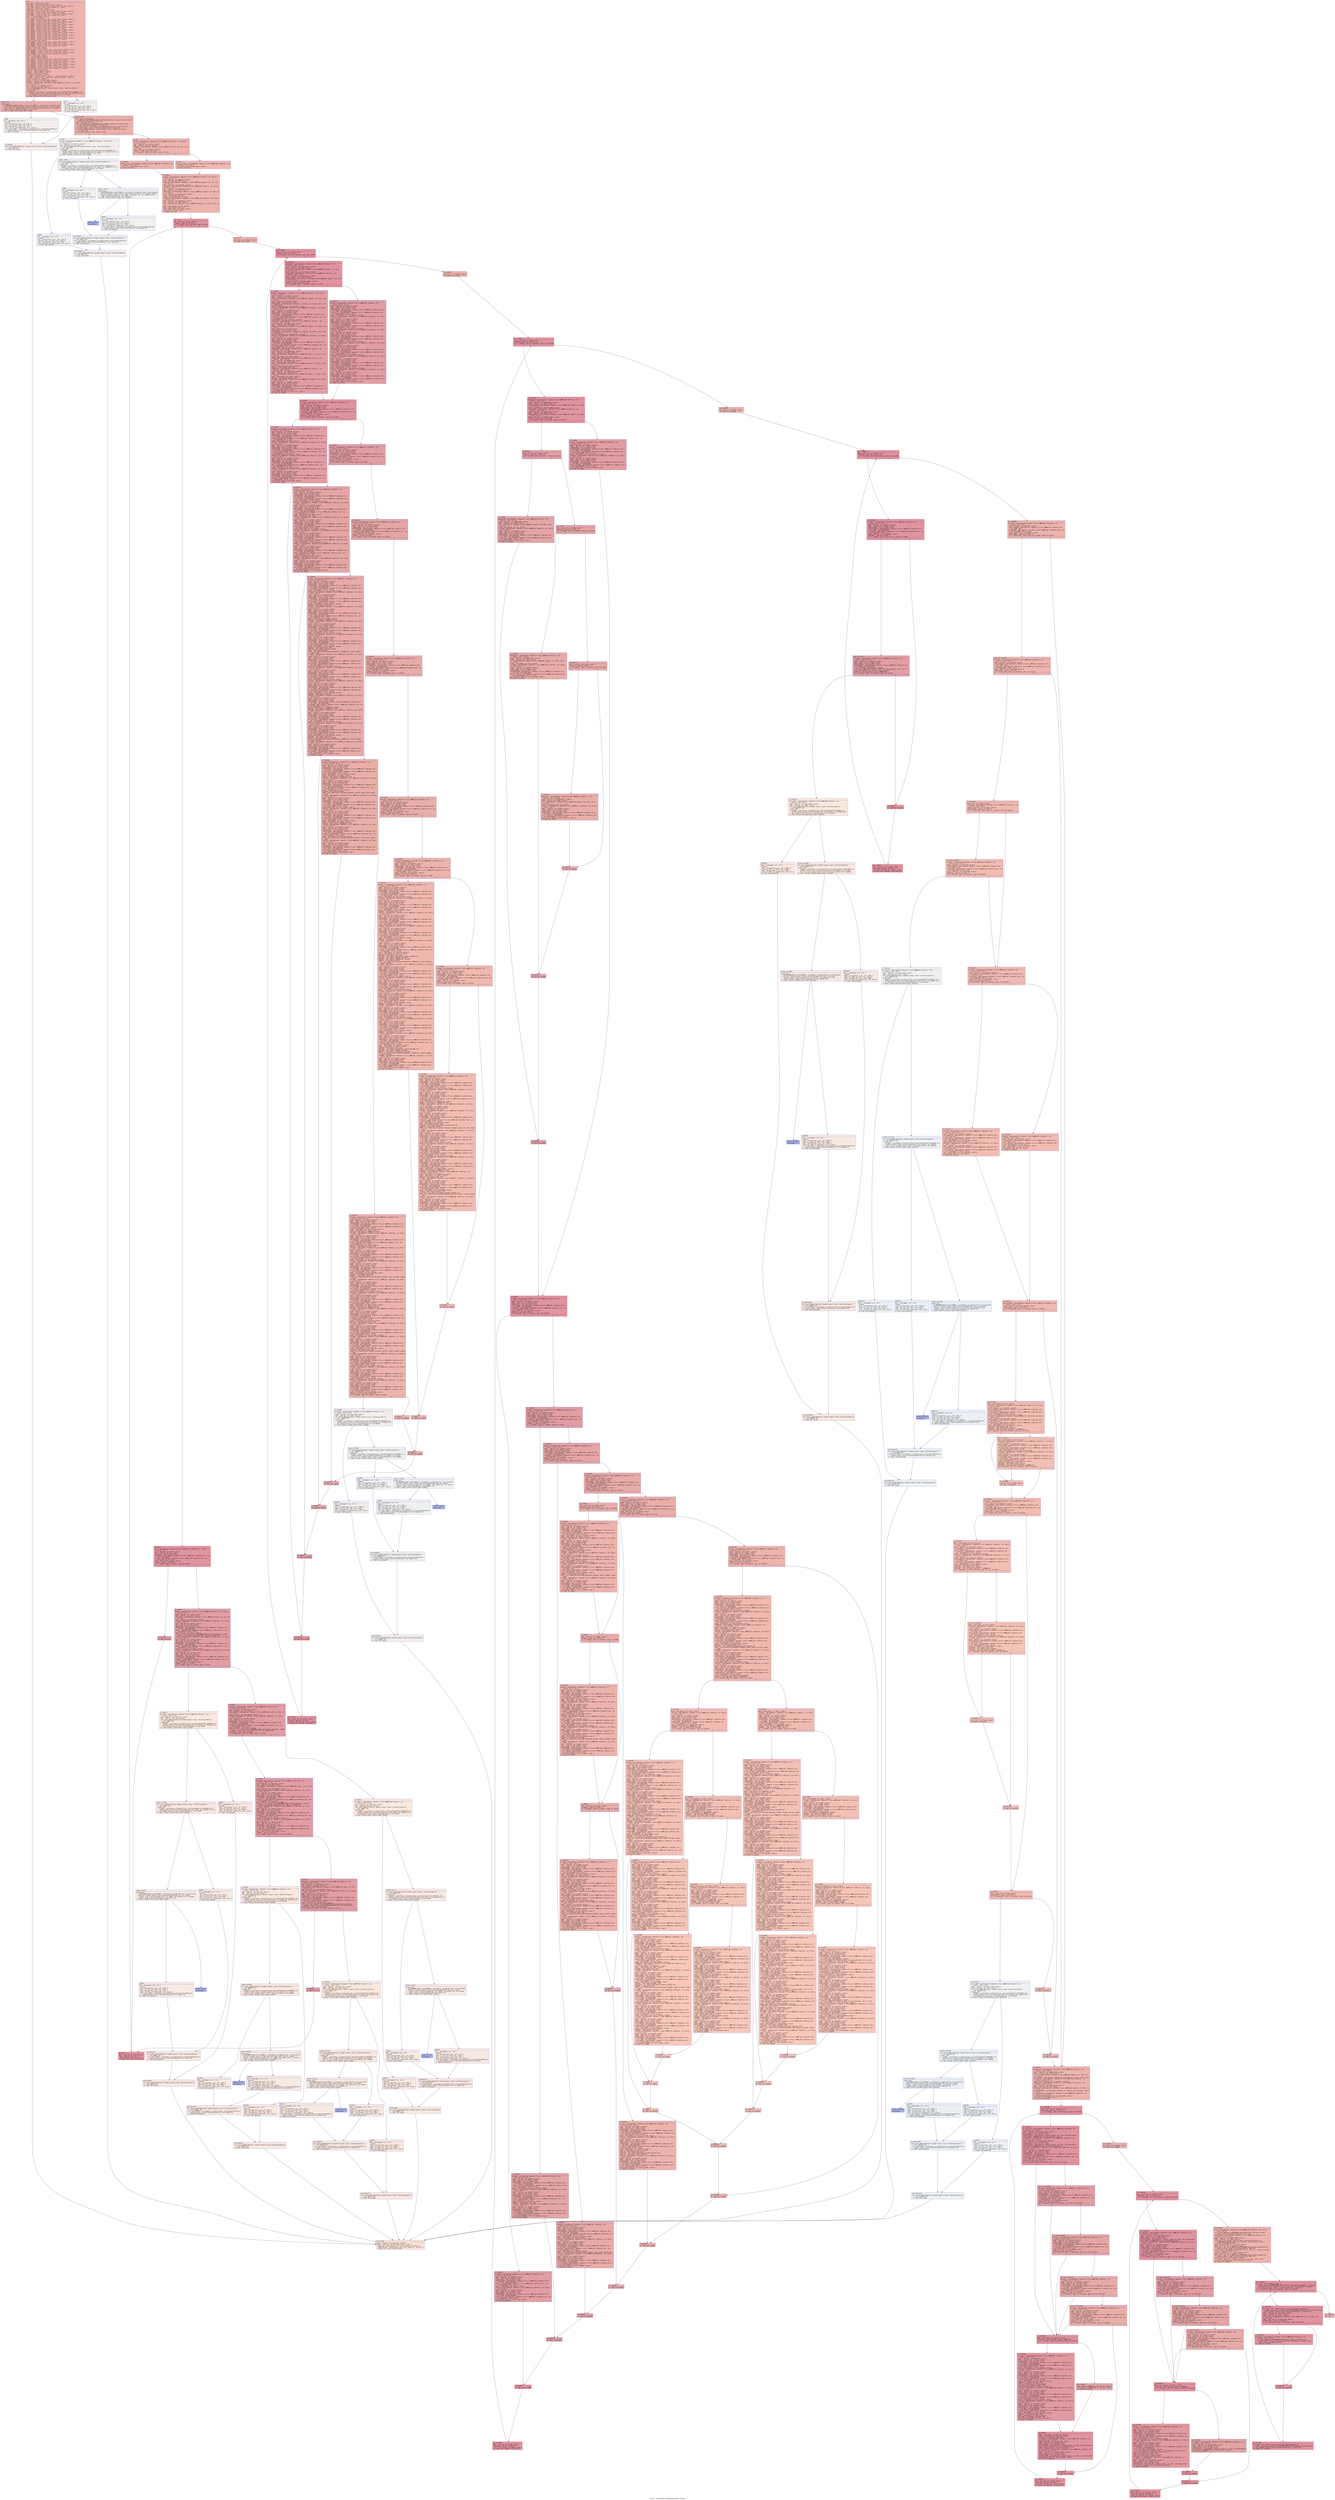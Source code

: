 digraph "CFG for '_ZN9LAMMPS_NS9FixDeform4initEv' function" {
	label="CFG for '_ZN9LAMMPS_NS9FixDeform4initEv' function";

	Node0x558e84eb4790 [shape=record,color="#3d50c3ff", style=filled, fillcolor="#d6524470" fontname="Courier",label="{entry:\l|  %this.addr = alloca ptr, align 8\l  %ref.tmp = alloca %\"class.std::vector\", align 8\l  %ref.tmp2 = alloca %\"class.std::__cxx11::basic_string\", align 8\l  %ref.tmp3 = alloca %\"class.std::allocator.0\", align 1\l  %exn.slot = alloca ptr, align 8\l  %ehselector.slot = alloca i32, align 4\l  %ref.tmp6 = alloca %\"class.std::__cxx11::basic_string\", align 8\l  %ref.tmp7 = alloca %\"class.std::allocator.0\", align 1\l  %ref.tmp10 = alloca %\"class.std::__cxx11::basic_string\", align 8\l  %ref.tmp11 = alloca %\"class.std::allocator.0\", align 1\l  %delt = alloca double, align 8\l  %i = alloca i32, align 4\l  %ref.tmp43 = alloca %\"class.std::__cxx11::basic_string\", align 8\l  %ref.tmp44 = alloca %\"class.std::allocator.0\", align 1\l  %ref.tmp47 = alloca %\"class.std::__cxx11::basic_string\", align 8\l  %ref.tmp48 = alloca %\"class.std::allocator.0\", align 1\l  %ref.tmp68 = alloca %\"class.std::__cxx11::basic_string\", align 8\l  %ref.tmp69 = alloca %\"class.std::allocator.0\", align 1\l  %ref.tmp72 = alloca %\"class.std::__cxx11::basic_string\", align 8\l  %ref.tmp73 = alloca %\"class.std::allocator.0\", align 1\l  %ref.tmp99 = alloca %\"class.std::__cxx11::basic_string\", align 8\l  %ref.tmp100 = alloca %\"class.std::allocator.0\", align 1\l  %ref.tmp103 = alloca %\"class.std::__cxx11::basic_string\", align 8\l  %ref.tmp104 = alloca %\"class.std::allocator.0\", align 1\l  %ref.tmp124 = alloca %\"class.std::__cxx11::basic_string\", align 8\l  %ref.tmp125 = alloca %\"class.std::allocator.0\", align 1\l  %ref.tmp128 = alloca %\"class.std::__cxx11::basic_string\", align 8\l  %ref.tmp129 = alloca %\"class.std::allocator.0\", align 1\l  %i139 = alloca i32, align 4\l  %ref.tmp403 = alloca %\"class.std::__cxx11::basic_string\", align 8\l  %ref.tmp404 = alloca %\"class.std::allocator.0\", align 1\l  %ref.tmp407 = alloca %\"class.std::__cxx11::basic_string\", align 8\l  %ref.tmp408 = alloca %\"class.std::allocator.0\", align 1\l  %i546 = alloca i32, align 4\l  %i1061 = alloca i32, align 4\l  %ref.tmp1077 = alloca %\"class.std::__cxx11::basic_string\", align 8\l  %ref.tmp1078 = alloca %\"class.std::allocator.0\", align 1\l  %ref.tmp1081 = alloca %\"class.std::__cxx11::basic_string\", align 8\l  %ref.tmp1082 = alloca %\"class.std::allocator.0\", align 1\l  %flag = alloca i32, align 4\l  %lo = alloca double, align 8\l  %hi = alloca double, align 8\l  %ref.tmp1113 = alloca %\"class.std::__cxx11::basic_string\", align 8\l  %ref.tmp1114 = alloca %\"class.std::allocator.0\", align 1\l  %ref.tmp1117 = alloca %\"class.std::__cxx11::basic_string\", align 8\l  %ref.tmp1118 = alloca %\"class.std::allocator.0\", align 1\l  %ref.tmp1197 = alloca %\"class.std::__cxx11::basic_string\", align 8\l  %ref.tmp1198 = alloca %\"class.std::allocator.0\", align 1\l  %ref.tmp1201 = alloca %\"class.std::__cxx11::basic_string\", align 8\l  %ref.tmp1202 = alloca %\"class.std::allocator.0\", align 1\l  %i1219 = alloca i32, align 4\l  %dlo_dt = alloca double, align 8\l  %dhi_dt = alloca double, align 8\l  %i1294 = alloca i32, align 4\l  %__range1 = alloca ptr, align 8\l  %__begin1 = alloca %\"class.__gnu_cxx::__normal_iterator\", align 8\l  %__end1 = alloca %\"class.__gnu_cxx::__normal_iterator\", align 8\l  %ifix = alloca ptr, align 8\l  store ptr %this, ptr %this.addr, align 8\l  %this1 = load ptr, ptr %this.addr, align 8\l  %modify = getelementptr inbounds %\"class.LAMMPS_NS::Pointers\", ptr %this1,\l... i32 0, i32 12\l  %0 = load ptr, ptr %modify, align 8\l  %1 = load ptr, ptr %0, align 8\l  call void @_ZNSaIcEC1Ev(ptr noundef nonnull align 1 dereferenceable(1)\l... %ref.tmp3) #12\l  invoke void\l... @_ZNSt7__cxx1112basic_stringIcSt11char_traitsIcESaIcEEC2IS3_EEPKcRKS3_(ptr\l... noundef nonnull align 8 dereferenceable(32) %ref.tmp2, ptr noundef @.str.22,\l... ptr noundef nonnull align 1 dereferenceable(1) %ref.tmp3)\l          to label %invoke.cont unwind label %lpad\l}"];
	Node0x558e84eb4790 -> Node0x558e84eb78b0[tooltip="entry -> invoke.cont\nProbability 100.00%" ];
	Node0x558e84eb4790 -> Node0x558e84eb7930[tooltip="entry -> lpad\nProbability 0.00%" ];
	Node0x558e84eb78b0 [shape=record,color="#3d50c3ff", style=filled, fillcolor="#d6524470" fontname="Courier",label="{invoke.cont:\l|  invoke void\l... @_ZNK9LAMMPS_NS6Modify16get_fix_by_styleERKNSt7__cxx1112basic_stringIcSt11char\l..._traitsIcESaIcEEE(ptr dead_on_unwind writable sret(%\"class.std::vector\") align\l... 8 %ref.tmp, ptr noundef nonnull align 8 dereferenceable(720) %1, ptr noundef\l... nonnull align 8 dereferenceable(32) %ref.tmp2)\l          to label %invoke.cont5 unwind label %lpad4\l}"];
	Node0x558e84eb78b0 -> Node0x558e84eb7860[tooltip="invoke.cont -> invoke.cont5\nProbability 100.00%" ];
	Node0x558e84eb78b0 -> Node0x558e84eb7bd0[tooltip="invoke.cont -> lpad4\nProbability 0.00%" ];
	Node0x558e84eb7860 [shape=record,color="#3d50c3ff", style=filled, fillcolor="#d6524470" fontname="Courier",label="{invoke.cont5:\l|  %call = call noundef i64\l... @_ZNKSt6vectorIPN9LAMMPS_NS3FixESaIS2_EE4sizeEv(ptr noundef nonnull align 8\l... dereferenceable(24) %ref.tmp) #12\l  %cmp = icmp ugt i64 %call, 1\l  call void @_ZNSt6vectorIPN9LAMMPS_NS3FixESaIS2_EED2Ev(ptr noundef nonnull\l... align 8 dereferenceable(24) %ref.tmp) #12\l  call void @_ZNSt7__cxx1112basic_stringIcSt11char_traitsIcESaIcEED1Ev(ptr\l... noundef nonnull align 8 dereferenceable(32) %ref.tmp2) #12\l  call void @_ZNSaIcED1Ev(ptr noundef nonnull align 1 dereferenceable(1)\l... %ref.tmp3) #12\l  br i1 %cmp, label %if.then, label %if.end\l|{<s0>T|<s1>F}}"];
	Node0x558e84eb7860:s0 -> Node0x558e84eb9510[tooltip="invoke.cont5 -> if.then\nProbability 0.00%" ];
	Node0x558e84eb7860:s1 -> Node0x558e84eb9560[tooltip="invoke.cont5 -> if.end\nProbability 100.00%" ];
	Node0x558e84eb9510 [shape=record,color="#3d50c3ff", style=filled, fillcolor="#e5d8d170" fontname="Courier",label="{if.then:\l|  %error = getelementptr inbounds %\"class.LAMMPS_NS::Pointers\", ptr %this1,\l... i32 0, i32 3\l  %2 = load ptr, ptr %error, align 8\l  %3 = load ptr, ptr %2, align 8\l  call void @_ZNSaIcEC1Ev(ptr noundef nonnull align 1 dereferenceable(1)\l... %ref.tmp7) #12\l  invoke void\l... @_ZNSt7__cxx1112basic_stringIcSt11char_traitsIcESaIcEEC2IS3_EEPKcRKS3_(ptr\l... noundef nonnull align 8 dereferenceable(32) %ref.tmp6, ptr noundef @.str, ptr\l... noundef nonnull align 1 dereferenceable(1) %ref.tmp7)\l          to label %invoke.cont9 unwind label %lpad8\l}"];
	Node0x558e84eb9510 -> Node0x558e84eb9a40[tooltip="if.then -> invoke.cont9\nProbability 50.00%" ];
	Node0x558e84eb9510 -> Node0x558e84eb9a90[tooltip="if.then -> lpad8\nProbability 50.00%" ];
	Node0x558e84eb9a40 [shape=record,color="#3d50c3ff", style=filled, fillcolor="#e0dbd870" fontname="Courier",label="{invoke.cont9:\l|  call void @_ZNSaIcEC1Ev(ptr noundef nonnull align 1 dereferenceable(1)\l... %ref.tmp11) #12\l  invoke void\l... @_ZNSt7__cxx1112basic_stringIcSt11char_traitsIcESaIcEEC2IS3_EEPKcRKS3_(ptr\l... noundef nonnull align 8 dereferenceable(32) %ref.tmp10, ptr noundef @.str.23,\l... ptr noundef nonnull align 1 dereferenceable(1) %ref.tmp11)\l          to label %invoke.cont13 unwind label %lpad12\l}"];
	Node0x558e84eb9a40 -> Node0x558e84eb9e10[tooltip="invoke.cont9 -> invoke.cont13\nProbability 50.00%" ];
	Node0x558e84eb9a40 -> Node0x558e84eb9e60[tooltip="invoke.cont9 -> lpad12\nProbability 50.00%" ];
	Node0x558e84eb9e10 [shape=record,color="#3d50c3ff", style=filled, fillcolor="#dedcdb70" fontname="Courier",label="{invoke.cont13:\l|  invoke void\l... @_ZN9LAMMPS_NS5Error3allERKNSt7__cxx1112basic_stringIcSt11char_traitsIcESaIcEE\l...EiS8_(ptr noundef nonnull align 8 dereferenceable(196) %3, ptr noundef nonnull\l... align 8 dereferenceable(32) %ref.tmp6, i32 noundef 397, ptr noundef nonnull\l... align 8 dereferenceable(32) %ref.tmp10) #13\l          to label %invoke.cont15 unwind label %lpad14\l}"];
	Node0x558e84eb9e10 -> Node0x558e84eb9dc0[tooltip="invoke.cont13 -> invoke.cont15\nProbability 0.00%" ];
	Node0x558e84eb9e10 -> Node0x558e84eba180[tooltip="invoke.cont13 -> lpad14\nProbability 100.00%" ];
	Node0x558e84eb9dc0 [shape=record,color="#3d50c3ff", style=filled, fillcolor="#3d50c370" fontname="Courier",label="{invoke.cont15:\l|  unreachable\l}"];
	Node0x558e84eb7930 [shape=record,color="#3d50c3ff", style=filled, fillcolor="#e5d8d170" fontname="Courier",label="{lpad:\l|  %4 = landingpad \{ ptr, i32 \}\l          cleanup\l  %5 = extractvalue \{ ptr, i32 \} %4, 0\l  store ptr %5, ptr %exn.slot, align 8\l  %6 = extractvalue \{ ptr, i32 \} %4, 1\l  store i32 %6, ptr %ehselector.slot, align 4\l  br label %ehcleanup\l}"];
	Node0x558e84eb7930 -> Node0x558e84eba740[tooltip="lpad -> ehcleanup\nProbability 100.00%" ];
	Node0x558e84eb7bd0 [shape=record,color="#3d50c3ff", style=filled, fillcolor="#e5d8d170" fontname="Courier",label="{lpad4:\l|  %7 = landingpad \{ ptr, i32 \}\l          cleanup\l  %8 = extractvalue \{ ptr, i32 \} %7, 0\l  store ptr %8, ptr %exn.slot, align 8\l  %9 = extractvalue \{ ptr, i32 \} %7, 1\l  store i32 %9, ptr %ehselector.slot, align 4\l  call void @_ZNSt7__cxx1112basic_stringIcSt11char_traitsIcESaIcEED1Ev(ptr\l... noundef nonnull align 8 dereferenceable(32) %ref.tmp2) #12\l  br label %ehcleanup\l}"];
	Node0x558e84eb7bd0 -> Node0x558e84eba740[tooltip="lpad4 -> ehcleanup\nProbability 100.00%" ];
	Node0x558e84eba740 [shape=record,color="#3d50c3ff", style=filled, fillcolor="#ead5c970" fontname="Courier",label="{ehcleanup:\l|  call void @_ZNSaIcED1Ev(ptr noundef nonnull align 1 dereferenceable(1)\l... %ref.tmp3) #12\l  br label %eh.resume\l}"];
	Node0x558e84eba740 -> Node0x558e84ebacd0[tooltip="ehcleanup -> eh.resume\nProbability 100.00%" ];
	Node0x558e84eb9a90 [shape=record,color="#3d50c3ff", style=filled, fillcolor="#e0dbd870" fontname="Courier",label="{lpad8:\l|  %10 = landingpad \{ ptr, i32 \}\l          cleanup\l  %11 = extractvalue \{ ptr, i32 \} %10, 0\l  store ptr %11, ptr %exn.slot, align 8\l  %12 = extractvalue \{ ptr, i32 \} %10, 1\l  store i32 %12, ptr %ehselector.slot, align 4\l  br label %ehcleanup19\l}"];
	Node0x558e84eb9a90 -> Node0x558e84ebb020[tooltip="lpad8 -> ehcleanup19\nProbability 100.00%" ];
	Node0x558e84eb9e60 [shape=record,color="#3d50c3ff", style=filled, fillcolor="#dedcdb70" fontname="Courier",label="{lpad12:\l|  %13 = landingpad \{ ptr, i32 \}\l          cleanup\l  %14 = extractvalue \{ ptr, i32 \} %13, 0\l  store ptr %14, ptr %exn.slot, align 8\l  %15 = extractvalue \{ ptr, i32 \} %13, 1\l  store i32 %15, ptr %ehselector.slot, align 4\l  br label %ehcleanup17\l}"];
	Node0x558e84eb9e60 -> Node0x558e84ebb390[tooltip="lpad12 -> ehcleanup17\nProbability 100.00%" ];
	Node0x558e84eba180 [shape=record,color="#3d50c3ff", style=filled, fillcolor="#dedcdb70" fontname="Courier",label="{lpad14:\l|  %16 = landingpad \{ ptr, i32 \}\l          cleanup\l  %17 = extractvalue \{ ptr, i32 \} %16, 0\l  store ptr %17, ptr %exn.slot, align 8\l  %18 = extractvalue \{ ptr, i32 \} %16, 1\l  store i32 %18, ptr %ehselector.slot, align 4\l  call void @_ZNSt7__cxx1112basic_stringIcSt11char_traitsIcESaIcEED1Ev(ptr\l... noundef nonnull align 8 dereferenceable(32) %ref.tmp10) #12\l  br label %ehcleanup17\l}"];
	Node0x558e84eba180 -> Node0x558e84ebb390[tooltip="lpad14 -> ehcleanup17\nProbability 100.00%" ];
	Node0x558e84ebb390 [shape=record,color="#3d50c3ff", style=filled, fillcolor="#e0dbd870" fontname="Courier",label="{ehcleanup17:\l|  call void @_ZNSaIcED1Ev(ptr noundef nonnull align 1 dereferenceable(1)\l... %ref.tmp11) #12\l  call void @_ZNSt7__cxx1112basic_stringIcSt11char_traitsIcESaIcEED1Ev(ptr\l... noundef nonnull align 8 dereferenceable(32) %ref.tmp6) #12\l  br label %ehcleanup19\l}"];
	Node0x558e84ebb390 -> Node0x558e84ebb020[tooltip="ehcleanup17 -> ehcleanup19\nProbability 100.00%" ];
	Node0x558e84ebb020 [shape=record,color="#3d50c3ff", style=filled, fillcolor="#e5d8d170" fontname="Courier",label="{ehcleanup19:\l|  call void @_ZNSaIcED1Ev(ptr noundef nonnull align 1 dereferenceable(1)\l... %ref.tmp7) #12\l  br label %eh.resume\l}"];
	Node0x558e84ebb020 -> Node0x558e84ebacd0[tooltip="ehcleanup19 -> eh.resume\nProbability 100.00%" ];
	Node0x558e84eb9560 [shape=record,color="#3d50c3ff", style=filled, fillcolor="#d6524470" fontname="Courier",label="{if.end:\l|  %force = getelementptr inbounds %\"class.LAMMPS_NS::Pointers\", ptr %this1,\l... i32 0, i32 11\l  %19 = load ptr, ptr %force, align 8\l  %20 = load ptr, ptr %19, align 8\l  %kspace = getelementptr inbounds %\"class.LAMMPS_NS::Force\", ptr %20, i32 0,\l... i32 35\l  %21 = load ptr, ptr %kspace, align 8\l  %tobool = icmp ne ptr %21, null\l  br i1 %tobool, label %if.then20, label %if.else\l|{<s0>T|<s1>F}}"];
	Node0x558e84eb9560:s0 -> Node0x558e84ebc080[tooltip="if.end -> if.then20\nProbability 62.50%" ];
	Node0x558e84eb9560:s1 -> Node0x558e84ebc100[tooltip="if.end -> if.else\nProbability 37.50%" ];
	Node0x558e84ebc080 [shape=record,color="#3d50c3ff", style=filled, fillcolor="#d8564670" fontname="Courier",label="{if.then20:\l|  %kspace_flag = getelementptr inbounds %\"class.LAMMPS_NS::FixDeform\", ptr\l... %this1, i32 0, i32 13\l  store i32 1, ptr %kspace_flag, align 4\l  br label %if.end22\l}"];
	Node0x558e84ebc080 -> Node0x558e84ebc3b0[tooltip="if.then20 -> if.end22\nProbability 100.00%" ];
	Node0x558e84ebc100 [shape=record,color="#3d50c3ff", style=filled, fillcolor="#de614d70" fontname="Courier",label="{if.else:\l|  %kspace_flag21 = getelementptr inbounds %\"class.LAMMPS_NS::FixDeform\", ptr\l... %this1, i32 0, i32 13\l  store i32 0, ptr %kspace_flag21, align 4\l  br label %if.end22\l}"];
	Node0x558e84ebc100 -> Node0x558e84ebc3b0[tooltip="if.else -> if.end22\nProbability 100.00%" ];
	Node0x558e84ebc3b0 [shape=record,color="#3d50c3ff", style=filled, fillcolor="#d6524470" fontname="Courier",label="{if.end22:\l|  %update = getelementptr inbounds %\"class.LAMMPS_NS::Pointers\", ptr %this1,\l... i32 0, i32 7\l  %22 = load ptr, ptr %update, align 8\l  %23 = load ptr, ptr %22, align 8\l  %endstep = getelementptr inbounds %\"class.LAMMPS_NS::Update\", ptr %23, i32\l... 0, i32 12\l  %24 = load i64, ptr %endstep, align 8\l  %update23 = getelementptr inbounds %\"class.LAMMPS_NS::Pointers\", ptr %this1,\l... i32 0, i32 7\l  %25 = load ptr, ptr %update23, align 8\l  %26 = load ptr, ptr %25, align 8\l  %beginstep = getelementptr inbounds %\"class.LAMMPS_NS::Update\", ptr %26, i32\l... 0, i32 11\l  %27 = load i64, ptr %beginstep, align 8\l  %sub = sub nsw i64 %24, %27\l  %conv = sitofp i64 %sub to double\l  %update24 = getelementptr inbounds %\"class.LAMMPS_NS::Pointers\", ptr %this1,\l... i32 0, i32 7\l  %28 = load ptr, ptr %update24, align 8\l  %29 = load ptr, ptr %28, align 8\l  %dt = getelementptr inbounds %\"class.LAMMPS_NS::Update\", ptr %29, i32 0, i32\l... 1\l  %30 = load double, ptr %dt, align 8\l  %mul = fmul double %conv, %30\l  store double %mul, ptr %delt, align 8\l  store i32 0, ptr %i, align 4\l  br label %for.cond\l}"];
	Node0x558e84ebc3b0 -> Node0x558e84eb6c40[tooltip="if.end22 -> for.cond\nProbability 100.00%" ];
	Node0x558e84eb6c40 [shape=record,color="#b70d28ff", style=filled, fillcolor="#b70d2870" fontname="Courier",label="{for.cond:\l|  %31 = load i32, ptr %i, align 4\l  %cmp25 = icmp slt i32 %31, 6\l  br i1 %cmp25, label %for.body, label %for.end\l|{<s0>T|<s1>F}}"];
	Node0x558e84eb6c40:s0 -> Node0x558e84eb6e60[tooltip="for.cond -> for.body\nProbability 96.88%" ];
	Node0x558e84eb6c40:s1 -> Node0x558e84eb6ee0[tooltip="for.cond -> for.end\nProbability 3.12%" ];
	Node0x558e84eb6e60 [shape=record,color="#b70d28ff", style=filled, fillcolor="#b70d2870" fontname="Courier",label="{for.body:\l|  %set = getelementptr inbounds %\"class.LAMMPS_NS::FixDeform\", ptr %this1,\l... i32 0, i32 17\l  %32 = load ptr, ptr %set, align 8\l  %33 = load i32, ptr %i, align 4\l  %idxprom = sext i32 %33 to i64\l  %arrayidx = getelementptr inbounds %\"struct.LAMMPS_NS::FixDeform::Set\", ptr\l... %32, i64 %idxprom\l  %style = getelementptr inbounds %\"struct.LAMMPS_NS::FixDeform::Set\", ptr\l... %arrayidx, i32 0, i32 0\l  %34 = load i32, ptr %style, align 8\l  %cmp26 = icmp ne i32 %34, 9\l  br i1 %cmp26, label %if.then27, label %if.end28\l|{<s0>T|<s1>F}}"];
	Node0x558e84eb6e60:s0 -> Node0x558e84ebe2d0[tooltip="for.body -> if.then27\nProbability 50.00%" ];
	Node0x558e84eb6e60:s1 -> Node0x558e84ebe350[tooltip="for.body -> if.end28\nProbability 50.00%" ];
	Node0x558e84ebe2d0 [shape=record,color="#3d50c3ff", style=filled, fillcolor="#be242e70" fontname="Courier",label="{if.then27:\l|  br label %for.inc\l}"];
	Node0x558e84ebe2d0 -> Node0x558e84ebe480[tooltip="if.then27 -> for.inc\nProbability 100.00%" ];
	Node0x558e84ebe350 [shape=record,color="#3d50c3ff", style=filled, fillcolor="#be242e70" fontname="Courier",label="{if.end28:\l|  %input = getelementptr inbounds %\"class.LAMMPS_NS::Pointers\", ptr %this1,\l... i32 0, i32 5\l  %35 = load ptr, ptr %input, align 8\l  %36 = load ptr, ptr %35, align 8\l  %variable = getelementptr inbounds %\"class.LAMMPS_NS::Input\", ptr %36, i32\l... 0, i32 3\l  %37 = load ptr, ptr %variable, align 8\l  %set29 = getelementptr inbounds %\"class.LAMMPS_NS::FixDeform\", ptr %this1,\l... i32 0, i32 17\l  %38 = load ptr, ptr %set29, align 8\l  %39 = load i32, ptr %i, align 4\l  %idxprom30 = sext i32 %39 to i64\l  %arrayidx31 = getelementptr inbounds %\"struct.LAMMPS_NS::FixDeform::Set\",\l... ptr %38, i64 %idxprom30\l  %hstr = getelementptr inbounds %\"struct.LAMMPS_NS::FixDeform::Set\", ptr\l... %arrayidx31, i32 0, i32 33\l  %40 = load ptr, ptr %hstr, align 8\l  %call32 = call noundef i32 @_ZN9LAMMPS_NS8Variable4findEPKc(ptr noundef\l... nonnull align 8 dereferenceable(376) %37, ptr noundef %40)\l  %set33 = getelementptr inbounds %\"class.LAMMPS_NS::FixDeform\", ptr %this1,\l... i32 0, i32 17\l  %41 = load ptr, ptr %set33, align 8\l  %42 = load i32, ptr %i, align 4\l  %idxprom34 = sext i32 %42 to i64\l  %arrayidx35 = getelementptr inbounds %\"struct.LAMMPS_NS::FixDeform::Set\",\l... ptr %41, i64 %idxprom34\l  %hvar = getelementptr inbounds %\"struct.LAMMPS_NS::FixDeform::Set\", ptr\l... %arrayidx35, i32 0, i32 35\l  store i32 %call32, ptr %hvar, align 8\l  %set36 = getelementptr inbounds %\"class.LAMMPS_NS::FixDeform\", ptr %this1,\l... i32 0, i32 17\l  %43 = load ptr, ptr %set36, align 8\l  %44 = load i32, ptr %i, align 4\l  %idxprom37 = sext i32 %44 to i64\l  %arrayidx38 = getelementptr inbounds %\"struct.LAMMPS_NS::FixDeform::Set\",\l... ptr %43, i64 %idxprom37\l  %hvar39 = getelementptr inbounds %\"struct.LAMMPS_NS::FixDeform::Set\", ptr\l... %arrayidx38, i32 0, i32 35\l  %45 = load i32, ptr %hvar39, align 8\l  %cmp40 = icmp slt i32 %45, 0\l  br i1 %cmp40, label %if.then41, label %if.end57\l|{<s0>T|<s1>F}}"];
	Node0x558e84ebe350:s0 -> Node0x558e84ebf9d0[tooltip="if.end28 -> if.then41\nProbability 0.00%" ];
	Node0x558e84ebe350:s1 -> Node0x558e84ebfab0[tooltip="if.end28 -> if.end57\nProbability 100.00%" ];
	Node0x558e84ebf9d0 [shape=record,color="#3d50c3ff", style=filled, fillcolor="#f2cab570" fontname="Courier",label="{if.then41:\l|  %error42 = getelementptr inbounds %\"class.LAMMPS_NS::Pointers\", ptr\l... %this1, i32 0, i32 3\l  %46 = load ptr, ptr %error42, align 8\l  %47 = load ptr, ptr %46, align 8\l  call void @_ZNSaIcEC1Ev(ptr noundef nonnull align 1 dereferenceable(1)\l... %ref.tmp44) #12\l  invoke void\l... @_ZNSt7__cxx1112basic_stringIcSt11char_traitsIcESaIcEEC2IS3_EEPKcRKS3_(ptr\l... noundef nonnull align 8 dereferenceable(32) %ref.tmp43, ptr noundef @.str,\l... ptr noundef nonnull align 1 dereferenceable(1) %ref.tmp44)\l          to label %invoke.cont46 unwind label %lpad45\l}"];
	Node0x558e84ebf9d0 -> Node0x558e84ec07b0[tooltip="if.then41 -> invoke.cont46\nProbability 50.00%" ];
	Node0x558e84ebf9d0 -> Node0x558e84ec0830[tooltip="if.then41 -> lpad45\nProbability 50.00%" ];
	Node0x558e84ec07b0 [shape=record,color="#3d50c3ff", style=filled, fillcolor="#f1ccb870" fontname="Courier",label="{invoke.cont46:\l|  call void @_ZNSaIcEC1Ev(ptr noundef nonnull align 1 dereferenceable(1)\l... %ref.tmp48) #12\l  invoke void\l... @_ZNSt7__cxx1112basic_stringIcSt11char_traitsIcESaIcEEC2IS3_EEPKcRKS3_(ptr\l... noundef nonnull align 8 dereferenceable(32) %ref.tmp47, ptr noundef @.str.24,\l... ptr noundef nonnull align 1 dereferenceable(1) %ref.tmp48)\l          to label %invoke.cont50 unwind label %lpad49\l}"];
	Node0x558e84ec07b0 -> Node0x558e84ec0bb0[tooltip="invoke.cont46 -> invoke.cont50\nProbability 50.00%" ];
	Node0x558e84ec07b0 -> Node0x558e84ec0c00[tooltip="invoke.cont46 -> lpad49\nProbability 50.00%" ];
	Node0x558e84ec0bb0 [shape=record,color="#3d50c3ff", style=filled, fillcolor="#eed0c070" fontname="Courier",label="{invoke.cont50:\l|  invoke void\l... @_ZN9LAMMPS_NS5Error3allERKNSt7__cxx1112basic_stringIcSt11char_traitsIcESaIcEE\l...EiS8_(ptr noundef nonnull align 8 dereferenceable(196) %47, ptr noundef\l... nonnull align 8 dereferenceable(32) %ref.tmp43, i32 noundef 414, ptr noundef\l... nonnull align 8 dereferenceable(32) %ref.tmp47) #13\l          to label %invoke.cont52 unwind label %lpad51\l}"];
	Node0x558e84ec0bb0 -> Node0x558e84ec0b60[tooltip="invoke.cont50 -> invoke.cont52\nProbability 0.00%" ];
	Node0x558e84ec0bb0 -> Node0x558e84ec0f20[tooltip="invoke.cont50 -> lpad51\nProbability 100.00%" ];
	Node0x558e84ec0b60 [shape=record,color="#3d50c3ff", style=filled, fillcolor="#3d50c370" fontname="Courier",label="{invoke.cont52:\l|  unreachable\l}"];
	Node0x558e84ec0830 [shape=record,color="#3d50c3ff", style=filled, fillcolor="#f1ccb870" fontname="Courier",label="{lpad45:\l|  %48 = landingpad \{ ptr, i32 \}\l          cleanup\l  %49 = extractvalue \{ ptr, i32 \} %48, 0\l  store ptr %49, ptr %exn.slot, align 8\l  %50 = extractvalue \{ ptr, i32 \} %48, 1\l  store i32 %50, ptr %ehselector.slot, align 4\l  br label %ehcleanup56\l}"];
	Node0x558e84ec0830 -> Node0x558e84ec14e0[tooltip="lpad45 -> ehcleanup56\nProbability 100.00%" ];
	Node0x558e84ec0c00 [shape=record,color="#3d50c3ff", style=filled, fillcolor="#eed0c070" fontname="Courier",label="{lpad49:\l|  %51 = landingpad \{ ptr, i32 \}\l          cleanup\l  %52 = extractvalue \{ ptr, i32 \} %51, 0\l  store ptr %52, ptr %exn.slot, align 8\l  %53 = extractvalue \{ ptr, i32 \} %51, 1\l  store i32 %53, ptr %ehselector.slot, align 4\l  br label %ehcleanup54\l}"];
	Node0x558e84ec0c00 -> Node0x558e84ec1830[tooltip="lpad49 -> ehcleanup54\nProbability 100.00%" ];
	Node0x558e84ec0f20 [shape=record,color="#3d50c3ff", style=filled, fillcolor="#eed0c070" fontname="Courier",label="{lpad51:\l|  %54 = landingpad \{ ptr, i32 \}\l          cleanup\l  %55 = extractvalue \{ ptr, i32 \} %54, 0\l  store ptr %55, ptr %exn.slot, align 8\l  %56 = extractvalue \{ ptr, i32 \} %54, 1\l  store i32 %56, ptr %ehselector.slot, align 4\l  call void @_ZNSt7__cxx1112basic_stringIcSt11char_traitsIcESaIcEED1Ev(ptr\l... noundef nonnull align 8 dereferenceable(32) %ref.tmp47) #12\l  br label %ehcleanup54\l}"];
	Node0x558e84ec0f20 -> Node0x558e84ec1830[tooltip="lpad51 -> ehcleanup54\nProbability 100.00%" ];
	Node0x558e84ec1830 [shape=record,color="#3d50c3ff", style=filled, fillcolor="#f1ccb870" fontname="Courier",label="{ehcleanup54:\l|  call void @_ZNSaIcED1Ev(ptr noundef nonnull align 1 dereferenceable(1)\l... %ref.tmp48) #12\l  call void @_ZNSt7__cxx1112basic_stringIcSt11char_traitsIcESaIcEED1Ev(ptr\l... noundef nonnull align 8 dereferenceable(32) %ref.tmp43) #12\l  br label %ehcleanup56\l}"];
	Node0x558e84ec1830 -> Node0x558e84ec14e0[tooltip="ehcleanup54 -> ehcleanup56\nProbability 100.00%" ];
	Node0x558e84ec14e0 [shape=record,color="#3d50c3ff", style=filled, fillcolor="#f2cab570" fontname="Courier",label="{ehcleanup56:\l|  call void @_ZNSaIcED1Ev(ptr noundef nonnull align 1 dereferenceable(1)\l... %ref.tmp44) #12\l  br label %eh.resume\l}"];
	Node0x558e84ec14e0 -> Node0x558e84ebacd0[tooltip="ehcleanup56 -> eh.resume\nProbability 100.00%" ];
	Node0x558e84ebfab0 [shape=record,color="#3d50c3ff", style=filled, fillcolor="#be242e70" fontname="Courier",label="{if.end57:\l|  %input58 = getelementptr inbounds %\"class.LAMMPS_NS::Pointers\", ptr\l... %this1, i32 0, i32 5\l  %57 = load ptr, ptr %input58, align 8\l  %58 = load ptr, ptr %57, align 8\l  %variable59 = getelementptr inbounds %\"class.LAMMPS_NS::Input\", ptr %58, i32\l... 0, i32 3\l  %59 = load ptr, ptr %variable59, align 8\l  %set60 = getelementptr inbounds %\"class.LAMMPS_NS::FixDeform\", ptr %this1,\l... i32 0, i32 17\l  %60 = load ptr, ptr %set60, align 8\l  %61 = load i32, ptr %i, align 4\l  %idxprom61 = sext i32 %61 to i64\l  %arrayidx62 = getelementptr inbounds %\"struct.LAMMPS_NS::FixDeform::Set\",\l... ptr %60, i64 %idxprom61\l  %hvar63 = getelementptr inbounds %\"struct.LAMMPS_NS::FixDeform::Set\", ptr\l... %arrayidx62, i32 0, i32 35\l  %62 = load i32, ptr %hvar63, align 8\l  %call64 = call noundef i32 @_ZN9LAMMPS_NS8Variable10equalstyleEi(ptr noundef\l... nonnull align 8 dereferenceable(376) %59, i32 noundef %62)\l  %tobool65 = icmp ne i32 %call64, 0\l  br i1 %tobool65, label %if.end82, label %if.then66\l|{<s0>T|<s1>F}}"];
	Node0x558e84ebfab0:s0 -> Node0x558e84ec2bc0[tooltip="if.end57 -> if.end82\nProbability 100.00%" ];
	Node0x558e84ebfab0:s1 -> Node0x558e84ec2c40[tooltip="if.end57 -> if.then66\nProbability 0.00%" ];
	Node0x558e84ec2c40 [shape=record,color="#3d50c3ff", style=filled, fillcolor="#f2cab570" fontname="Courier",label="{if.then66:\l|  %error67 = getelementptr inbounds %\"class.LAMMPS_NS::Pointers\", ptr\l... %this1, i32 0, i32 3\l  %63 = load ptr, ptr %error67, align 8\l  %64 = load ptr, ptr %63, align 8\l  call void @_ZNSaIcEC1Ev(ptr noundef nonnull align 1 dereferenceable(1)\l... %ref.tmp69) #12\l  invoke void\l... @_ZNSt7__cxx1112basic_stringIcSt11char_traitsIcESaIcEEC2IS3_EEPKcRKS3_(ptr\l... noundef nonnull align 8 dereferenceable(32) %ref.tmp68, ptr noundef @.str,\l... ptr noundef nonnull align 1 dereferenceable(1) %ref.tmp69)\l          to label %invoke.cont71 unwind label %lpad70\l}"];
	Node0x558e84ec2c40 -> Node0x558e84ec30b0[tooltip="if.then66 -> invoke.cont71\nProbability 50.00%" ];
	Node0x558e84ec2c40 -> Node0x558e84ec3130[tooltip="if.then66 -> lpad70\nProbability 50.00%" ];
	Node0x558e84ec30b0 [shape=record,color="#3d50c3ff", style=filled, fillcolor="#f1ccb870" fontname="Courier",label="{invoke.cont71:\l|  call void @_ZNSaIcEC1Ev(ptr noundef nonnull align 1 dereferenceable(1)\l... %ref.tmp73) #12\l  invoke void\l... @_ZNSt7__cxx1112basic_stringIcSt11char_traitsIcESaIcEEC2IS3_EEPKcRKS3_(ptr\l... noundef nonnull align 8 dereferenceable(32) %ref.tmp72, ptr noundef @.str.25,\l... ptr noundef nonnull align 1 dereferenceable(1) %ref.tmp73)\l          to label %invoke.cont75 unwind label %lpad74\l}"];
	Node0x558e84ec30b0 -> Node0x558e84ec3450[tooltip="invoke.cont71 -> invoke.cont75\nProbability 50.00%" ];
	Node0x558e84ec30b0 -> Node0x558e84ec34a0[tooltip="invoke.cont71 -> lpad74\nProbability 50.00%" ];
	Node0x558e84ec3450 [shape=record,color="#3d50c3ff", style=filled, fillcolor="#eed0c070" fontname="Courier",label="{invoke.cont75:\l|  invoke void\l... @_ZN9LAMMPS_NS5Error3allERKNSt7__cxx1112basic_stringIcSt11char_traitsIcESaIcEE\l...EiS8_(ptr noundef nonnull align 8 dereferenceable(196) %64, ptr noundef\l... nonnull align 8 dereferenceable(32) %ref.tmp68, i32 noundef 416, ptr noundef\l... nonnull align 8 dereferenceable(32) %ref.tmp72) #13\l          to label %invoke.cont77 unwind label %lpad76\l}"];
	Node0x558e84ec3450 -> Node0x558e84ec3400[tooltip="invoke.cont75 -> invoke.cont77\nProbability 0.00%" ];
	Node0x558e84ec3450 -> Node0x558e84ec37c0[tooltip="invoke.cont75 -> lpad76\nProbability 100.00%" ];
	Node0x558e84ec3400 [shape=record,color="#3d50c3ff", style=filled, fillcolor="#3d50c370" fontname="Courier",label="{invoke.cont77:\l|  unreachable\l}"];
	Node0x558e84ec3130 [shape=record,color="#3d50c3ff", style=filled, fillcolor="#f1ccb870" fontname="Courier",label="{lpad70:\l|  %65 = landingpad \{ ptr, i32 \}\l          cleanup\l  %66 = extractvalue \{ ptr, i32 \} %65, 0\l  store ptr %66, ptr %exn.slot, align 8\l  %67 = extractvalue \{ ptr, i32 \} %65, 1\l  store i32 %67, ptr %ehselector.slot, align 4\l  br label %ehcleanup81\l}"];
	Node0x558e84ec3130 -> Node0x558e84ec3d80[tooltip="lpad70 -> ehcleanup81\nProbability 100.00%" ];
	Node0x558e84ec34a0 [shape=record,color="#3d50c3ff", style=filled, fillcolor="#eed0c070" fontname="Courier",label="{lpad74:\l|  %68 = landingpad \{ ptr, i32 \}\l          cleanup\l  %69 = extractvalue \{ ptr, i32 \} %68, 0\l  store ptr %69, ptr %exn.slot, align 8\l  %70 = extractvalue \{ ptr, i32 \} %68, 1\l  store i32 %70, ptr %ehselector.slot, align 4\l  br label %ehcleanup79\l}"];
	Node0x558e84ec34a0 -> Node0x558e84ec40d0[tooltip="lpad74 -> ehcleanup79\nProbability 100.00%" ];
	Node0x558e84ec37c0 [shape=record,color="#3d50c3ff", style=filled, fillcolor="#eed0c070" fontname="Courier",label="{lpad76:\l|  %71 = landingpad \{ ptr, i32 \}\l          cleanup\l  %72 = extractvalue \{ ptr, i32 \} %71, 0\l  store ptr %72, ptr %exn.slot, align 8\l  %73 = extractvalue \{ ptr, i32 \} %71, 1\l  store i32 %73, ptr %ehselector.slot, align 4\l  call void @_ZNSt7__cxx1112basic_stringIcSt11char_traitsIcESaIcEED1Ev(ptr\l... noundef nonnull align 8 dereferenceable(32) %ref.tmp72) #12\l  br label %ehcleanup79\l}"];
	Node0x558e84ec37c0 -> Node0x558e84ec40d0[tooltip="lpad76 -> ehcleanup79\nProbability 100.00%" ];
	Node0x558e84ec40d0 [shape=record,color="#3d50c3ff", style=filled, fillcolor="#f1ccb870" fontname="Courier",label="{ehcleanup79:\l|  call void @_ZNSaIcED1Ev(ptr noundef nonnull align 1 dereferenceable(1)\l... %ref.tmp73) #12\l  call void @_ZNSt7__cxx1112basic_stringIcSt11char_traitsIcESaIcEED1Ev(ptr\l... noundef nonnull align 8 dereferenceable(32) %ref.tmp68) #12\l  br label %ehcleanup81\l}"];
	Node0x558e84ec40d0 -> Node0x558e84ec3d80[tooltip="ehcleanup79 -> ehcleanup81\nProbability 100.00%" ];
	Node0x558e84ec3d80 [shape=record,color="#3d50c3ff", style=filled, fillcolor="#f2cab570" fontname="Courier",label="{ehcleanup81:\l|  call void @_ZNSaIcED1Ev(ptr noundef nonnull align 1 dereferenceable(1)\l... %ref.tmp69) #12\l  br label %eh.resume\l}"];
	Node0x558e84ec3d80 -> Node0x558e84ebacd0[tooltip="ehcleanup81 -> eh.resume\nProbability 100.00%" ];
	Node0x558e84ec2bc0 [shape=record,color="#3d50c3ff", style=filled, fillcolor="#be242e70" fontname="Courier",label="{if.end82:\l|  %input83 = getelementptr inbounds %\"class.LAMMPS_NS::Pointers\", ptr\l... %this1, i32 0, i32 5\l  %74 = load ptr, ptr %input83, align 8\l  %75 = load ptr, ptr %74, align 8\l  %variable84 = getelementptr inbounds %\"class.LAMMPS_NS::Input\", ptr %75, i32\l... 0, i32 3\l  %76 = load ptr, ptr %variable84, align 8\l  %set85 = getelementptr inbounds %\"class.LAMMPS_NS::FixDeform\", ptr %this1,\l... i32 0, i32 17\l  %77 = load ptr, ptr %set85, align 8\l  %78 = load i32, ptr %i, align 4\l  %idxprom86 = sext i32 %78 to i64\l  %arrayidx87 = getelementptr inbounds %\"struct.LAMMPS_NS::FixDeform::Set\",\l... ptr %77, i64 %idxprom86\l  %hratestr = getelementptr inbounds %\"struct.LAMMPS_NS::FixDeform::Set\", ptr\l... %arrayidx87, i32 0, i32 34\l  %79 = load ptr, ptr %hratestr, align 8\l  %call88 = call noundef i32 @_ZN9LAMMPS_NS8Variable4findEPKc(ptr noundef\l... nonnull align 8 dereferenceable(376) %76, ptr noundef %79)\l  %set89 = getelementptr inbounds %\"class.LAMMPS_NS::FixDeform\", ptr %this1,\l... i32 0, i32 17\l  %80 = load ptr, ptr %set89, align 8\l  %81 = load i32, ptr %i, align 4\l  %idxprom90 = sext i32 %81 to i64\l  %arrayidx91 = getelementptr inbounds %\"struct.LAMMPS_NS::FixDeform::Set\",\l... ptr %80, i64 %idxprom90\l  %hratevar = getelementptr inbounds %\"struct.LAMMPS_NS::FixDeform::Set\", ptr\l... %arrayidx91, i32 0, i32 36\l  store i32 %call88, ptr %hratevar, align 4\l  %set92 = getelementptr inbounds %\"class.LAMMPS_NS::FixDeform\", ptr %this1,\l... i32 0, i32 17\l  %82 = load ptr, ptr %set92, align 8\l  %83 = load i32, ptr %i, align 4\l  %idxprom93 = sext i32 %83 to i64\l  %arrayidx94 = getelementptr inbounds %\"struct.LAMMPS_NS::FixDeform::Set\",\l... ptr %82, i64 %idxprom93\l  %hratevar95 = getelementptr inbounds %\"struct.LAMMPS_NS::FixDeform::Set\",\l... ptr %arrayidx94, i32 0, i32 36\l  %84 = load i32, ptr %hratevar95, align 4\l  %cmp96 = icmp slt i32 %84, 0\l  br i1 %cmp96, label %if.then97, label %if.end113\l|{<s0>T|<s1>F}}"];
	Node0x558e84ec2bc0:s0 -> Node0x558e84ec5d60[tooltip="if.end82 -> if.then97\nProbability 0.00%" ];
	Node0x558e84ec2bc0:s1 -> Node0x558e84ec5de0[tooltip="if.end82 -> if.end113\nProbability 100.00%" ];
	Node0x558e84ec5d60 [shape=record,color="#3d50c3ff", style=filled, fillcolor="#f2cab570" fontname="Courier",label="{if.then97:\l|  %error98 = getelementptr inbounds %\"class.LAMMPS_NS::Pointers\", ptr\l... %this1, i32 0, i32 3\l  %85 = load ptr, ptr %error98, align 8\l  %86 = load ptr, ptr %85, align 8\l  call void @_ZNSaIcEC1Ev(ptr noundef nonnull align 1 dereferenceable(1)\l... %ref.tmp100) #12\l  invoke void\l... @_ZNSt7__cxx1112basic_stringIcSt11char_traitsIcESaIcEEC2IS3_EEPKcRKS3_(ptr\l... noundef nonnull align 8 dereferenceable(32) %ref.tmp99, ptr noundef @.str,\l... ptr noundef nonnull align 1 dereferenceable(1) %ref.tmp100)\l          to label %invoke.cont102 unwind label %lpad101\l}"];
	Node0x558e84ec5d60 -> Node0x558e84ec6270[tooltip="if.then97 -> invoke.cont102\nProbability 50.00%" ];
	Node0x558e84ec5d60 -> Node0x558e84ec62f0[tooltip="if.then97 -> lpad101\nProbability 50.00%" ];
	Node0x558e84ec6270 [shape=record,color="#3d50c3ff", style=filled, fillcolor="#f1ccb870" fontname="Courier",label="{invoke.cont102:\l|  call void @_ZNSaIcEC1Ev(ptr noundef nonnull align 1 dereferenceable(1)\l... %ref.tmp104) #12\l  invoke void\l... @_ZNSt7__cxx1112basic_stringIcSt11char_traitsIcESaIcEEC2IS3_EEPKcRKS3_(ptr\l... noundef nonnull align 8 dereferenceable(32) %ref.tmp103, ptr noundef\l... @.str.24, ptr noundef nonnull align 1 dereferenceable(1) %ref.tmp104)\l          to label %invoke.cont106 unwind label %lpad105\l}"];
	Node0x558e84ec6270 -> Node0x558e84ec6610[tooltip="invoke.cont102 -> invoke.cont106\nProbability 50.00%" ];
	Node0x558e84ec6270 -> Node0x558e84ec6660[tooltip="invoke.cont102 -> lpad105\nProbability 50.00%" ];
	Node0x558e84ec6610 [shape=record,color="#3d50c3ff", style=filled, fillcolor="#eed0c070" fontname="Courier",label="{invoke.cont106:\l|  invoke void\l... @_ZN9LAMMPS_NS5Error3allERKNSt7__cxx1112basic_stringIcSt11char_traitsIcESaIcEE\l...EiS8_(ptr noundef nonnull align 8 dereferenceable(196) %86, ptr noundef\l... nonnull align 8 dereferenceable(32) %ref.tmp99, i32 noundef 419, ptr noundef\l... nonnull align 8 dereferenceable(32) %ref.tmp103) #13\l          to label %invoke.cont108 unwind label %lpad107\l}"];
	Node0x558e84ec6610 -> Node0x558e84ec65c0[tooltip="invoke.cont106 -> invoke.cont108\nProbability 0.00%" ];
	Node0x558e84ec6610 -> Node0x558e84ec6920[tooltip="invoke.cont106 -> lpad107\nProbability 100.00%" ];
	Node0x558e84ec65c0 [shape=record,color="#3d50c3ff", style=filled, fillcolor="#3d50c370" fontname="Courier",label="{invoke.cont108:\l|  unreachable\l}"];
	Node0x558e84ec62f0 [shape=record,color="#3d50c3ff", style=filled, fillcolor="#f1ccb870" fontname="Courier",label="{lpad101:\l|  %87 = landingpad \{ ptr, i32 \}\l          cleanup\l  %88 = extractvalue \{ ptr, i32 \} %87, 0\l  store ptr %88, ptr %exn.slot, align 8\l  %89 = extractvalue \{ ptr, i32 \} %87, 1\l  store i32 %89, ptr %ehselector.slot, align 4\l  br label %ehcleanup112\l}"];
	Node0x558e84ec62f0 -> Node0x558e84ec6ee0[tooltip="lpad101 -> ehcleanup112\nProbability 100.00%" ];
	Node0x558e84ec6660 [shape=record,color="#3d50c3ff", style=filled, fillcolor="#eed0c070" fontname="Courier",label="{lpad105:\l|  %90 = landingpad \{ ptr, i32 \}\l          cleanup\l  %91 = extractvalue \{ ptr, i32 \} %90, 0\l  store ptr %91, ptr %exn.slot, align 8\l  %92 = extractvalue \{ ptr, i32 \} %90, 1\l  store i32 %92, ptr %ehselector.slot, align 4\l  br label %ehcleanup110\l}"];
	Node0x558e84ec6660 -> Node0x558e84ec7230[tooltip="lpad105 -> ehcleanup110\nProbability 100.00%" ];
	Node0x558e84ec6920 [shape=record,color="#3d50c3ff", style=filled, fillcolor="#eed0c070" fontname="Courier",label="{lpad107:\l|  %93 = landingpad \{ ptr, i32 \}\l          cleanup\l  %94 = extractvalue \{ ptr, i32 \} %93, 0\l  store ptr %94, ptr %exn.slot, align 8\l  %95 = extractvalue \{ ptr, i32 \} %93, 1\l  store i32 %95, ptr %ehselector.slot, align 4\l  call void @_ZNSt7__cxx1112basic_stringIcSt11char_traitsIcESaIcEED1Ev(ptr\l... noundef nonnull align 8 dereferenceable(32) %ref.tmp103) #12\l  br label %ehcleanup110\l}"];
	Node0x558e84ec6920 -> Node0x558e84ec7230[tooltip="lpad107 -> ehcleanup110\nProbability 100.00%" ];
	Node0x558e84ec7230 [shape=record,color="#3d50c3ff", style=filled, fillcolor="#f1ccb870" fontname="Courier",label="{ehcleanup110:\l|  call void @_ZNSaIcED1Ev(ptr noundef nonnull align 1 dereferenceable(1)\l... %ref.tmp104) #12\l  call void @_ZNSt7__cxx1112basic_stringIcSt11char_traitsIcESaIcEED1Ev(ptr\l... noundef nonnull align 8 dereferenceable(32) %ref.tmp99) #12\l  br label %ehcleanup112\l}"];
	Node0x558e84ec7230 -> Node0x558e84ec6ee0[tooltip="ehcleanup110 -> ehcleanup112\nProbability 100.00%" ];
	Node0x558e84ec6ee0 [shape=record,color="#3d50c3ff", style=filled, fillcolor="#f2cab570" fontname="Courier",label="{ehcleanup112:\l|  call void @_ZNSaIcED1Ev(ptr noundef nonnull align 1 dereferenceable(1)\l... %ref.tmp100) #12\l  br label %eh.resume\l}"];
	Node0x558e84ec6ee0 -> Node0x558e84ebacd0[tooltip="ehcleanup112 -> eh.resume\nProbability 100.00%" ];
	Node0x558e84ec5de0 [shape=record,color="#3d50c3ff", style=filled, fillcolor="#be242e70" fontname="Courier",label="{if.end113:\l|  %input114 = getelementptr inbounds %\"class.LAMMPS_NS::Pointers\", ptr\l... %this1, i32 0, i32 5\l  %96 = load ptr, ptr %input114, align 8\l  %97 = load ptr, ptr %96, align 8\l  %variable115 = getelementptr inbounds %\"class.LAMMPS_NS::Input\", ptr %97,\l... i32 0, i32 3\l  %98 = load ptr, ptr %variable115, align 8\l  %set116 = getelementptr inbounds %\"class.LAMMPS_NS::FixDeform\", ptr %this1,\l... i32 0, i32 17\l  %99 = load ptr, ptr %set116, align 8\l  %100 = load i32, ptr %i, align 4\l  %idxprom117 = sext i32 %100 to i64\l  %arrayidx118 = getelementptr inbounds %\"struct.LAMMPS_NS::FixDeform::Set\",\l... ptr %99, i64 %idxprom117\l  %hratevar119 = getelementptr inbounds %\"struct.LAMMPS_NS::FixDeform::Set\",\l... ptr %arrayidx118, i32 0, i32 36\l  %101 = load i32, ptr %hratevar119, align 4\l  %call120 = call noundef i32 @_ZN9LAMMPS_NS8Variable10equalstyleEi(ptr\l... noundef nonnull align 8 dereferenceable(376) %98, i32 noundef %101)\l  %tobool121 = icmp ne i32 %call120, 0\l  br i1 %tobool121, label %if.end138, label %if.then122\l|{<s0>T|<s1>F}}"];
	Node0x558e84ec5de0:s0 -> Node0x558e84ec8d60[tooltip="if.end113 -> if.end138\nProbability 100.00%" ];
	Node0x558e84ec5de0:s1 -> Node0x558e84ec8db0[tooltip="if.end113 -> if.then122\nProbability 0.00%" ];
	Node0x558e84ec8db0 [shape=record,color="#3d50c3ff", style=filled, fillcolor="#f2cab570" fontname="Courier",label="{if.then122:\l|  %error123 = getelementptr inbounds %\"class.LAMMPS_NS::Pointers\", ptr\l... %this1, i32 0, i32 3\l  %102 = load ptr, ptr %error123, align 8\l  %103 = load ptr, ptr %102, align 8\l  call void @_ZNSaIcEC1Ev(ptr noundef nonnull align 1 dereferenceable(1)\l... %ref.tmp125) #12\l  invoke void\l... @_ZNSt7__cxx1112basic_stringIcSt11char_traitsIcESaIcEEC2IS3_EEPKcRKS3_(ptr\l... noundef nonnull align 8 dereferenceable(32) %ref.tmp124, ptr noundef @.str,\l... ptr noundef nonnull align 1 dereferenceable(1) %ref.tmp125)\l          to label %invoke.cont127 unwind label %lpad126\l}"];
	Node0x558e84ec8db0 -> Node0x558e84ebd550[tooltip="if.then122 -> invoke.cont127\nProbability 50.00%" ];
	Node0x558e84ec8db0 -> Node0x558e84ebd5d0[tooltip="if.then122 -> lpad126\nProbability 50.00%" ];
	Node0x558e84ebd550 [shape=record,color="#3d50c3ff", style=filled, fillcolor="#f1ccb870" fontname="Courier",label="{invoke.cont127:\l|  call void @_ZNSaIcEC1Ev(ptr noundef nonnull align 1 dereferenceable(1)\l... %ref.tmp129) #12\l  invoke void\l... @_ZNSt7__cxx1112basic_stringIcSt11char_traitsIcESaIcEEC2IS3_EEPKcRKS3_(ptr\l... noundef nonnull align 8 dereferenceable(32) %ref.tmp128, ptr noundef\l... @.str.25, ptr noundef nonnull align 1 dereferenceable(1) %ref.tmp129)\l          to label %invoke.cont131 unwind label %lpad130\l}"];
	Node0x558e84ebd550 -> Node0x558e84ebd8f0[tooltip="invoke.cont127 -> invoke.cont131\nProbability 50.00%" ];
	Node0x558e84ebd550 -> Node0x558e84ebd940[tooltip="invoke.cont127 -> lpad130\nProbability 50.00%" ];
	Node0x558e84ebd8f0 [shape=record,color="#3d50c3ff", style=filled, fillcolor="#eed0c070" fontname="Courier",label="{invoke.cont131:\l|  invoke void\l... @_ZN9LAMMPS_NS5Error3allERKNSt7__cxx1112basic_stringIcSt11char_traitsIcESaIcEE\l...EiS8_(ptr noundef nonnull align 8 dereferenceable(196) %103, ptr noundef\l... nonnull align 8 dereferenceable(32) %ref.tmp124, i32 noundef 421, ptr noundef\l... nonnull align 8 dereferenceable(32) %ref.tmp128) #13\l          to label %invoke.cont133 unwind label %lpad132\l}"];
	Node0x558e84ebd8f0 -> Node0x558e84ebd8a0[tooltip="invoke.cont131 -> invoke.cont133\nProbability 0.00%" ];
	Node0x558e84ebd8f0 -> Node0x558e84ebdc00[tooltip="invoke.cont131 -> lpad132\nProbability 100.00%" ];
	Node0x558e84ebd8a0 [shape=record,color="#3d50c3ff", style=filled, fillcolor="#3d50c370" fontname="Courier",label="{invoke.cont133:\l|  unreachable\l}"];
	Node0x558e84ebd5d0 [shape=record,color="#3d50c3ff", style=filled, fillcolor="#f1ccb870" fontname="Courier",label="{lpad126:\l|  %104 = landingpad \{ ptr, i32 \}\l          cleanup\l  %105 = extractvalue \{ ptr, i32 \} %104, 0\l  store ptr %105, ptr %exn.slot, align 8\l  %106 = extractvalue \{ ptr, i32 \} %104, 1\l  store i32 %106, ptr %ehselector.slot, align 4\l  br label %ehcleanup137\l}"];
	Node0x558e84ebd5d0 -> Node0x558e84ecaaa0[tooltip="lpad126 -> ehcleanup137\nProbability 100.00%" ];
	Node0x558e84ebd940 [shape=record,color="#3d50c3ff", style=filled, fillcolor="#eed0c070" fontname="Courier",label="{lpad130:\l|  %107 = landingpad \{ ptr, i32 \}\l          cleanup\l  %108 = extractvalue \{ ptr, i32 \} %107, 0\l  store ptr %108, ptr %exn.slot, align 8\l  %109 = extractvalue \{ ptr, i32 \} %107, 1\l  store i32 %109, ptr %ehselector.slot, align 4\l  br label %ehcleanup135\l}"];
	Node0x558e84ebd940 -> Node0x558e84ecadf0[tooltip="lpad130 -> ehcleanup135\nProbability 100.00%" ];
	Node0x558e84ebdc00 [shape=record,color="#3d50c3ff", style=filled, fillcolor="#eed0c070" fontname="Courier",label="{lpad132:\l|  %110 = landingpad \{ ptr, i32 \}\l          cleanup\l  %111 = extractvalue \{ ptr, i32 \} %110, 0\l  store ptr %111, ptr %exn.slot, align 8\l  %112 = extractvalue \{ ptr, i32 \} %110, 1\l  store i32 %112, ptr %ehselector.slot, align 4\l  call void @_ZNSt7__cxx1112basic_stringIcSt11char_traitsIcESaIcEED1Ev(ptr\l... noundef nonnull align 8 dereferenceable(32) %ref.tmp128) #12\l  br label %ehcleanup135\l}"];
	Node0x558e84ebdc00 -> Node0x558e84ecadf0[tooltip="lpad132 -> ehcleanup135\nProbability 100.00%" ];
	Node0x558e84ecadf0 [shape=record,color="#3d50c3ff", style=filled, fillcolor="#f1ccb870" fontname="Courier",label="{ehcleanup135:\l|  call void @_ZNSaIcED1Ev(ptr noundef nonnull align 1 dereferenceable(1)\l... %ref.tmp129) #12\l  call void @_ZNSt7__cxx1112basic_stringIcSt11char_traitsIcESaIcEED1Ev(ptr\l... noundef nonnull align 8 dereferenceable(32) %ref.tmp124) #12\l  br label %ehcleanup137\l}"];
	Node0x558e84ecadf0 -> Node0x558e84ecaaa0[tooltip="ehcleanup135 -> ehcleanup137\nProbability 100.00%" ];
	Node0x558e84ecaaa0 [shape=record,color="#3d50c3ff", style=filled, fillcolor="#f2cab570" fontname="Courier",label="{ehcleanup137:\l|  call void @_ZNSaIcED1Ev(ptr noundef nonnull align 1 dereferenceable(1)\l... %ref.tmp125) #12\l  br label %eh.resume\l}"];
	Node0x558e84ecaaa0 -> Node0x558e84ebacd0[tooltip="ehcleanup137 -> eh.resume\nProbability 100.00%" ];
	Node0x558e84ec8d60 [shape=record,color="#3d50c3ff", style=filled, fillcolor="#be242e70" fontname="Courier",label="{if.end138:\l|  br label %for.inc\l}"];
	Node0x558e84ec8d60 -> Node0x558e84ebe480[tooltip="if.end138 -> for.inc\nProbability 100.00%" ];
	Node0x558e84ebe480 [shape=record,color="#b70d28ff", style=filled, fillcolor="#b70d2870" fontname="Courier",label="{for.inc:\l|  %113 = load i32, ptr %i, align 4\l  %inc = add nsw i32 %113, 1\l  store i32 %inc, ptr %i, align 4\l  br label %for.cond, !llvm.loop !6\l}"];
	Node0x558e84ebe480 -> Node0x558e84eb6c40[tooltip="for.inc -> for.cond\nProbability 100.00%" ];
	Node0x558e84eb6ee0 [shape=record,color="#3d50c3ff", style=filled, fillcolor="#d6524470" fontname="Courier",label="{for.end:\l|  store i32 0, ptr %i139, align 4\l  br label %for.cond140\l}"];
	Node0x558e84eb6ee0 -> Node0x558e84ecbb10[tooltip="for.end -> for.cond140\nProbability 100.00%" ];
	Node0x558e84ecbb10 [shape=record,color="#b70d28ff", style=filled, fillcolor="#b70d2870" fontname="Courier",label="{for.cond140:\l|  %114 = load i32, ptr %i139, align 4\l  %cmp141 = icmp slt i32 %114, 3\l  br i1 %cmp141, label %for.body142, label %for.end545\l|{<s0>T|<s1>F}}"];
	Node0x558e84ecbb10:s0 -> Node0x558e84ecbd00[tooltip="for.cond140 -> for.body142\nProbability 96.88%" ];
	Node0x558e84ecbb10:s1 -> Node0x558e84ecbd80[tooltip="for.cond140 -> for.end545\nProbability 3.12%" ];
	Node0x558e84ecbd00 [shape=record,color="#b70d28ff", style=filled, fillcolor="#b70d2870" fontname="Courier",label="{for.body142:\l|  %update143 = getelementptr inbounds %\"class.LAMMPS_NS::Pointers\", ptr\l... %this1, i32 0, i32 7\l  %115 = load ptr, ptr %update143, align 8\l  %116 = load ptr, ptr %115, align 8\l  %firststep = getelementptr inbounds %\"class.LAMMPS_NS::Update\", ptr %116,\l... i32 0, i32 9\l  %117 = load i64, ptr %firststep, align 8\l  %update144 = getelementptr inbounds %\"class.LAMMPS_NS::Pointers\", ptr\l... %this1, i32 0, i32 7\l  %118 = load ptr, ptr %update144, align 8\l  %119 = load ptr, ptr %118, align 8\l  %beginstep145 = getelementptr inbounds %\"class.LAMMPS_NS::Update\", ptr %119,\l... i32 0, i32 11\l  %120 = load i64, ptr %beginstep145, align 8\l  %cmp146 = icmp eq i64 %117, %120\l  br i1 %cmp146, label %if.then147, label %if.else167\l|{<s0>T|<s1>F}}"];
	Node0x558e84ecbd00:s0 -> Node0x558e84ecc620[tooltip="for.body142 -> if.then147\nProbability 50.00%" ];
	Node0x558e84ecbd00:s1 -> Node0x558e84ecc6a0[tooltip="for.body142 -> if.else167\nProbability 50.00%" ];
	Node0x558e84ecc620 [shape=record,color="#3d50c3ff", style=filled, fillcolor="#be242e70" fontname="Courier",label="{if.then147:\l|  %domain = getelementptr inbounds %\"class.LAMMPS_NS::Pointers\", ptr %this1,\l... i32 0, i32 10\l  %121 = load ptr, ptr %domain, align 8\l  %122 = load ptr, ptr %121, align 8\l  %boxlo = getelementptr inbounds %\"class.LAMMPS_NS::Domain\", ptr %122, i32 0,\l... i32 20\l  %123 = load i32, ptr %i139, align 4\l  %idxprom148 = sext i32 %123 to i64\l  %arrayidx149 = getelementptr inbounds [3 x double], ptr %boxlo, i64 0, i64\l... %idxprom148\l  %124 = load double, ptr %arrayidx149, align 8\l  %set150 = getelementptr inbounds %\"class.LAMMPS_NS::FixDeform\", ptr %this1,\l... i32 0, i32 17\l  %125 = load ptr, ptr %set150, align 8\l  %126 = load i32, ptr %i139, align 4\l  %idxprom151 = sext i32 %126 to i64\l  %arrayidx152 = getelementptr inbounds %\"struct.LAMMPS_NS::FixDeform::Set\",\l... ptr %125, i64 %idxprom151\l  %lo_start = getelementptr inbounds %\"struct.LAMMPS_NS::FixDeform::Set\", ptr\l... %arrayidx152, i32 0, i32 15\l  store double %124, ptr %lo_start, align 8\l  %domain153 = getelementptr inbounds %\"class.LAMMPS_NS::Pointers\", ptr\l... %this1, i32 0, i32 10\l  %127 = load ptr, ptr %domain153, align 8\l  %128 = load ptr, ptr %127, align 8\l  %boxhi = getelementptr inbounds %\"class.LAMMPS_NS::Domain\", ptr %128, i32 0,\l... i32 21\l  %129 = load i32, ptr %i139, align 4\l  %idxprom154 = sext i32 %129 to i64\l  %arrayidx155 = getelementptr inbounds [3 x double], ptr %boxhi, i64 0, i64\l... %idxprom154\l  %130 = load double, ptr %arrayidx155, align 8\l  %set156 = getelementptr inbounds %\"class.LAMMPS_NS::FixDeform\", ptr %this1,\l... i32 0, i32 17\l  %131 = load ptr, ptr %set156, align 8\l  %132 = load i32, ptr %i139, align 4\l  %idxprom157 = sext i32 %132 to i64\l  %arrayidx158 = getelementptr inbounds %\"struct.LAMMPS_NS::FixDeform::Set\",\l... ptr %131, i64 %idxprom157\l  %hi_start = getelementptr inbounds %\"struct.LAMMPS_NS::FixDeform::Set\", ptr\l... %arrayidx158, i32 0, i32 16\l  store double %130, ptr %hi_start, align 8\l  %domain159 = getelementptr inbounds %\"class.LAMMPS_NS::Pointers\", ptr\l... %this1, i32 0, i32 10\l  %133 = load ptr, ptr %domain159, align 8\l  %134 = load ptr, ptr %133, align 8\l  %xprd = getelementptr inbounds %\"class.LAMMPS_NS::Domain\", ptr %134, i32 0,\l... i32 10\l  %135 = load double, ptr %xprd, align 8\l  %domain160 = getelementptr inbounds %\"class.LAMMPS_NS::Pointers\", ptr\l... %this1, i32 0, i32 10\l  %136 = load ptr, ptr %domain160, align 8\l  %137 = load ptr, ptr %136, align 8\l  %yprd = getelementptr inbounds %\"class.LAMMPS_NS::Domain\", ptr %137, i32 0,\l... i32 11\l  %138 = load double, ptr %yprd, align 8\l  %mul161 = fmul double %135, %138\l  %domain162 = getelementptr inbounds %\"class.LAMMPS_NS::Pointers\", ptr\l... %this1, i32 0, i32 10\l  %139 = load ptr, ptr %domain162, align 8\l  %140 = load ptr, ptr %139, align 8\l  %zprd = getelementptr inbounds %\"class.LAMMPS_NS::Domain\", ptr %140, i32 0,\l... i32 12\l  %141 = load double, ptr %zprd, align 8\l  %mul163 = fmul double %mul161, %141\l  %set164 = getelementptr inbounds %\"class.LAMMPS_NS::FixDeform\", ptr %this1,\l... i32 0, i32 17\l  %142 = load ptr, ptr %set164, align 8\l  %143 = load i32, ptr %i139, align 4\l  %idxprom165 = sext i32 %143 to i64\l  %arrayidx166 = getelementptr inbounds %\"struct.LAMMPS_NS::FixDeform::Set\",\l... ptr %142, i64 %idxprom165\l  %vol_start = getelementptr inbounds %\"struct.LAMMPS_NS::FixDeform::Set\", ptr\l... %arrayidx166, i32 0, i32 29\l  store double %mul163, ptr %vol_start, align 8\l  br label %if.end189\l}"];
	Node0x558e84ecc620 -> Node0x558e84ececa0[tooltip="if.then147 -> if.end189\nProbability 100.00%" ];
	Node0x558e84ecc6a0 [shape=record,color="#3d50c3ff", style=filled, fillcolor="#be242e70" fontname="Courier",label="{if.else167:\l|  %set168 = getelementptr inbounds %\"class.LAMMPS_NS::FixDeform\", ptr\l... %this1, i32 0, i32 17\l  %144 = load ptr, ptr %set168, align 8\l  %145 = load i32, ptr %i139, align 4\l  %idxprom169 = sext i32 %145 to i64\l  %arrayidx170 = getelementptr inbounds %\"struct.LAMMPS_NS::FixDeform::Set\",\l... ptr %144, i64 %idxprom169\l  %lo_initial = getelementptr inbounds %\"struct.LAMMPS_NS::FixDeform::Set\",\l... ptr %arrayidx170, i32 0, i32 13\l  %146 = load double, ptr %lo_initial, align 8\l  %set171 = getelementptr inbounds %\"class.LAMMPS_NS::FixDeform\", ptr %this1,\l... i32 0, i32 17\l  %147 = load ptr, ptr %set171, align 8\l  %148 = load i32, ptr %i139, align 4\l  %idxprom172 = sext i32 %148 to i64\l  %arrayidx173 = getelementptr inbounds %\"struct.LAMMPS_NS::FixDeform::Set\",\l... ptr %147, i64 %idxprom172\l  %lo_start174 = getelementptr inbounds %\"struct.LAMMPS_NS::FixDeform::Set\",\l... ptr %arrayidx173, i32 0, i32 15\l  store double %146, ptr %lo_start174, align 8\l  %set175 = getelementptr inbounds %\"class.LAMMPS_NS::FixDeform\", ptr %this1,\l... i32 0, i32 17\l  %149 = load ptr, ptr %set175, align 8\l  %150 = load i32, ptr %i139, align 4\l  %idxprom176 = sext i32 %150 to i64\l  %arrayidx177 = getelementptr inbounds %\"struct.LAMMPS_NS::FixDeform::Set\",\l... ptr %149, i64 %idxprom176\l  %hi_initial = getelementptr inbounds %\"struct.LAMMPS_NS::FixDeform::Set\",\l... ptr %arrayidx177, i32 0, i32 14\l  %151 = load double, ptr %hi_initial, align 8\l  %set178 = getelementptr inbounds %\"class.LAMMPS_NS::FixDeform\", ptr %this1,\l... i32 0, i32 17\l  %152 = load ptr, ptr %set178, align 8\l  %153 = load i32, ptr %i139, align 4\l  %idxprom179 = sext i32 %153 to i64\l  %arrayidx180 = getelementptr inbounds %\"struct.LAMMPS_NS::FixDeform::Set\",\l... ptr %152, i64 %idxprom179\l  %hi_start181 = getelementptr inbounds %\"struct.LAMMPS_NS::FixDeform::Set\",\l... ptr %arrayidx180, i32 0, i32 16\l  store double %151, ptr %hi_start181, align 8\l  %set182 = getelementptr inbounds %\"class.LAMMPS_NS::FixDeform\", ptr %this1,\l... i32 0, i32 17\l  %154 = load ptr, ptr %set182, align 8\l  %155 = load i32, ptr %i139, align 4\l  %idxprom183 = sext i32 %155 to i64\l  %arrayidx184 = getelementptr inbounds %\"struct.LAMMPS_NS::FixDeform::Set\",\l... ptr %154, i64 %idxprom183\l  %vol_initial = getelementptr inbounds %\"struct.LAMMPS_NS::FixDeform::Set\",\l... ptr %arrayidx184, i32 0, i32 28\l  %156 = load double, ptr %vol_initial, align 8\l  %set185 = getelementptr inbounds %\"class.LAMMPS_NS::FixDeform\", ptr %this1,\l... i32 0, i32 17\l  %157 = load ptr, ptr %set185, align 8\l  %158 = load i32, ptr %i139, align 4\l  %idxprom186 = sext i32 %158 to i64\l  %arrayidx187 = getelementptr inbounds %\"struct.LAMMPS_NS::FixDeform::Set\",\l... ptr %157, i64 %idxprom186\l  %vol_start188 = getelementptr inbounds %\"struct.LAMMPS_NS::FixDeform::Set\",\l... ptr %arrayidx187, i32 0, i32 29\l  store double %156, ptr %vol_start188, align 8\l  br label %if.end189\l}"];
	Node0x558e84ecc6a0 -> Node0x558e84ececa0[tooltip="if.else167 -> if.end189\nProbability 100.00%" ];
	Node0x558e84ececa0 [shape=record,color="#b70d28ff", style=filled, fillcolor="#b70d2870" fontname="Courier",label="{if.end189:\l|  %set190 = getelementptr inbounds %\"class.LAMMPS_NS::FixDeform\", ptr\l... %this1, i32 0, i32 17\l  %159 = load ptr, ptr %set190, align 8\l  %160 = load i32, ptr %i139, align 4\l  %idxprom191 = sext i32 %160 to i64\l  %arrayidx192 = getelementptr inbounds %\"struct.LAMMPS_NS::FixDeform::Set\",\l... ptr %159, i64 %idxprom191\l  %style193 = getelementptr inbounds %\"struct.LAMMPS_NS::FixDeform::Set\", ptr\l... %arrayidx192, i32 0, i32 0\l  %161 = load i32, ptr %style193, align 8\l  %cmp194 = icmp eq i32 %161, 1\l  br i1 %cmp194, label %if.then195, label %if.else208\l|{<s0>T|<s1>F}}"];
	Node0x558e84ececa0:s0 -> Node0x558e84ed1050[tooltip="if.end189 -> if.then195\nProbability 50.00%" ];
	Node0x558e84ececa0:s1 -> Node0x558e84ed10d0[tooltip="if.end189 -> if.else208\nProbability 50.00%" ];
	Node0x558e84ed1050 [shape=record,color="#3d50c3ff", style=filled, fillcolor="#be242e70" fontname="Courier",label="{if.then195:\l|  %set196 = getelementptr inbounds %\"class.LAMMPS_NS::FixDeform\", ptr\l... %this1, i32 0, i32 17\l  %162 = load ptr, ptr %set196, align 8\l  %163 = load i32, ptr %i139, align 4\l  %idxprom197 = sext i32 %163 to i64\l  %arrayidx198 = getelementptr inbounds %\"struct.LAMMPS_NS::FixDeform::Set\",\l... ptr %162, i64 %idxprom197\l  %flo = getelementptr inbounds %\"struct.LAMMPS_NS::FixDeform::Set\", ptr\l... %arrayidx198, i32 0, i32 2\l  %164 = load double, ptr %flo, align 8\l  %set199 = getelementptr inbounds %\"class.LAMMPS_NS::FixDeform\", ptr %this1,\l... i32 0, i32 17\l  %165 = load ptr, ptr %set199, align 8\l  %166 = load i32, ptr %i139, align 4\l  %idxprom200 = sext i32 %166 to i64\l  %arrayidx201 = getelementptr inbounds %\"struct.LAMMPS_NS::FixDeform::Set\",\l... ptr %165, i64 %idxprom200\l  %lo_stop = getelementptr inbounds %\"struct.LAMMPS_NS::FixDeform::Set\", ptr\l... %arrayidx201, i32 0, i32 17\l  store double %164, ptr %lo_stop, align 8\l  %set202 = getelementptr inbounds %\"class.LAMMPS_NS::FixDeform\", ptr %this1,\l... i32 0, i32 17\l  %167 = load ptr, ptr %set202, align 8\l  %168 = load i32, ptr %i139, align 4\l  %idxprom203 = sext i32 %168 to i64\l  %arrayidx204 = getelementptr inbounds %\"struct.LAMMPS_NS::FixDeform::Set\",\l... ptr %167, i64 %idxprom203\l  %fhi = getelementptr inbounds %\"struct.LAMMPS_NS::FixDeform::Set\", ptr\l... %arrayidx204, i32 0, i32 3\l  %169 = load double, ptr %fhi, align 8\l  %set205 = getelementptr inbounds %\"class.LAMMPS_NS::FixDeform\", ptr %this1,\l... i32 0, i32 17\l  %170 = load ptr, ptr %set205, align 8\l  %171 = load i32, ptr %i139, align 4\l  %idxprom206 = sext i32 %171 to i64\l  %arrayidx207 = getelementptr inbounds %\"struct.LAMMPS_NS::FixDeform::Set\",\l... ptr %170, i64 %idxprom206\l  %hi_stop = getelementptr inbounds %\"struct.LAMMPS_NS::FixDeform::Set\", ptr\l... %arrayidx207, i32 0, i32 18\l  store double %169, ptr %hi_stop, align 8\l  br label %if.end542\l}"];
	Node0x558e84ed1050 -> Node0x558e84ed2530[tooltip="if.then195 -> if.end542\nProbability 100.00%" ];
	Node0x558e84ed10d0 [shape=record,color="#3d50c3ff", style=filled, fillcolor="#be242e70" fontname="Courier",label="{if.else208:\l|  %set209 = getelementptr inbounds %\"class.LAMMPS_NS::FixDeform\", ptr\l... %this1, i32 0, i32 17\l  %172 = load ptr, ptr %set209, align 8\l  %173 = load i32, ptr %i139, align 4\l  %idxprom210 = sext i32 %173 to i64\l  %arrayidx211 = getelementptr inbounds %\"struct.LAMMPS_NS::FixDeform::Set\",\l... ptr %172, i64 %idxprom210\l  %style212 = getelementptr inbounds %\"struct.LAMMPS_NS::FixDeform::Set\", ptr\l... %arrayidx211, i32 0, i32 0\l  %174 = load i32, ptr %style212, align 8\l  %cmp213 = icmp eq i32 %174, 2\l  br i1 %cmp213, label %if.then214, label %if.else238\l|{<s0>T|<s1>F}}"];
	Node0x558e84ed10d0:s0 -> Node0x558e84ed2b90[tooltip="if.else208 -> if.then214\nProbability 50.00%" ];
	Node0x558e84ed10d0:s1 -> Node0x558e84ed2c10[tooltip="if.else208 -> if.else238\nProbability 50.00%" ];
	Node0x558e84ed2b90 [shape=record,color="#3d50c3ff", style=filled, fillcolor="#c5333470" fontname="Courier",label="{if.then214:\l|  %set215 = getelementptr inbounds %\"class.LAMMPS_NS::FixDeform\", ptr\l... %this1, i32 0, i32 17\l  %175 = load ptr, ptr %set215, align 8\l  %176 = load i32, ptr %i139, align 4\l  %idxprom216 = sext i32 %176 to i64\l  %arrayidx217 = getelementptr inbounds %\"struct.LAMMPS_NS::FixDeform::Set\",\l... ptr %175, i64 %idxprom216\l  %lo_start218 = getelementptr inbounds %\"struct.LAMMPS_NS::FixDeform::Set\",\l... ptr %arrayidx217, i32 0, i32 15\l  %177 = load double, ptr %lo_start218, align 8\l  %set219 = getelementptr inbounds %\"class.LAMMPS_NS::FixDeform\", ptr %this1,\l... i32 0, i32 17\l  %178 = load ptr, ptr %set219, align 8\l  %179 = load i32, ptr %i139, align 4\l  %idxprom220 = sext i32 %179 to i64\l  %arrayidx221 = getelementptr inbounds %\"struct.LAMMPS_NS::FixDeform::Set\",\l... ptr %178, i64 %idxprom220\l  %dlo = getelementptr inbounds %\"struct.LAMMPS_NS::FixDeform::Set\", ptr\l... %arrayidx221, i32 0, i32 5\l  %180 = load double, ptr %dlo, align 8\l  %add = fadd double %177, %180\l  %set222 = getelementptr inbounds %\"class.LAMMPS_NS::FixDeform\", ptr %this1,\l... i32 0, i32 17\l  %181 = load ptr, ptr %set222, align 8\l  %182 = load i32, ptr %i139, align 4\l  %idxprom223 = sext i32 %182 to i64\l  %arrayidx224 = getelementptr inbounds %\"struct.LAMMPS_NS::FixDeform::Set\",\l... ptr %181, i64 %idxprom223\l  %lo_stop225 = getelementptr inbounds %\"struct.LAMMPS_NS::FixDeform::Set\",\l... ptr %arrayidx224, i32 0, i32 17\l  store double %add, ptr %lo_stop225, align 8\l  %set226 = getelementptr inbounds %\"class.LAMMPS_NS::FixDeform\", ptr %this1,\l... i32 0, i32 17\l  %183 = load ptr, ptr %set226, align 8\l  %184 = load i32, ptr %i139, align 4\l  %idxprom227 = sext i32 %184 to i64\l  %arrayidx228 = getelementptr inbounds %\"struct.LAMMPS_NS::FixDeform::Set\",\l... ptr %183, i64 %idxprom227\l  %hi_start229 = getelementptr inbounds %\"struct.LAMMPS_NS::FixDeform::Set\",\l... ptr %arrayidx228, i32 0, i32 16\l  %185 = load double, ptr %hi_start229, align 8\l  %set230 = getelementptr inbounds %\"class.LAMMPS_NS::FixDeform\", ptr %this1,\l... i32 0, i32 17\l  %186 = load ptr, ptr %set230, align 8\l  %187 = load i32, ptr %i139, align 4\l  %idxprom231 = sext i32 %187 to i64\l  %arrayidx232 = getelementptr inbounds %\"struct.LAMMPS_NS::FixDeform::Set\",\l... ptr %186, i64 %idxprom231\l  %dhi = getelementptr inbounds %\"struct.LAMMPS_NS::FixDeform::Set\", ptr\l... %arrayidx232, i32 0, i32 6\l  %188 = load double, ptr %dhi, align 8\l  %add233 = fadd double %185, %188\l  %set234 = getelementptr inbounds %\"class.LAMMPS_NS::FixDeform\", ptr %this1,\l... i32 0, i32 17\l  %189 = load ptr, ptr %set234, align 8\l  %190 = load i32, ptr %i139, align 4\l  %idxprom235 = sext i32 %190 to i64\l  %arrayidx236 = getelementptr inbounds %\"struct.LAMMPS_NS::FixDeform::Set\",\l... ptr %189, i64 %idxprom235\l  %hi_stop237 = getelementptr inbounds %\"struct.LAMMPS_NS::FixDeform::Set\",\l... ptr %arrayidx236, i32 0, i32 18\l  store double %add233, ptr %hi_stop237, align 8\l  br label %if.end541\l}"];
	Node0x558e84ed2b90 -> Node0x558e84ed4b40[tooltip="if.then214 -> if.end541\nProbability 100.00%" ];
	Node0x558e84ed2c10 [shape=record,color="#3d50c3ff", style=filled, fillcolor="#c5333470" fontname="Courier",label="{if.else238:\l|  %set239 = getelementptr inbounds %\"class.LAMMPS_NS::FixDeform\", ptr\l... %this1, i32 0, i32 17\l  %191 = load ptr, ptr %set239, align 8\l  %192 = load i32, ptr %i139, align 4\l  %idxprom240 = sext i32 %192 to i64\l  %arrayidx241 = getelementptr inbounds %\"struct.LAMMPS_NS::FixDeform::Set\",\l... ptr %191, i64 %idxprom240\l  %style242 = getelementptr inbounds %\"struct.LAMMPS_NS::FixDeform::Set\", ptr\l... %arrayidx241, i32 0, i32 0\l  %193 = load i32, ptr %style242, align 8\l  %cmp243 = icmp eq i32 %193, 3\l  br i1 %cmp243, label %if.then244, label %if.else302\l|{<s0>T|<s1>F}}"];
	Node0x558e84ed2c10:s0 -> Node0x558e84ec78e0[tooltip="if.else238 -> if.then244\nProbability 50.00%" ];
	Node0x558e84ed2c10:s1 -> Node0x558e84ec7960[tooltip="if.else238 -> if.else302\nProbability 50.00%" ];
	Node0x558e84ec78e0 [shape=record,color="#3d50c3ff", style=filled, fillcolor="#cc403a70" fontname="Courier",label="{if.then244:\l|  %set245 = getelementptr inbounds %\"class.LAMMPS_NS::FixDeform\", ptr\l... %this1, i32 0, i32 17\l  %194 = load ptr, ptr %set245, align 8\l  %195 = load i32, ptr %i139, align 4\l  %idxprom246 = sext i32 %195 to i64\l  %arrayidx247 = getelementptr inbounds %\"struct.LAMMPS_NS::FixDeform::Set\",\l... ptr %194, i64 %idxprom246\l  %lo_start248 = getelementptr inbounds %\"struct.LAMMPS_NS::FixDeform::Set\",\l... ptr %arrayidx247, i32 0, i32 15\l  %196 = load double, ptr %lo_start248, align 8\l  %set249 = getelementptr inbounds %\"class.LAMMPS_NS::FixDeform\", ptr %this1,\l... i32 0, i32 17\l  %197 = load ptr, ptr %set249, align 8\l  %198 = load i32, ptr %i139, align 4\l  %idxprom250 = sext i32 %198 to i64\l  %arrayidx251 = getelementptr inbounds %\"struct.LAMMPS_NS::FixDeform::Set\",\l... ptr %197, i64 %idxprom250\l  %hi_start252 = getelementptr inbounds %\"struct.LAMMPS_NS::FixDeform::Set\",\l... ptr %arrayidx251, i32 0, i32 16\l  %199 = load double, ptr %hi_start252, align 8\l  %add253 = fadd double %196, %199\l  %set255 = getelementptr inbounds %\"class.LAMMPS_NS::FixDeform\", ptr %this1,\l... i32 0, i32 17\l  %200 = load ptr, ptr %set255, align 8\l  %201 = load i32, ptr %i139, align 4\l  %idxprom256 = sext i32 %201 to i64\l  %arrayidx257 = getelementptr inbounds %\"struct.LAMMPS_NS::FixDeform::Set\",\l... ptr %200, i64 %idxprom256\l  %scale = getelementptr inbounds %\"struct.LAMMPS_NS::FixDeform::Set\", ptr\l... %arrayidx257, i32 0, i32 8\l  %202 = load double, ptr %scale, align 8\l  %mul258 = fmul double 5.000000e-01, %202\l  %set259 = getelementptr inbounds %\"class.LAMMPS_NS::FixDeform\", ptr %this1,\l... i32 0, i32 17\l  %203 = load ptr, ptr %set259, align 8\l  %204 = load i32, ptr %i139, align 4\l  %idxprom260 = sext i32 %204 to i64\l  %arrayidx261 = getelementptr inbounds %\"struct.LAMMPS_NS::FixDeform::Set\",\l... ptr %203, i64 %idxprom260\l  %hi_start262 = getelementptr inbounds %\"struct.LAMMPS_NS::FixDeform::Set\",\l... ptr %arrayidx261, i32 0, i32 16\l  %205 = load double, ptr %hi_start262, align 8\l  %set263 = getelementptr inbounds %\"class.LAMMPS_NS::FixDeform\", ptr %this1,\l... i32 0, i32 17\l  %206 = load ptr, ptr %set263, align 8\l  %207 = load i32, ptr %i139, align 4\l  %idxprom264 = sext i32 %207 to i64\l  %arrayidx265 = getelementptr inbounds %\"struct.LAMMPS_NS::FixDeform::Set\",\l... ptr %206, i64 %idxprom264\l  %lo_start266 = getelementptr inbounds %\"struct.LAMMPS_NS::FixDeform::Set\",\l... ptr %arrayidx265, i32 0, i32 15\l  %208 = load double, ptr %lo_start266, align 8\l  %sub267 = fsub double %205, %208\l  %mul268 = fmul double %mul258, %sub267\l  %neg = fneg double %mul268\l  %209 = call double @llvm.fmuladd.f64(double 5.000000e-01, double %add253,\l... double %neg)\l  %set269 = getelementptr inbounds %\"class.LAMMPS_NS::FixDeform\", ptr %this1,\l... i32 0, i32 17\l  %210 = load ptr, ptr %set269, align 8\l  %211 = load i32, ptr %i139, align 4\l  %idxprom270 = sext i32 %211 to i64\l  %arrayidx271 = getelementptr inbounds %\"struct.LAMMPS_NS::FixDeform::Set\",\l... ptr %210, i64 %idxprom270\l  %lo_stop272 = getelementptr inbounds %\"struct.LAMMPS_NS::FixDeform::Set\",\l... ptr %arrayidx271, i32 0, i32 17\l  store double %209, ptr %lo_stop272, align 8\l  %set273 = getelementptr inbounds %\"class.LAMMPS_NS::FixDeform\", ptr %this1,\l... i32 0, i32 17\l  %212 = load ptr, ptr %set273, align 8\l  %213 = load i32, ptr %i139, align 4\l  %idxprom274 = sext i32 %213 to i64\l  %arrayidx275 = getelementptr inbounds %\"struct.LAMMPS_NS::FixDeform::Set\",\l... ptr %212, i64 %idxprom274\l  %lo_start276 = getelementptr inbounds %\"struct.LAMMPS_NS::FixDeform::Set\",\l... ptr %arrayidx275, i32 0, i32 15\l  %214 = load double, ptr %lo_start276, align 8\l  %set277 = getelementptr inbounds %\"class.LAMMPS_NS::FixDeform\", ptr %this1,\l... i32 0, i32 17\l  %215 = load ptr, ptr %set277, align 8\l  %216 = load i32, ptr %i139, align 4\l  %idxprom278 = sext i32 %216 to i64\l  %arrayidx279 = getelementptr inbounds %\"struct.LAMMPS_NS::FixDeform::Set\",\l... ptr %215, i64 %idxprom278\l  %hi_start280 = getelementptr inbounds %\"struct.LAMMPS_NS::FixDeform::Set\",\l... ptr %arrayidx279, i32 0, i32 16\l  %217 = load double, ptr %hi_start280, align 8\l  %add281 = fadd double %214, %217\l  %set283 = getelementptr inbounds %\"class.LAMMPS_NS::FixDeform\", ptr %this1,\l... i32 0, i32 17\l  %218 = load ptr, ptr %set283, align 8\l  %219 = load i32, ptr %i139, align 4\l  %idxprom284 = sext i32 %219 to i64\l  %arrayidx285 = getelementptr inbounds %\"struct.LAMMPS_NS::FixDeform::Set\",\l... ptr %218, i64 %idxprom284\l  %scale286 = getelementptr inbounds %\"struct.LAMMPS_NS::FixDeform::Set\", ptr\l... %arrayidx285, i32 0, i32 8\l  %220 = load double, ptr %scale286, align 8\l  %mul287 = fmul double 5.000000e-01, %220\l  %set288 = getelementptr inbounds %\"class.LAMMPS_NS::FixDeform\", ptr %this1,\l... i32 0, i32 17\l  %221 = load ptr, ptr %set288, align 8\l  %222 = load i32, ptr %i139, align 4\l  %idxprom289 = sext i32 %222 to i64\l  %arrayidx290 = getelementptr inbounds %\"struct.LAMMPS_NS::FixDeform::Set\",\l... ptr %221, i64 %idxprom289\l  %hi_start291 = getelementptr inbounds %\"struct.LAMMPS_NS::FixDeform::Set\",\l... ptr %arrayidx290, i32 0, i32 16\l  %223 = load double, ptr %hi_start291, align 8\l  %set292 = getelementptr inbounds %\"class.LAMMPS_NS::FixDeform\", ptr %this1,\l... i32 0, i32 17\l  %224 = load ptr, ptr %set292, align 8\l  %225 = load i32, ptr %i139, align 4\l  %idxprom293 = sext i32 %225 to i64\l  %arrayidx294 = getelementptr inbounds %\"struct.LAMMPS_NS::FixDeform::Set\",\l... ptr %224, i64 %idxprom293\l  %lo_start295 = getelementptr inbounds %\"struct.LAMMPS_NS::FixDeform::Set\",\l... ptr %arrayidx294, i32 0, i32 15\l  %226 = load double, ptr %lo_start295, align 8\l  %sub296 = fsub double %223, %226\l  %mul297 = fmul double %mul287, %sub296\l  %227 = call double @llvm.fmuladd.f64(double 5.000000e-01, double %add281,\l... double %mul297)\l  %set298 = getelementptr inbounds %\"class.LAMMPS_NS::FixDeform\", ptr %this1,\l... i32 0, i32 17\l  %228 = load ptr, ptr %set298, align 8\l  %229 = load i32, ptr %i139, align 4\l  %idxprom299 = sext i32 %229 to i64\l  %arrayidx300 = getelementptr inbounds %\"struct.LAMMPS_NS::FixDeform::Set\",\l... ptr %228, i64 %idxprom299\l  %hi_stop301 = getelementptr inbounds %\"struct.LAMMPS_NS::FixDeform::Set\",\l... ptr %arrayidx300, i32 0, i32 18\l  store double %227, ptr %hi_stop301, align 8\l  br label %if.end540\l}"];
	Node0x558e84ec78e0 -> Node0x558e84ec9380[tooltip="if.then244 -> if.end540\nProbability 100.00%" ];
	Node0x558e84ec7960 [shape=record,color="#3d50c3ff", style=filled, fillcolor="#cc403a70" fontname="Courier",label="{if.else302:\l|  %set303 = getelementptr inbounds %\"class.LAMMPS_NS::FixDeform\", ptr\l... %this1, i32 0, i32 17\l  %230 = load ptr, ptr %set303, align 8\l  %231 = load i32, ptr %i139, align 4\l  %idxprom304 = sext i32 %231 to i64\l  %arrayidx305 = getelementptr inbounds %\"struct.LAMMPS_NS::FixDeform::Set\",\l... ptr %230, i64 %idxprom304\l  %style306 = getelementptr inbounds %\"struct.LAMMPS_NS::FixDeform::Set\", ptr\l... %arrayidx305, i32 0, i32 0\l  %232 = load i32, ptr %style306, align 8\l  %cmp307 = icmp eq i32 %232, 4\l  br i1 %cmp307, label %if.then308, label %if.else337\l|{<s0>T|<s1>F}}"];
	Node0x558e84ec7960:s0 -> Node0x558e84ec99c0[tooltip="if.else302 -> if.then308\nProbability 50.00%" ];
	Node0x558e84ec7960:s1 -> Node0x558e84ec9a40[tooltip="if.else302 -> if.else337\nProbability 50.00%" ];
	Node0x558e84ec99c0 [shape=record,color="#3d50c3ff", style=filled, fillcolor="#d0473d70" fontname="Courier",label="{if.then308:\l|  %set309 = getelementptr inbounds %\"class.LAMMPS_NS::FixDeform\", ptr\l... %this1, i32 0, i32 17\l  %233 = load ptr, ptr %set309, align 8\l  %234 = load i32, ptr %i139, align 4\l  %idxprom310 = sext i32 %234 to i64\l  %arrayidx311 = getelementptr inbounds %\"struct.LAMMPS_NS::FixDeform::Set\",\l... ptr %233, i64 %idxprom310\l  %lo_start312 = getelementptr inbounds %\"struct.LAMMPS_NS::FixDeform::Set\",\l... ptr %arrayidx311, i32 0, i32 15\l  %235 = load double, ptr %lo_start312, align 8\l  %236 = load double, ptr %delt, align 8\l  %mul313 = fmul double 5.000000e-01, %236\l  %set314 = getelementptr inbounds %\"class.LAMMPS_NS::FixDeform\", ptr %this1,\l... i32 0, i32 17\l  %237 = load ptr, ptr %set314, align 8\l  %238 = load i32, ptr %i139, align 4\l  %idxprom315 = sext i32 %238 to i64\l  %arrayidx316 = getelementptr inbounds %\"struct.LAMMPS_NS::FixDeform::Set\",\l... ptr %237, i64 %idxprom315\l  %vel = getelementptr inbounds %\"struct.LAMMPS_NS::FixDeform::Set\", ptr\l... %arrayidx316, i32 0, i32 9\l  %239 = load double, ptr %vel, align 8\l  %neg318 = fneg double %mul313\l  %240 = call double @llvm.fmuladd.f64(double %neg318, double %239, double\l... %235)\l  %set319 = getelementptr inbounds %\"class.LAMMPS_NS::FixDeform\", ptr %this1,\l... i32 0, i32 17\l  %241 = load ptr, ptr %set319, align 8\l  %242 = load i32, ptr %i139, align 4\l  %idxprom320 = sext i32 %242 to i64\l  %arrayidx321 = getelementptr inbounds %\"struct.LAMMPS_NS::FixDeform::Set\",\l... ptr %241, i64 %idxprom320\l  %lo_stop322 = getelementptr inbounds %\"struct.LAMMPS_NS::FixDeform::Set\",\l... ptr %arrayidx321, i32 0, i32 17\l  store double %240, ptr %lo_stop322, align 8\l  %set323 = getelementptr inbounds %\"class.LAMMPS_NS::FixDeform\", ptr %this1,\l... i32 0, i32 17\l  %243 = load ptr, ptr %set323, align 8\l  %244 = load i32, ptr %i139, align 4\l  %idxprom324 = sext i32 %244 to i64\l  %arrayidx325 = getelementptr inbounds %\"struct.LAMMPS_NS::FixDeform::Set\",\l... ptr %243, i64 %idxprom324\l  %hi_start326 = getelementptr inbounds %\"struct.LAMMPS_NS::FixDeform::Set\",\l... ptr %arrayidx325, i32 0, i32 16\l  %245 = load double, ptr %hi_start326, align 8\l  %246 = load double, ptr %delt, align 8\l  %mul327 = fmul double 5.000000e-01, %246\l  %set328 = getelementptr inbounds %\"class.LAMMPS_NS::FixDeform\", ptr %this1,\l... i32 0, i32 17\l  %247 = load ptr, ptr %set328, align 8\l  %248 = load i32, ptr %i139, align 4\l  %idxprom329 = sext i32 %248 to i64\l  %arrayidx330 = getelementptr inbounds %\"struct.LAMMPS_NS::FixDeform::Set\",\l... ptr %247, i64 %idxprom329\l  %vel331 = getelementptr inbounds %\"struct.LAMMPS_NS::FixDeform::Set\", ptr\l... %arrayidx330, i32 0, i32 9\l  %249 = load double, ptr %vel331, align 8\l  %250 = call double @llvm.fmuladd.f64(double %mul327, double %249, double\l... %245)\l  %set333 = getelementptr inbounds %\"class.LAMMPS_NS::FixDeform\", ptr %this1,\l... i32 0, i32 17\l  %251 = load ptr, ptr %set333, align 8\l  %252 = load i32, ptr %i139, align 4\l  %idxprom334 = sext i32 %252 to i64\l  %arrayidx335 = getelementptr inbounds %\"struct.LAMMPS_NS::FixDeform::Set\",\l... ptr %251, i64 %idxprom334\l  %hi_stop336 = getelementptr inbounds %\"struct.LAMMPS_NS::FixDeform::Set\",\l... ptr %arrayidx335, i32 0, i32 18\l  store double %250, ptr %hi_stop336, align 8\l  br label %if.end539\l}"];
	Node0x558e84ec99c0 -> Node0x558e84ede5f0[tooltip="if.then308 -> if.end539\nProbability 100.00%" ];
	Node0x558e84ec9a40 [shape=record,color="#3d50c3ff", style=filled, fillcolor="#d0473d70" fontname="Courier",label="{if.else337:\l|  %set338 = getelementptr inbounds %\"class.LAMMPS_NS::FixDeform\", ptr\l... %this1, i32 0, i32 17\l  %253 = load ptr, ptr %set338, align 8\l  %254 = load i32, ptr %i139, align 4\l  %idxprom339 = sext i32 %254 to i64\l  %arrayidx340 = getelementptr inbounds %\"struct.LAMMPS_NS::FixDeform::Set\",\l... ptr %253, i64 %idxprom339\l  %style341 = getelementptr inbounds %\"struct.LAMMPS_NS::FixDeform::Set\", ptr\l... %arrayidx340, i32 0, i32 0\l  %255 = load i32, ptr %style341, align 8\l  %cmp342 = icmp eq i32 %255, 5\l  br i1 %cmp342, label %if.then343, label %if.else418\l|{<s0>T|<s1>F}}"];
	Node0x558e84ec9a40:s0 -> Node0x558e84edec30[tooltip="if.else337 -> if.then343\nProbability 50.00%" ];
	Node0x558e84ec9a40:s1 -> Node0x558e84edecb0[tooltip="if.else337 -> if.else418\nProbability 50.00%" ];
	Node0x558e84edec30 [shape=record,color="#3d50c3ff", style=filled, fillcolor="#d6524470" fontname="Courier",label="{if.then343:\l|  %set344 = getelementptr inbounds %\"class.LAMMPS_NS::FixDeform\", ptr\l... %this1, i32 0, i32 17\l  %256 = load ptr, ptr %set344, align 8\l  %257 = load i32, ptr %i139, align 4\l  %idxprom345 = sext i32 %257 to i64\l  %arrayidx346 = getelementptr inbounds %\"struct.LAMMPS_NS::FixDeform::Set\",\l... ptr %256, i64 %idxprom345\l  %lo_start347 = getelementptr inbounds %\"struct.LAMMPS_NS::FixDeform::Set\",\l... ptr %arrayidx346, i32 0, i32 15\l  %258 = load double, ptr %lo_start347, align 8\l  %259 = load double, ptr %delt, align 8\l  %mul348 = fmul double 5.000000e-01, %259\l  %set349 = getelementptr inbounds %\"class.LAMMPS_NS::FixDeform\", ptr %this1,\l... i32 0, i32 17\l  %260 = load ptr, ptr %set349, align 8\l  %261 = load i32, ptr %i139, align 4\l  %idxprom350 = sext i32 %261 to i64\l  %arrayidx351 = getelementptr inbounds %\"struct.LAMMPS_NS::FixDeform::Set\",\l... ptr %260, i64 %idxprom350\l  %rate = getelementptr inbounds %\"struct.LAMMPS_NS::FixDeform::Set\", ptr\l... %arrayidx351, i32 0, i32 10\l  %262 = load double, ptr %rate, align 8\l  %mul352 = fmul double %mul348, %262\l  %set353 = getelementptr inbounds %\"class.LAMMPS_NS::FixDeform\", ptr %this1,\l... i32 0, i32 17\l  %263 = load ptr, ptr %set353, align 8\l  %264 = load i32, ptr %i139, align 4\l  %idxprom354 = sext i32 %264 to i64\l  %arrayidx355 = getelementptr inbounds %\"struct.LAMMPS_NS::FixDeform::Set\",\l... ptr %263, i64 %idxprom354\l  %hi_start356 = getelementptr inbounds %\"struct.LAMMPS_NS::FixDeform::Set\",\l... ptr %arrayidx355, i32 0, i32 16\l  %265 = load double, ptr %hi_start356, align 8\l  %set357 = getelementptr inbounds %\"class.LAMMPS_NS::FixDeform\", ptr %this1,\l... i32 0, i32 17\l  %266 = load ptr, ptr %set357, align 8\l  %267 = load i32, ptr %i139, align 4\l  %idxprom358 = sext i32 %267 to i64\l  %arrayidx359 = getelementptr inbounds %\"struct.LAMMPS_NS::FixDeform::Set\",\l... ptr %266, i64 %idxprom358\l  %lo_start360 = getelementptr inbounds %\"struct.LAMMPS_NS::FixDeform::Set\",\l... ptr %arrayidx359, i32 0, i32 15\l  %268 = load double, ptr %lo_start360, align 8\l  %sub361 = fsub double %265, %268\l  %neg363 = fneg double %mul352\l  %269 = call double @llvm.fmuladd.f64(double %neg363, double %sub361, double\l... %258)\l  %set364 = getelementptr inbounds %\"class.LAMMPS_NS::FixDeform\", ptr %this1,\l... i32 0, i32 17\l  %270 = load ptr, ptr %set364, align 8\l  %271 = load i32, ptr %i139, align 4\l  %idxprom365 = sext i32 %271 to i64\l  %arrayidx366 = getelementptr inbounds %\"struct.LAMMPS_NS::FixDeform::Set\",\l... ptr %270, i64 %idxprom365\l  %lo_stop367 = getelementptr inbounds %\"struct.LAMMPS_NS::FixDeform::Set\",\l... ptr %arrayidx366, i32 0, i32 17\l  store double %269, ptr %lo_stop367, align 8\l  %set368 = getelementptr inbounds %\"class.LAMMPS_NS::FixDeform\", ptr %this1,\l... i32 0, i32 17\l  %272 = load ptr, ptr %set368, align 8\l  %273 = load i32, ptr %i139, align 4\l  %idxprom369 = sext i32 %273 to i64\l  %arrayidx370 = getelementptr inbounds %\"struct.LAMMPS_NS::FixDeform::Set\",\l... ptr %272, i64 %idxprom369\l  %hi_start371 = getelementptr inbounds %\"struct.LAMMPS_NS::FixDeform::Set\",\l... ptr %arrayidx370, i32 0, i32 16\l  %274 = load double, ptr %hi_start371, align 8\l  %275 = load double, ptr %delt, align 8\l  %mul372 = fmul double 5.000000e-01, %275\l  %set373 = getelementptr inbounds %\"class.LAMMPS_NS::FixDeform\", ptr %this1,\l... i32 0, i32 17\l  %276 = load ptr, ptr %set373, align 8\l  %277 = load i32, ptr %i139, align 4\l  %idxprom374 = sext i32 %277 to i64\l  %arrayidx375 = getelementptr inbounds %\"struct.LAMMPS_NS::FixDeform::Set\",\l... ptr %276, i64 %idxprom374\l  %rate376 = getelementptr inbounds %\"struct.LAMMPS_NS::FixDeform::Set\", ptr\l... %arrayidx375, i32 0, i32 10\l  %278 = load double, ptr %rate376, align 8\l  %mul377 = fmul double %mul372, %278\l  %set378 = getelementptr inbounds %\"class.LAMMPS_NS::FixDeform\", ptr %this1,\l... i32 0, i32 17\l  %279 = load ptr, ptr %set378, align 8\l  %280 = load i32, ptr %i139, align 4\l  %idxprom379 = sext i32 %280 to i64\l  %arrayidx380 = getelementptr inbounds %\"struct.LAMMPS_NS::FixDeform::Set\",\l... ptr %279, i64 %idxprom379\l  %hi_start381 = getelementptr inbounds %\"struct.LAMMPS_NS::FixDeform::Set\",\l... ptr %arrayidx380, i32 0, i32 16\l  %281 = load double, ptr %hi_start381, align 8\l  %set382 = getelementptr inbounds %\"class.LAMMPS_NS::FixDeform\", ptr %this1,\l... i32 0, i32 17\l  %282 = load ptr, ptr %set382, align 8\l  %283 = load i32, ptr %i139, align 4\l  %idxprom383 = sext i32 %283 to i64\l  %arrayidx384 = getelementptr inbounds %\"struct.LAMMPS_NS::FixDeform::Set\",\l... ptr %282, i64 %idxprom383\l  %lo_start385 = getelementptr inbounds %\"struct.LAMMPS_NS::FixDeform::Set\",\l... ptr %arrayidx384, i32 0, i32 15\l  %284 = load double, ptr %lo_start385, align 8\l  %sub386 = fsub double %281, %284\l  %285 = call double @llvm.fmuladd.f64(double %mul377, double %sub386, double\l... %274)\l  %set388 = getelementptr inbounds %\"class.LAMMPS_NS::FixDeform\", ptr %this1,\l... i32 0, i32 17\l  %286 = load ptr, ptr %set388, align 8\l  %287 = load i32, ptr %i139, align 4\l  %idxprom389 = sext i32 %287 to i64\l  %arrayidx390 = getelementptr inbounds %\"struct.LAMMPS_NS::FixDeform::Set\",\l... ptr %286, i64 %idxprom389\l  %hi_stop391 = getelementptr inbounds %\"struct.LAMMPS_NS::FixDeform::Set\",\l... ptr %arrayidx390, i32 0, i32 18\l  store double %285, ptr %hi_stop391, align 8\l  %set392 = getelementptr inbounds %\"class.LAMMPS_NS::FixDeform\", ptr %this1,\l... i32 0, i32 17\l  %288 = load ptr, ptr %set392, align 8\l  %289 = load i32, ptr %i139, align 4\l  %idxprom393 = sext i32 %289 to i64\l  %arrayidx394 = getelementptr inbounds %\"struct.LAMMPS_NS::FixDeform::Set\",\l... ptr %288, i64 %idxprom393\l  %hi_stop395 = getelementptr inbounds %\"struct.LAMMPS_NS::FixDeform::Set\",\l... ptr %arrayidx394, i32 0, i32 18\l  %290 = load double, ptr %hi_stop395, align 8\l  %set396 = getelementptr inbounds %\"class.LAMMPS_NS::FixDeform\", ptr %this1,\l... i32 0, i32 17\l  %291 = load ptr, ptr %set396, align 8\l  %292 = load i32, ptr %i139, align 4\l  %idxprom397 = sext i32 %292 to i64\l  %arrayidx398 = getelementptr inbounds %\"struct.LAMMPS_NS::FixDeform::Set\",\l... ptr %291, i64 %idxprom397\l  %lo_stop399 = getelementptr inbounds %\"struct.LAMMPS_NS::FixDeform::Set\",\l... ptr %arrayidx398, i32 0, i32 17\l  %293 = load double, ptr %lo_stop399, align 8\l  %cmp400 = fcmp ole double %290, %293\l  br i1 %cmp400, label %if.then401, label %if.end417\l|{<s0>T|<s1>F}}"];
	Node0x558e84edec30:s0 -> Node0x558e84ee3020[tooltip="if.then343 -> if.then401\nProbability 0.00%" ];
	Node0x558e84edec30:s1 -> Node0x558e84ee30a0[tooltip="if.then343 -> if.end417\nProbability 100.00%" ];
	Node0x558e84ee3020 [shape=record,color="#3d50c3ff", style=filled, fillcolor="#e5d8d170" fontname="Courier",label="{if.then401:\l|  %error402 = getelementptr inbounds %\"class.LAMMPS_NS::Pointers\", ptr\l... %this1, i32 0, i32 3\l  %294 = load ptr, ptr %error402, align 8\l  %295 = load ptr, ptr %294, align 8\l  call void @_ZNSaIcEC1Ev(ptr noundef nonnull align 1 dereferenceable(1)\l... %ref.tmp404) #12\l  invoke void\l... @_ZNSt7__cxx1112basic_stringIcSt11char_traitsIcESaIcEEC2IS3_EEPKcRKS3_(ptr\l... noundef nonnull align 8 dereferenceable(32) %ref.tmp403, ptr noundef @.str,\l... ptr noundef nonnull align 1 dereferenceable(1) %ref.tmp404)\l          to label %invoke.cont406 unwind label %lpad405\l}"];
	Node0x558e84ee3020 -> Node0x558e84ee35a0[tooltip="if.then401 -> invoke.cont406\nProbability 50.00%" ];
	Node0x558e84ee3020 -> Node0x558e84ee3620[tooltip="if.then401 -> lpad405\nProbability 50.00%" ];
	Node0x558e84ee35a0 [shape=record,color="#3d50c3ff", style=filled, fillcolor="#e0dbd870" fontname="Courier",label="{invoke.cont406:\l|  call void @_ZNSaIcEC1Ev(ptr noundef nonnull align 1 dereferenceable(1)\l... %ref.tmp408) #12\l  invoke void\l... @_ZNSt7__cxx1112basic_stringIcSt11char_traitsIcESaIcEEC2IS3_EEPKcRKS3_(ptr\l... noundef nonnull align 8 dereferenceable(32) %ref.tmp407, ptr noundef\l... @.str.26, ptr noundef nonnull align 1 dereferenceable(1) %ref.tmp408)\l          to label %invoke.cont410 unwind label %lpad409\l}"];
	Node0x558e84ee35a0 -> Node0x558e84ee39a0[tooltip="invoke.cont406 -> invoke.cont410\nProbability 50.00%" ];
	Node0x558e84ee35a0 -> Node0x558e84ee39f0[tooltip="invoke.cont406 -> lpad409\nProbability 50.00%" ];
	Node0x558e84ee39a0 [shape=record,color="#3d50c3ff", style=filled, fillcolor="#dbdcde70" fontname="Courier",label="{invoke.cont410:\l|  invoke void\l... @_ZN9LAMMPS_NS5Error3allERKNSt7__cxx1112basic_stringIcSt11char_traitsIcESaIcEE\l...EiS8_(ptr noundef nonnull align 8 dereferenceable(196) %295, ptr noundef\l... nonnull align 8 dereferenceable(32) %ref.tmp403, i32 noundef 461, ptr noundef\l... nonnull align 8 dereferenceable(32) %ref.tmp407) #13\l          to label %invoke.cont412 unwind label %lpad411\l}"];
	Node0x558e84ee39a0 -> Node0x558e84ee3950[tooltip="invoke.cont410 -> invoke.cont412\nProbability 0.00%" ];
	Node0x558e84ee39a0 -> Node0x558e84ee3d10[tooltip="invoke.cont410 -> lpad411\nProbability 100.00%" ];
	Node0x558e84ee3950 [shape=record,color="#3d50c3ff", style=filled, fillcolor="#3d50c370" fontname="Courier",label="{invoke.cont412:\l|  unreachable\l}"];
	Node0x558e84ee3620 [shape=record,color="#3d50c3ff", style=filled, fillcolor="#e0dbd870" fontname="Courier",label="{lpad405:\l|  %296 = landingpad \{ ptr, i32 \}\l          cleanup\l  %297 = extractvalue \{ ptr, i32 \} %296, 0\l  store ptr %297, ptr %exn.slot, align 8\l  %298 = extractvalue \{ ptr, i32 \} %296, 1\l  store i32 %298, ptr %ehselector.slot, align 4\l  br label %ehcleanup416\l}"];
	Node0x558e84ee3620 -> Node0x558e84ee42d0[tooltip="lpad405 -> ehcleanup416\nProbability 100.00%" ];
	Node0x558e84ee39f0 [shape=record,color="#3d50c3ff", style=filled, fillcolor="#dbdcde70" fontname="Courier",label="{lpad409:\l|  %299 = landingpad \{ ptr, i32 \}\l          cleanup\l  %300 = extractvalue \{ ptr, i32 \} %299, 0\l  store ptr %300, ptr %exn.slot, align 8\l  %301 = extractvalue \{ ptr, i32 \} %299, 1\l  store i32 %301, ptr %ehselector.slot, align 4\l  br label %ehcleanup414\l}"];
	Node0x558e84ee39f0 -> Node0x558e84ee4620[tooltip="lpad409 -> ehcleanup414\nProbability 100.00%" ];
	Node0x558e84ee3d10 [shape=record,color="#3d50c3ff", style=filled, fillcolor="#dbdcde70" fontname="Courier",label="{lpad411:\l|  %302 = landingpad \{ ptr, i32 \}\l          cleanup\l  %303 = extractvalue \{ ptr, i32 \} %302, 0\l  store ptr %303, ptr %exn.slot, align 8\l  %304 = extractvalue \{ ptr, i32 \} %302, 1\l  store i32 %304, ptr %ehselector.slot, align 4\l  call void @_ZNSt7__cxx1112basic_stringIcSt11char_traitsIcESaIcEED1Ev(ptr\l... noundef nonnull align 8 dereferenceable(32) %ref.tmp407) #12\l  br label %ehcleanup414\l}"];
	Node0x558e84ee3d10 -> Node0x558e84ee4620[tooltip="lpad411 -> ehcleanup414\nProbability 100.00%" ];
	Node0x558e84ee4620 [shape=record,color="#3d50c3ff", style=filled, fillcolor="#e0dbd870" fontname="Courier",label="{ehcleanup414:\l|  call void @_ZNSaIcED1Ev(ptr noundef nonnull align 1 dereferenceable(1)\l... %ref.tmp408) #12\l  call void @_ZNSt7__cxx1112basic_stringIcSt11char_traitsIcESaIcEED1Ev(ptr\l... noundef nonnull align 8 dereferenceable(32) %ref.tmp403) #12\l  br label %ehcleanup416\l}"];
	Node0x558e84ee4620 -> Node0x558e84ee42d0[tooltip="ehcleanup414 -> ehcleanup416\nProbability 100.00%" ];
	Node0x558e84ee42d0 [shape=record,color="#3d50c3ff", style=filled, fillcolor="#e5d8d170" fontname="Courier",label="{ehcleanup416:\l|  call void @_ZNSaIcED1Ev(ptr noundef nonnull align 1 dereferenceable(1)\l... %ref.tmp404) #12\l  br label %eh.resume\l}"];
	Node0x558e84ee42d0 -> Node0x558e84ebacd0[tooltip="ehcleanup416 -> eh.resume\nProbability 100.00%" ];
	Node0x558e84ee30a0 [shape=record,color="#3d50c3ff", style=filled, fillcolor="#d6524470" fontname="Courier",label="{if.end417:\l|  br label %if.end538\l}"];
	Node0x558e84ee30a0 -> Node0x558e84ee4f40[tooltip="if.end417 -> if.end538\nProbability 100.00%" ];
	Node0x558e84edecb0 [shape=record,color="#3d50c3ff", style=filled, fillcolor="#d6524470" fontname="Courier",label="{if.else418:\l|  %set419 = getelementptr inbounds %\"class.LAMMPS_NS::FixDeform\", ptr\l... %this1, i32 0, i32 17\l  %305 = load ptr, ptr %set419, align 8\l  %306 = load i32, ptr %i139, align 4\l  %idxprom420 = sext i32 %306 to i64\l  %arrayidx421 = getelementptr inbounds %\"struct.LAMMPS_NS::FixDeform::Set\",\l... ptr %305, i64 %idxprom420\l  %style422 = getelementptr inbounds %\"struct.LAMMPS_NS::FixDeform::Set\", ptr\l... %arrayidx421, i32 0, i32 0\l  %307 = load i32, ptr %style422, align 8\l  %cmp423 = icmp eq i32 %307, 6\l  br i1 %cmp423, label %if.then424, label %if.else488\l|{<s0>T|<s1>F}}"];
	Node0x558e84edecb0:s0 -> Node0x558e84ee5550[tooltip="if.else418 -> if.then424\nProbability 50.00%" ];
	Node0x558e84edecb0:s1 -> Node0x558e84ee55d0[tooltip="if.else418 -> if.else488\nProbability 50.00%" ];
	Node0x558e84ee5550 [shape=record,color="#3d50c3ff", style=filled, fillcolor="#dc5d4a70" fontname="Courier",label="{if.then424:\l|  %set425 = getelementptr inbounds %\"class.LAMMPS_NS::FixDeform\", ptr\l... %this1, i32 0, i32 17\l  %308 = load ptr, ptr %set425, align 8\l  %309 = load i32, ptr %i139, align 4\l  %idxprom426 = sext i32 %309 to i64\l  %arrayidx427 = getelementptr inbounds %\"struct.LAMMPS_NS::FixDeform::Set\",\l... ptr %308, i64 %idxprom426\l  %lo_start428 = getelementptr inbounds %\"struct.LAMMPS_NS::FixDeform::Set\",\l... ptr %arrayidx427, i32 0, i32 15\l  %310 = load double, ptr %lo_start428, align 8\l  %set429 = getelementptr inbounds %\"class.LAMMPS_NS::FixDeform\", ptr %this1,\l... i32 0, i32 17\l  %311 = load ptr, ptr %set429, align 8\l  %312 = load i32, ptr %i139, align 4\l  %idxprom430 = sext i32 %312 to i64\l  %arrayidx431 = getelementptr inbounds %\"struct.LAMMPS_NS::FixDeform::Set\",\l... ptr %311, i64 %idxprom430\l  %hi_start432 = getelementptr inbounds %\"struct.LAMMPS_NS::FixDeform::Set\",\l... ptr %arrayidx431, i32 0, i32 16\l  %313 = load double, ptr %hi_start432, align 8\l  %add433 = fadd double %310, %313\l  %set435 = getelementptr inbounds %\"class.LAMMPS_NS::FixDeform\", ptr %this1,\l... i32 0, i32 17\l  %314 = load ptr, ptr %set435, align 8\l  %315 = load i32, ptr %i139, align 4\l  %idxprom436 = sext i32 %315 to i64\l  %arrayidx437 = getelementptr inbounds %\"struct.LAMMPS_NS::FixDeform::Set\",\l... ptr %314, i64 %idxprom436\l  %hi_start438 = getelementptr inbounds %\"struct.LAMMPS_NS::FixDeform::Set\",\l... ptr %arrayidx437, i32 0, i32 16\l  %316 = load double, ptr %hi_start438, align 8\l  %set439 = getelementptr inbounds %\"class.LAMMPS_NS::FixDeform\", ptr %this1,\l... i32 0, i32 17\l  %317 = load ptr, ptr %set439, align 8\l  %318 = load i32, ptr %i139, align 4\l  %idxprom440 = sext i32 %318 to i64\l  %arrayidx441 = getelementptr inbounds %\"struct.LAMMPS_NS::FixDeform::Set\",\l... ptr %317, i64 %idxprom440\l  %lo_start442 = getelementptr inbounds %\"struct.LAMMPS_NS::FixDeform::Set\",\l... ptr %arrayidx441, i32 0, i32 15\l  %319 = load double, ptr %lo_start442, align 8\l  %sub443 = fsub double %316, %319\l  %set444 = getelementptr inbounds %\"class.LAMMPS_NS::FixDeform\", ptr %this1,\l... i32 0, i32 17\l  %320 = load ptr, ptr %set444, align 8\l  %321 = load i32, ptr %i139, align 4\l  %idxprom445 = sext i32 %321 to i64\l  %arrayidx446 = getelementptr inbounds %\"struct.LAMMPS_NS::FixDeform::Set\",\l... ptr %320, i64 %idxprom445\l  %rate447 = getelementptr inbounds %\"struct.LAMMPS_NS::FixDeform::Set\", ptr\l... %arrayidx446, i32 0, i32 10\l  %322 = load double, ptr %rate447, align 8\l  %323 = load double, ptr %delt, align 8\l  %mul448 = fmul double %322, %323\l  %call449 = call double @exp(double noundef %mul448) #12\l  %mul450 = fmul double %sub443, %call449\l  %mul451 = fmul double 5.000000e-01, %mul450\l  %neg452 = fneg double %mul451\l  %324 = call double @llvm.fmuladd.f64(double 5.000000e-01, double %add433,\l... double %neg452)\l  %set453 = getelementptr inbounds %\"class.LAMMPS_NS::FixDeform\", ptr %this1,\l... i32 0, i32 17\l  %325 = load ptr, ptr %set453, align 8\l  %326 = load i32, ptr %i139, align 4\l  %idxprom454 = sext i32 %326 to i64\l  %arrayidx455 = getelementptr inbounds %\"struct.LAMMPS_NS::FixDeform::Set\",\l... ptr %325, i64 %idxprom454\l  %lo_stop456 = getelementptr inbounds %\"struct.LAMMPS_NS::FixDeform::Set\",\l... ptr %arrayidx455, i32 0, i32 17\l  store double %324, ptr %lo_stop456, align 8\l  %set457 = getelementptr inbounds %\"class.LAMMPS_NS::FixDeform\", ptr %this1,\l... i32 0, i32 17\l  %327 = load ptr, ptr %set457, align 8\l  %328 = load i32, ptr %i139, align 4\l  %idxprom458 = sext i32 %328 to i64\l  %arrayidx459 = getelementptr inbounds %\"struct.LAMMPS_NS::FixDeform::Set\",\l... ptr %327, i64 %idxprom458\l  %lo_start460 = getelementptr inbounds %\"struct.LAMMPS_NS::FixDeform::Set\",\l... ptr %arrayidx459, i32 0, i32 15\l  %329 = load double, ptr %lo_start460, align 8\l  %set461 = getelementptr inbounds %\"class.LAMMPS_NS::FixDeform\", ptr %this1,\l... i32 0, i32 17\l  %330 = load ptr, ptr %set461, align 8\l  %331 = load i32, ptr %i139, align 4\l  %idxprom462 = sext i32 %331 to i64\l  %arrayidx463 = getelementptr inbounds %\"struct.LAMMPS_NS::FixDeform::Set\",\l... ptr %330, i64 %idxprom462\l  %hi_start464 = getelementptr inbounds %\"struct.LAMMPS_NS::FixDeform::Set\",\l... ptr %arrayidx463, i32 0, i32 16\l  %332 = load double, ptr %hi_start464, align 8\l  %add465 = fadd double %329, %332\l  %set467 = getelementptr inbounds %\"class.LAMMPS_NS::FixDeform\", ptr %this1,\l... i32 0, i32 17\l  %333 = load ptr, ptr %set467, align 8\l  %334 = load i32, ptr %i139, align 4\l  %idxprom468 = sext i32 %334 to i64\l  %arrayidx469 = getelementptr inbounds %\"struct.LAMMPS_NS::FixDeform::Set\",\l... ptr %333, i64 %idxprom468\l  %hi_start470 = getelementptr inbounds %\"struct.LAMMPS_NS::FixDeform::Set\",\l... ptr %arrayidx469, i32 0, i32 16\l  %335 = load double, ptr %hi_start470, align 8\l  %set471 = getelementptr inbounds %\"class.LAMMPS_NS::FixDeform\", ptr %this1,\l... i32 0, i32 17\l  %336 = load ptr, ptr %set471, align 8\l  %337 = load i32, ptr %i139, align 4\l  %idxprom472 = sext i32 %337 to i64\l  %arrayidx473 = getelementptr inbounds %\"struct.LAMMPS_NS::FixDeform::Set\",\l... ptr %336, i64 %idxprom472\l  %lo_start474 = getelementptr inbounds %\"struct.LAMMPS_NS::FixDeform::Set\",\l... ptr %arrayidx473, i32 0, i32 15\l  %338 = load double, ptr %lo_start474, align 8\l  %sub475 = fsub double %335, %338\l  %set476 = getelementptr inbounds %\"class.LAMMPS_NS::FixDeform\", ptr %this1,\l... i32 0, i32 17\l  %339 = load ptr, ptr %set476, align 8\l  %340 = load i32, ptr %i139, align 4\l  %idxprom477 = sext i32 %340 to i64\l  %arrayidx478 = getelementptr inbounds %\"struct.LAMMPS_NS::FixDeform::Set\",\l... ptr %339, i64 %idxprom477\l  %rate479 = getelementptr inbounds %\"struct.LAMMPS_NS::FixDeform::Set\", ptr\l... %arrayidx478, i32 0, i32 10\l  %341 = load double, ptr %rate479, align 8\l  %342 = load double, ptr %delt, align 8\l  %mul480 = fmul double %341, %342\l  %call481 = call double @exp(double noundef %mul480) #12\l  %mul482 = fmul double %sub475, %call481\l  %mul483 = fmul double 5.000000e-01, %mul482\l  %343 = call double @llvm.fmuladd.f64(double 5.000000e-01, double %add465,\l... double %mul483)\l  %set484 = getelementptr inbounds %\"class.LAMMPS_NS::FixDeform\", ptr %this1,\l... i32 0, i32 17\l  %344 = load ptr, ptr %set484, align 8\l  %345 = load i32, ptr %i139, align 4\l  %idxprom485 = sext i32 %345 to i64\l  %arrayidx486 = getelementptr inbounds %\"struct.LAMMPS_NS::FixDeform::Set\",\l... ptr %344, i64 %idxprom485\l  %hi_stop487 = getelementptr inbounds %\"struct.LAMMPS_NS::FixDeform::Set\",\l... ptr %arrayidx486, i32 0, i32 18\l  store double %343, ptr %hi_stop487, align 8\l  br label %if.end537\l}"];
	Node0x558e84ee5550 -> Node0x558e84ee9df0[tooltip="if.then424 -> if.end537\nProbability 100.00%" ];
	Node0x558e84ee55d0 [shape=record,color="#3d50c3ff", style=filled, fillcolor="#dc5d4a70" fontname="Courier",label="{if.else488:\l|  %set489 = getelementptr inbounds %\"class.LAMMPS_NS::FixDeform\", ptr\l... %this1, i32 0, i32 17\l  %346 = load ptr, ptr %set489, align 8\l  %347 = load i32, ptr %i139, align 4\l  %idxprom490 = sext i32 %347 to i64\l  %arrayidx491 = getelementptr inbounds %\"struct.LAMMPS_NS::FixDeform::Set\",\l... ptr %346, i64 %idxprom490\l  %style492 = getelementptr inbounds %\"struct.LAMMPS_NS::FixDeform::Set\", ptr\l... %arrayidx491, i32 0, i32 0\l  %348 = load i32, ptr %style492, align 8\l  %cmp493 = icmp eq i32 %348, 8\l  br i1 %cmp493, label %if.then494, label %if.end536\l|{<s0>T|<s1>F}}"];
	Node0x558e84ee55d0:s0 -> Node0x558e84eea430[tooltip="if.else488 -> if.then494\nProbability 50.00%" ];
	Node0x558e84ee55d0:s1 -> Node0x558e84eea4b0[tooltip="if.else488 -> if.end536\nProbability 50.00%" ];
	Node0x558e84eea430 [shape=record,color="#3d50c3ff", style=filled, fillcolor="#e1675170" fontname="Courier",label="{if.then494:\l|  %set495 = getelementptr inbounds %\"class.LAMMPS_NS::FixDeform\", ptr\l... %this1, i32 0, i32 17\l  %349 = load ptr, ptr %set495, align 8\l  %350 = load i32, ptr %i139, align 4\l  %idxprom496 = sext i32 %350 to i64\l  %arrayidx497 = getelementptr inbounds %\"struct.LAMMPS_NS::FixDeform::Set\",\l... ptr %349, i64 %idxprom496\l  %lo_start498 = getelementptr inbounds %\"struct.LAMMPS_NS::FixDeform::Set\",\l... ptr %arrayidx497, i32 0, i32 15\l  %351 = load double, ptr %lo_start498, align 8\l  %set499 = getelementptr inbounds %\"class.LAMMPS_NS::FixDeform\", ptr %this1,\l... i32 0, i32 17\l  %352 = load ptr, ptr %set499, align 8\l  %353 = load i32, ptr %i139, align 4\l  %idxprom500 = sext i32 %353 to i64\l  %arrayidx501 = getelementptr inbounds %\"struct.LAMMPS_NS::FixDeform::Set\",\l... ptr %352, i64 %idxprom500\l  %amplitude = getelementptr inbounds %\"struct.LAMMPS_NS::FixDeform::Set\", ptr\l... %arrayidx501, i32 0, i32 11\l  %354 = load double, ptr %amplitude, align 8\l  %mul502 = fmul double 5.000000e-01, %354\l  %TWOPI = getelementptr inbounds %\"class.LAMMPS_NS::FixDeform\", ptr %this1,\l... i32 0, i32 16\l  %355 = load double, ptr %TWOPI, align 8\l  %356 = load double, ptr %delt, align 8\l  %mul503 = fmul double %355, %356\l  %set504 = getelementptr inbounds %\"class.LAMMPS_NS::FixDeform\", ptr %this1,\l... i32 0, i32 17\l  %357 = load ptr, ptr %set504, align 8\l  %358 = load i32, ptr %i139, align 4\l  %idxprom505 = sext i32 %358 to i64\l  %arrayidx506 = getelementptr inbounds %\"struct.LAMMPS_NS::FixDeform::Set\",\l... ptr %357, i64 %idxprom505\l  %tperiod = getelementptr inbounds %\"struct.LAMMPS_NS::FixDeform::Set\", ptr\l... %arrayidx506, i32 0, i32 12\l  %359 = load double, ptr %tperiod, align 8\l  %div = fdiv double %mul503, %359\l  %call507 = call double @sin(double noundef %div) #12\l  %neg509 = fneg double %mul502\l  %360 = call double @llvm.fmuladd.f64(double %neg509, double %call507, double\l... %351)\l  %set510 = getelementptr inbounds %\"class.LAMMPS_NS::FixDeform\", ptr %this1,\l... i32 0, i32 17\l  %361 = load ptr, ptr %set510, align 8\l  %362 = load i32, ptr %i139, align 4\l  %idxprom511 = sext i32 %362 to i64\l  %arrayidx512 = getelementptr inbounds %\"struct.LAMMPS_NS::FixDeform::Set\",\l... ptr %361, i64 %idxprom511\l  %lo_stop513 = getelementptr inbounds %\"struct.LAMMPS_NS::FixDeform::Set\",\l... ptr %arrayidx512, i32 0, i32 17\l  store double %360, ptr %lo_stop513, align 8\l  %set514 = getelementptr inbounds %\"class.LAMMPS_NS::FixDeform\", ptr %this1,\l... i32 0, i32 17\l  %363 = load ptr, ptr %set514, align 8\l  %364 = load i32, ptr %i139, align 4\l  %idxprom515 = sext i32 %364 to i64\l  %arrayidx516 = getelementptr inbounds %\"struct.LAMMPS_NS::FixDeform::Set\",\l... ptr %363, i64 %idxprom515\l  %hi_start517 = getelementptr inbounds %\"struct.LAMMPS_NS::FixDeform::Set\",\l... ptr %arrayidx516, i32 0, i32 16\l  %365 = load double, ptr %hi_start517, align 8\l  %set518 = getelementptr inbounds %\"class.LAMMPS_NS::FixDeform\", ptr %this1,\l... i32 0, i32 17\l  %366 = load ptr, ptr %set518, align 8\l  %367 = load i32, ptr %i139, align 4\l  %idxprom519 = sext i32 %367 to i64\l  %arrayidx520 = getelementptr inbounds %\"struct.LAMMPS_NS::FixDeform::Set\",\l... ptr %366, i64 %idxprom519\l  %amplitude521 = getelementptr inbounds %\"struct.LAMMPS_NS::FixDeform::Set\",\l... ptr %arrayidx520, i32 0, i32 11\l  %368 = load double, ptr %amplitude521, align 8\l  %mul522 = fmul double 5.000000e-01, %368\l  %TWOPI523 = getelementptr inbounds %\"class.LAMMPS_NS::FixDeform\", ptr\l... %this1, i32 0, i32 16\l  %369 = load double, ptr %TWOPI523, align 8\l  %370 = load double, ptr %delt, align 8\l  %mul524 = fmul double %369, %370\l  %set525 = getelementptr inbounds %\"class.LAMMPS_NS::FixDeform\", ptr %this1,\l... i32 0, i32 17\l  %371 = load ptr, ptr %set525, align 8\l  %372 = load i32, ptr %i139, align 4\l  %idxprom526 = sext i32 %372 to i64\l  %arrayidx527 = getelementptr inbounds %\"struct.LAMMPS_NS::FixDeform::Set\",\l... ptr %371, i64 %idxprom526\l  %tperiod528 = getelementptr inbounds %\"struct.LAMMPS_NS::FixDeform::Set\",\l... ptr %arrayidx527, i32 0, i32 12\l  %373 = load double, ptr %tperiod528, align 8\l  %div529 = fdiv double %mul524, %373\l  %call530 = call double @sin(double noundef %div529) #12\l  %374 = call double @llvm.fmuladd.f64(double %mul522, double %call530, double\l... %365)\l  %set532 = getelementptr inbounds %\"class.LAMMPS_NS::FixDeform\", ptr %this1,\l... i32 0, i32 17\l  %375 = load ptr, ptr %set532, align 8\l  %376 = load i32, ptr %i139, align 4\l  %idxprom533 = sext i32 %376 to i64\l  %arrayidx534 = getelementptr inbounds %\"struct.LAMMPS_NS::FixDeform::Set\",\l... ptr %375, i64 %idxprom533\l  %hi_stop535 = getelementptr inbounds %\"struct.LAMMPS_NS::FixDeform::Set\",\l... ptr %arrayidx534, i32 0, i32 18\l  store double %374, ptr %hi_stop535, align 8\l  br label %if.end536\l}"];
	Node0x558e84eea430 -> Node0x558e84eea4b0[tooltip="if.then494 -> if.end536\nProbability 100.00%" ];
	Node0x558e84eea4b0 [shape=record,color="#3d50c3ff", style=filled, fillcolor="#dc5d4a70" fontname="Courier",label="{if.end536:\l|  br label %if.end537\l}"];
	Node0x558e84eea4b0 -> Node0x558e84ee9df0[tooltip="if.end536 -> if.end537\nProbability 100.00%" ];
	Node0x558e84ee9df0 [shape=record,color="#3d50c3ff", style=filled, fillcolor="#d6524470" fontname="Courier",label="{if.end537:\l|  br label %if.end538\l}"];
	Node0x558e84ee9df0 -> Node0x558e84ee4f40[tooltip="if.end537 -> if.end538\nProbability 100.00%" ];
	Node0x558e84ee4f40 [shape=record,color="#3d50c3ff", style=filled, fillcolor="#d0473d70" fontname="Courier",label="{if.end538:\l|  br label %if.end539\l}"];
	Node0x558e84ee4f40 -> Node0x558e84ede5f0[tooltip="if.end538 -> if.end539\nProbability 100.00%" ];
	Node0x558e84ede5f0 [shape=record,color="#3d50c3ff", style=filled, fillcolor="#cc403a70" fontname="Courier",label="{if.end539:\l|  br label %if.end540\l}"];
	Node0x558e84ede5f0 -> Node0x558e84ec9380[tooltip="if.end539 -> if.end540\nProbability 100.00%" ];
	Node0x558e84ec9380 [shape=record,color="#3d50c3ff", style=filled, fillcolor="#c5333470" fontname="Courier",label="{if.end540:\l|  br label %if.end541\l}"];
	Node0x558e84ec9380 -> Node0x558e84ed4b40[tooltip="if.end540 -> if.end541\nProbability 100.00%" ];
	Node0x558e84ed4b40 [shape=record,color="#3d50c3ff", style=filled, fillcolor="#be242e70" fontname="Courier",label="{if.end541:\l|  br label %if.end542\l}"];
	Node0x558e84ed4b40 -> Node0x558e84ed2530[tooltip="if.end541 -> if.end542\nProbability 100.00%" ];
	Node0x558e84ed2530 [shape=record,color="#b70d28ff", style=filled, fillcolor="#b70d2870" fontname="Courier",label="{if.end542:\l|  br label %for.inc543\l}"];
	Node0x558e84ed2530 -> Node0x558e84eedd00[tooltip="if.end542 -> for.inc543\nProbability 100.00%" ];
	Node0x558e84eedd00 [shape=record,color="#b70d28ff", style=filled, fillcolor="#b70d2870" fontname="Courier",label="{for.inc543:\l|  %377 = load i32, ptr %i139, align 4\l  %inc544 = add nsw i32 %377, 1\l  store i32 %inc544, ptr %i139, align 4\l  br label %for.cond140, !llvm.loop !8\l}"];
	Node0x558e84eedd00 -> Node0x558e84ecbb10[tooltip="for.inc543 -> for.cond140\nProbability 100.00%" ];
	Node0x558e84ecbd80 [shape=record,color="#3d50c3ff", style=filled, fillcolor="#d6524470" fontname="Courier",label="{for.end545:\l|  store i32 3, ptr %i546, align 4\l  br label %for.cond547\l}"];
	Node0x558e84ecbd80 -> Node0x558e84eee1c0[tooltip="for.end545 -> for.cond547\nProbability 100.00%" ];
	Node0x558e84eee1c0 [shape=record,color="#b70d28ff", style=filled, fillcolor="#b70d2870" fontname="Courier",label="{for.cond547:\l|  %378 = load i32, ptr %i546, align 4\l  %cmp548 = icmp slt i32 %378, 6\l  br i1 %cmp548, label %for.body549, label %for.end1060\l|{<s0>T|<s1>F}}"];
	Node0x558e84eee1c0:s0 -> Node0x558e84eee3e0[tooltip="for.cond547 -> for.body549\nProbability 96.88%" ];
	Node0x558e84eee1c0:s1 -> Node0x558e84eee460[tooltip="for.cond547 -> for.end1060\nProbability 3.12%" ];
	Node0x558e84eee3e0 [shape=record,color="#b70d28ff", style=filled, fillcolor="#b70d2870" fontname="Courier",label="{for.body549:\l|  %update550 = getelementptr inbounds %\"class.LAMMPS_NS::Pointers\", ptr\l... %this1, i32 0, i32 7\l  %379 = load ptr, ptr %update550, align 8\l  %380 = load ptr, ptr %379, align 8\l  %firststep551 = getelementptr inbounds %\"class.LAMMPS_NS::Update\", ptr %380,\l... i32 0, i32 9\l  %381 = load i64, ptr %firststep551, align 8\l  %update552 = getelementptr inbounds %\"class.LAMMPS_NS::Pointers\", ptr\l... %this1, i32 0, i32 7\l  %382 = load ptr, ptr %update552, align 8\l  %383 = load ptr, ptr %382, align 8\l  %beginstep553 = getelementptr inbounds %\"class.LAMMPS_NS::Update\", ptr %383,\l... i32 0, i32 11\l  %384 = load i64, ptr %beginstep553, align 8\l  %cmp554 = icmp eq i64 %381, %384\l  br i1 %cmp554, label %if.then555, label %if.else581\l|{<s0>T|<s1>F}}"];
	Node0x558e84eee3e0:s0 -> Node0x558e84ed4fb0[tooltip="for.body549 -> if.then555\nProbability 50.00%" ];
	Node0x558e84eee3e0:s1 -> Node0x558e84ed5030[tooltip="for.body549 -> if.else581\nProbability 50.00%" ];
	Node0x558e84ed4fb0 [shape=record,color="#3d50c3ff", style=filled, fillcolor="#be242e70" fontname="Courier",label="{if.then555:\l|  %385 = load i32, ptr %i546, align 4\l  %cmp556 = icmp eq i32 %385, 5\l  br i1 %cmp556, label %if.then557, label %if.else562\l|{<s0>T|<s1>F}}"];
	Node0x558e84ed4fb0:s0 -> Node0x558e84ed5290[tooltip="if.then555 -> if.then557\nProbability 50.00%" ];
	Node0x558e84ed4fb0:s1 -> Node0x558e84ed5310[tooltip="if.then555 -> if.else562\nProbability 50.00%" ];
	Node0x558e84ed5290 [shape=record,color="#3d50c3ff", style=filled, fillcolor="#c5333470" fontname="Courier",label="{if.then557:\l|  %domain558 = getelementptr inbounds %\"class.LAMMPS_NS::Pointers\", ptr\l... %this1, i32 0, i32 10\l  %386 = load ptr, ptr %domain558, align 8\l  %387 = load ptr, ptr %386, align 8\l  %xy = getelementptr inbounds %\"class.LAMMPS_NS::Domain\", ptr %387, i32 0,\l... i32 37\l  %388 = load double, ptr %xy, align 8\l  %set559 = getelementptr inbounds %\"class.LAMMPS_NS::FixDeform\", ptr %this1,\l... i32 0, i32 17\l  %389 = load ptr, ptr %set559, align 8\l  %390 = load i32, ptr %i546, align 4\l  %idxprom560 = sext i32 %390 to i64\l  %arrayidx561 = getelementptr inbounds %\"struct.LAMMPS_NS::FixDeform::Set\",\l... ptr %389, i64 %idxprom560\l  %tilt_start = getelementptr inbounds %\"struct.LAMMPS_NS::FixDeform::Set\",\l... ptr %arrayidx561, i32 0, i32 22\l  store double %388, ptr %tilt_start, align 8\l  br label %if.end580\l}"];
	Node0x558e84ed5290 -> Node0x558e84ed5ca0[tooltip="if.then557 -> if.end580\nProbability 100.00%" ];
	Node0x558e84ed5310 [shape=record,color="#3d50c3ff", style=filled, fillcolor="#c5333470" fontname="Courier",label="{if.else562:\l|  %391 = load i32, ptr %i546, align 4\l  %cmp563 = icmp eq i32 %391, 4\l  br i1 %cmp563, label %if.then564, label %if.else570\l|{<s0>T|<s1>F}}"];
	Node0x558e84ed5310:s0 -> Node0x558e84ed5ec0[tooltip="if.else562 -> if.then564\nProbability 50.00%" ];
	Node0x558e84ed5310:s1 -> Node0x558e84ed5f40[tooltip="if.else562 -> if.else570\nProbability 50.00%" ];
	Node0x558e84ed5ec0 [shape=record,color="#3d50c3ff", style=filled, fillcolor="#cc403a70" fontname="Courier",label="{if.then564:\l|  %domain565 = getelementptr inbounds %\"class.LAMMPS_NS::Pointers\", ptr\l... %this1, i32 0, i32 10\l  %392 = load ptr, ptr %domain565, align 8\l  %393 = load ptr, ptr %392, align 8\l  %xz = getelementptr inbounds %\"class.LAMMPS_NS::Domain\", ptr %393, i32 0,\l... i32 38\l  %394 = load double, ptr %xz, align 8\l  %set566 = getelementptr inbounds %\"class.LAMMPS_NS::FixDeform\", ptr %this1,\l... i32 0, i32 17\l  %395 = load ptr, ptr %set566, align 8\l  %396 = load i32, ptr %i546, align 4\l  %idxprom567 = sext i32 %396 to i64\l  %arrayidx568 = getelementptr inbounds %\"struct.LAMMPS_NS::FixDeform::Set\",\l... ptr %395, i64 %idxprom567\l  %tilt_start569 = getelementptr inbounds %\"struct.LAMMPS_NS::FixDeform::Set\",\l... ptr %arrayidx568, i32 0, i32 22\l  store double %394, ptr %tilt_start569, align 8\l  br label %if.end579\l}"];
	Node0x558e84ed5ec0 -> Node0x558e84ed68a0[tooltip="if.then564 -> if.end579\nProbability 100.00%" ];
	Node0x558e84ed5f40 [shape=record,color="#3d50c3ff", style=filled, fillcolor="#cc403a70" fontname="Courier",label="{if.else570:\l|  %397 = load i32, ptr %i546, align 4\l  %cmp571 = icmp eq i32 %397, 3\l  br i1 %cmp571, label %if.then572, label %if.end578\l|{<s0>T|<s1>F}}"];
	Node0x558e84ed5f40:s0 -> Node0x558e84ed6ac0[tooltip="if.else570 -> if.then572\nProbability 50.00%" ];
	Node0x558e84ed5f40:s1 -> Node0x558e84ed6b40[tooltip="if.else570 -> if.end578\nProbability 50.00%" ];
	Node0x558e84ed6ac0 [shape=record,color="#3d50c3ff", style=filled, fillcolor="#d0473d70" fontname="Courier",label="{if.then572:\l|  %domain573 = getelementptr inbounds %\"class.LAMMPS_NS::Pointers\", ptr\l... %this1, i32 0, i32 10\l  %398 = load ptr, ptr %domain573, align 8\l  %399 = load ptr, ptr %398, align 8\l  %yz = getelementptr inbounds %\"class.LAMMPS_NS::Domain\", ptr %399, i32 0,\l... i32 39\l  %400 = load double, ptr %yz, align 8\l  %set574 = getelementptr inbounds %\"class.LAMMPS_NS::FixDeform\", ptr %this1,\l... i32 0, i32 17\l  %401 = load ptr, ptr %set574, align 8\l  %402 = load i32, ptr %i546, align 4\l  %idxprom575 = sext i32 %402 to i64\l  %arrayidx576 = getelementptr inbounds %\"struct.LAMMPS_NS::FixDeform::Set\",\l... ptr %401, i64 %idxprom575\l  %tilt_start577 = getelementptr inbounds %\"struct.LAMMPS_NS::FixDeform::Set\",\l... ptr %arrayidx576, i32 0, i32 22\l  store double %400, ptr %tilt_start577, align 8\l  br label %if.end578\l}"];
	Node0x558e84ed6ac0 -> Node0x558e84ed6b40[tooltip="if.then572 -> if.end578\nProbability 100.00%" ];
	Node0x558e84ed6b40 [shape=record,color="#3d50c3ff", style=filled, fillcolor="#cc403a70" fontname="Courier",label="{if.end578:\l|  br label %if.end579\l}"];
	Node0x558e84ed6b40 -> Node0x558e84ed68a0[tooltip="if.end578 -> if.end579\nProbability 100.00%" ];
	Node0x558e84ed68a0 [shape=record,color="#3d50c3ff", style=filled, fillcolor="#c5333470" fontname="Courier",label="{if.end579:\l|  br label %if.end580\l}"];
	Node0x558e84ed68a0 -> Node0x558e84ed5ca0[tooltip="if.end579 -> if.end580\nProbability 100.00%" ];
	Node0x558e84ed5ca0 [shape=record,color="#3d50c3ff", style=filled, fillcolor="#be242e70" fontname="Courier",label="{if.end580:\l|  br label %if.end589\l}"];
	Node0x558e84ed5ca0 -> Node0x558e84ef32e0[tooltip="if.end580 -> if.end589\nProbability 100.00%" ];
	Node0x558e84ed5030 [shape=record,color="#3d50c3ff", style=filled, fillcolor="#be242e70" fontname="Courier",label="{if.else581:\l|  %set582 = getelementptr inbounds %\"class.LAMMPS_NS::FixDeform\", ptr\l... %this1, i32 0, i32 17\l  %403 = load ptr, ptr %set582, align 8\l  %404 = load i32, ptr %i546, align 4\l  %idxprom583 = sext i32 %404 to i64\l  %arrayidx584 = getelementptr inbounds %\"struct.LAMMPS_NS::FixDeform::Set\",\l... ptr %403, i64 %idxprom583\l  %tilt_initial = getelementptr inbounds %\"struct.LAMMPS_NS::FixDeform::Set\",\l... ptr %arrayidx584, i32 0, i32 21\l  %405 = load double, ptr %tilt_initial, align 8\l  %set585 = getelementptr inbounds %\"class.LAMMPS_NS::FixDeform\", ptr %this1,\l... i32 0, i32 17\l  %406 = load ptr, ptr %set585, align 8\l  %407 = load i32, ptr %i546, align 4\l  %idxprom586 = sext i32 %407 to i64\l  %arrayidx587 = getelementptr inbounds %\"struct.LAMMPS_NS::FixDeform::Set\",\l... ptr %406, i64 %idxprom586\l  %tilt_start588 = getelementptr inbounds %\"struct.LAMMPS_NS::FixDeform::Set\",\l... ptr %arrayidx587, i32 0, i32 22\l  store double %405, ptr %tilt_start588, align 8\l  br label %if.end589\l}"];
	Node0x558e84ed5030 -> Node0x558e84ef32e0[tooltip="if.else581 -> if.end589\nProbability 100.00%" ];
	Node0x558e84ef32e0 [shape=record,color="#b70d28ff", style=filled, fillcolor="#b70d2870" fontname="Courier",label="{if.end589:\l|  %set590 = getelementptr inbounds %\"class.LAMMPS_NS::FixDeform\", ptr\l... %this1, i32 0, i32 17\l  %408 = load ptr, ptr %set590, align 8\l  %409 = load i32, ptr %i546, align 4\l  %idxprom591 = sext i32 %409 to i64\l  %arrayidx592 = getelementptr inbounds %\"struct.LAMMPS_NS::FixDeform::Set\",\l... ptr %408, i64 %idxprom591\l  %style593 = getelementptr inbounds %\"struct.LAMMPS_NS::FixDeform::Set\", ptr\l... %arrayidx592, i32 0, i32 0\l  %410 = load i32, ptr %style593, align 8\l  %cmp594 = icmp eq i32 %410, 1\l  br i1 %cmp594, label %if.then595, label %if.else602\l|{<s0>T|<s1>F}}"];
	Node0x558e84ef32e0:s0 -> Node0x558e84ef4350[tooltip="if.end589 -> if.then595\nProbability 50.00%" ];
	Node0x558e84ef32e0:s1 -> Node0x558e84ef43d0[tooltip="if.end589 -> if.else602\nProbability 50.00%" ];
	Node0x558e84ef4350 [shape=record,color="#3d50c3ff", style=filled, fillcolor="#be242e70" fontname="Courier",label="{if.then595:\l|  %set596 = getelementptr inbounds %\"class.LAMMPS_NS::FixDeform\", ptr\l... %this1, i32 0, i32 17\l  %411 = load ptr, ptr %set596, align 8\l  %412 = load i32, ptr %i546, align 4\l  %idxprom597 = sext i32 %412 to i64\l  %arrayidx598 = getelementptr inbounds %\"struct.LAMMPS_NS::FixDeform::Set\",\l... ptr %411, i64 %idxprom597\l  %ftilt = getelementptr inbounds %\"struct.LAMMPS_NS::FixDeform::Set\", ptr\l... %arrayidx598, i32 0, i32 4\l  %413 = load double, ptr %ftilt, align 8\l  %set599 = getelementptr inbounds %\"class.LAMMPS_NS::FixDeform\", ptr %this1,\l... i32 0, i32 17\l  %414 = load ptr, ptr %set599, align 8\l  %415 = load i32, ptr %i546, align 4\l  %idxprom600 = sext i32 %415 to i64\l  %arrayidx601 = getelementptr inbounds %\"struct.LAMMPS_NS::FixDeform::Set\",\l... ptr %414, i64 %idxprom600\l  %tilt_stop = getelementptr inbounds %\"struct.LAMMPS_NS::FixDeform::Set\", ptr\l... %arrayidx601, i32 0, i32 23\l  store double %413, ptr %tilt_stop, align 8\l  br label %if.end1057\l}"];
	Node0x558e84ef4350 -> Node0x558e84ef4ec0[tooltip="if.then595 -> if.end1057\nProbability 100.00%" ];
	Node0x558e84ef43d0 [shape=record,color="#3d50c3ff", style=filled, fillcolor="#be242e70" fontname="Courier",label="{if.else602:\l|  %set603 = getelementptr inbounds %\"class.LAMMPS_NS::FixDeform\", ptr\l... %this1, i32 0, i32 17\l  %416 = load ptr, ptr %set603, align 8\l  %417 = load i32, ptr %i546, align 4\l  %idxprom604 = sext i32 %417 to i64\l  %arrayidx605 = getelementptr inbounds %\"struct.LAMMPS_NS::FixDeform::Set\",\l... ptr %416, i64 %idxprom604\l  %style606 = getelementptr inbounds %\"struct.LAMMPS_NS::FixDeform::Set\", ptr\l... %arrayidx605, i32 0, i32 0\l  %418 = load i32, ptr %style606, align 8\l  %cmp607 = icmp eq i32 %418, 2\l  br i1 %cmp607, label %if.then608, label %if.else621\l|{<s0>T|<s1>F}}"];
	Node0x558e84ef43d0:s0 -> Node0x558e84ef5520[tooltip="if.else602 -> if.then608\nProbability 50.00%" ];
	Node0x558e84ef43d0:s1 -> Node0x558e84ef55a0[tooltip="if.else602 -> if.else621\nProbability 50.00%" ];
	Node0x558e84ef5520 [shape=record,color="#3d50c3ff", style=filled, fillcolor="#c5333470" fontname="Courier",label="{if.then608:\l|  %set609 = getelementptr inbounds %\"class.LAMMPS_NS::FixDeform\", ptr\l... %this1, i32 0, i32 17\l  %419 = load ptr, ptr %set609, align 8\l  %420 = load i32, ptr %i546, align 4\l  %idxprom610 = sext i32 %420 to i64\l  %arrayidx611 = getelementptr inbounds %\"struct.LAMMPS_NS::FixDeform::Set\",\l... ptr %419, i64 %idxprom610\l  %tilt_start612 = getelementptr inbounds %\"struct.LAMMPS_NS::FixDeform::Set\",\l... ptr %arrayidx611, i32 0, i32 22\l  %421 = load double, ptr %tilt_start612, align 8\l  %set613 = getelementptr inbounds %\"class.LAMMPS_NS::FixDeform\", ptr %this1,\l... i32 0, i32 17\l  %422 = load ptr, ptr %set613, align 8\l  %423 = load i32, ptr %i546, align 4\l  %idxprom614 = sext i32 %423 to i64\l  %arrayidx615 = getelementptr inbounds %\"struct.LAMMPS_NS::FixDeform::Set\",\l... ptr %422, i64 %idxprom614\l  %dtilt = getelementptr inbounds %\"struct.LAMMPS_NS::FixDeform::Set\", ptr\l... %arrayidx615, i32 0, i32 7\l  %424 = load double, ptr %dtilt, align 8\l  %add616 = fadd double %421, %424\l  %set617 = getelementptr inbounds %\"class.LAMMPS_NS::FixDeform\", ptr %this1,\l... i32 0, i32 17\l  %425 = load ptr, ptr %set617, align 8\l  %426 = load i32, ptr %i546, align 4\l  %idxprom618 = sext i32 %426 to i64\l  %arrayidx619 = getelementptr inbounds %\"struct.LAMMPS_NS::FixDeform::Set\",\l... ptr %425, i64 %idxprom618\l  %tilt_stop620 = getelementptr inbounds %\"struct.LAMMPS_NS::FixDeform::Set\",\l... ptr %arrayidx619, i32 0, i32 23\l  store double %add616, ptr %tilt_stop620, align 8\l  br label %if.end1056\l}"];
	Node0x558e84ef5520 -> Node0x558e84ef65d0[tooltip="if.then608 -> if.end1056\nProbability 100.00%" ];
	Node0x558e84ef55a0 [shape=record,color="#3d50c3ff", style=filled, fillcolor="#c5333470" fontname="Courier",label="{if.else621:\l|  %set622 = getelementptr inbounds %\"class.LAMMPS_NS::FixDeform\", ptr\l... %this1, i32 0, i32 17\l  %427 = load ptr, ptr %set622, align 8\l  %428 = load i32, ptr %i546, align 4\l  %idxprom623 = sext i32 %428 to i64\l  %arrayidx624 = getelementptr inbounds %\"struct.LAMMPS_NS::FixDeform::Set\",\l... ptr %427, i64 %idxprom623\l  %style625 = getelementptr inbounds %\"struct.LAMMPS_NS::FixDeform::Set\", ptr\l... %arrayidx624, i32 0, i32 0\l  %429 = load i32, ptr %style625, align 8\l  %cmp626 = icmp eq i32 %429, 4\l  br i1 %cmp626, label %if.then627, label %if.else641\l|{<s0>T|<s1>F}}"];
	Node0x558e84ef55a0:s0 -> Node0x558e84ef6c30[tooltip="if.else621 -> if.then627\nProbability 50.00%" ];
	Node0x558e84ef55a0:s1 -> Node0x558e84ef6cb0[tooltip="if.else621 -> if.else641\nProbability 50.00%" ];
	Node0x558e84ef6c30 [shape=record,color="#3d50c3ff", style=filled, fillcolor="#cc403a70" fontname="Courier",label="{if.then627:\l|  %set628 = getelementptr inbounds %\"class.LAMMPS_NS::FixDeform\", ptr\l... %this1, i32 0, i32 17\l  %430 = load ptr, ptr %set628, align 8\l  %431 = load i32, ptr %i546, align 4\l  %idxprom629 = sext i32 %431 to i64\l  %arrayidx630 = getelementptr inbounds %\"struct.LAMMPS_NS::FixDeform::Set\",\l... ptr %430, i64 %idxprom629\l  %tilt_start631 = getelementptr inbounds %\"struct.LAMMPS_NS::FixDeform::Set\",\l... ptr %arrayidx630, i32 0, i32 22\l  %432 = load double, ptr %tilt_start631, align 8\l  %433 = load double, ptr %delt, align 8\l  %set632 = getelementptr inbounds %\"class.LAMMPS_NS::FixDeform\", ptr %this1,\l... i32 0, i32 17\l  %434 = load ptr, ptr %set632, align 8\l  %435 = load i32, ptr %i546, align 4\l  %idxprom633 = sext i32 %435 to i64\l  %arrayidx634 = getelementptr inbounds %\"struct.LAMMPS_NS::FixDeform::Set\",\l... ptr %434, i64 %idxprom633\l  %vel635 = getelementptr inbounds %\"struct.LAMMPS_NS::FixDeform::Set\", ptr\l... %arrayidx634, i32 0, i32 9\l  %436 = load double, ptr %vel635, align 8\l  %437 = call double @llvm.fmuladd.f64(double %433, double %436, double %432)\l  %set637 = getelementptr inbounds %\"class.LAMMPS_NS::FixDeform\", ptr %this1,\l... i32 0, i32 17\l  %438 = load ptr, ptr %set637, align 8\l  %439 = load i32, ptr %i546, align 4\l  %idxprom638 = sext i32 %439 to i64\l  %arrayidx639 = getelementptr inbounds %\"struct.LAMMPS_NS::FixDeform::Set\",\l... ptr %438, i64 %idxprom638\l  %tilt_stop640 = getelementptr inbounds %\"struct.LAMMPS_NS::FixDeform::Set\",\l... ptr %arrayidx639, i32 0, i32 23\l  store double %437, ptr %tilt_stop640, align 8\l  br label %if.end1055\l}"];
	Node0x558e84ef6c30 -> Node0x558e84ef7e00[tooltip="if.then627 -> if.end1055\nProbability 100.00%" ];
	Node0x558e84ef6cb0 [shape=record,color="#3d50c3ff", style=filled, fillcolor="#cc403a70" fontname="Courier",label="{if.else641:\l|  %set642 = getelementptr inbounds %\"class.LAMMPS_NS::FixDeform\", ptr\l... %this1, i32 0, i32 17\l  %440 = load ptr, ptr %set642, align 8\l  %441 = load i32, ptr %i546, align 4\l  %idxprom643 = sext i32 %441 to i64\l  %arrayidx644 = getelementptr inbounds %\"struct.LAMMPS_NS::FixDeform::Set\",\l... ptr %440, i64 %idxprom643\l  %style645 = getelementptr inbounds %\"struct.LAMMPS_NS::FixDeform::Set\", ptr\l... %arrayidx644, i32 0, i32 0\l  %442 = load i32, ptr %style645, align 8\l  %cmp646 = icmp eq i32 %442, 5\l  br i1 %cmp646, label %if.then647, label %if.else720\l|{<s0>T|<s1>F}}"];
	Node0x558e84ef6cb0:s0 -> Node0x558e84ef8440[tooltip="if.else641 -> if.then647\nProbability 50.00%" ];
	Node0x558e84ef6cb0:s1 -> Node0x558e84ef84c0[tooltip="if.else641 -> if.else720\nProbability 50.00%" ];
	Node0x558e84ef8440 [shape=record,color="#3d50c3ff", style=filled, fillcolor="#d0473d70" fontname="Courier",label="{if.then647:\l|  %443 = load i32, ptr %i546, align 4\l  %cmp648 = icmp eq i32 %443, 3\l  br i1 %cmp648, label %if.then649, label %if.end671\l|{<s0>T|<s1>F}}"];
	Node0x558e84ef8440:s0 -> Node0x558e84ef8720[tooltip="if.then647 -> if.then649\nProbability 50.00%" ];
	Node0x558e84ef8440:s1 -> Node0x558e84ef87a0[tooltip="if.then647 -> if.end671\nProbability 50.00%" ];
	Node0x558e84ef8720 [shape=record,color="#3d50c3ff", style=filled, fillcolor="#d6524470" fontname="Courier",label="{if.then649:\l|  %set650 = getelementptr inbounds %\"class.LAMMPS_NS::FixDeform\", ptr\l... %this1, i32 0, i32 17\l  %444 = load ptr, ptr %set650, align 8\l  %445 = load i32, ptr %i546, align 4\l  %idxprom651 = sext i32 %445 to i64\l  %arrayidx652 = getelementptr inbounds %\"struct.LAMMPS_NS::FixDeform::Set\",\l... ptr %444, i64 %idxprom651\l  %tilt_start653 = getelementptr inbounds %\"struct.LAMMPS_NS::FixDeform::Set\",\l... ptr %arrayidx652, i32 0, i32 22\l  %446 = load double, ptr %tilt_start653, align 8\l  %447 = load double, ptr %delt, align 8\l  %set654 = getelementptr inbounds %\"class.LAMMPS_NS::FixDeform\", ptr %this1,\l... i32 0, i32 17\l  %448 = load ptr, ptr %set654, align 8\l  %449 = load i32, ptr %i546, align 4\l  %idxprom655 = sext i32 %449 to i64\l  %arrayidx656 = getelementptr inbounds %\"struct.LAMMPS_NS::FixDeform::Set\",\l... ptr %448, i64 %idxprom655\l  %rate657 = getelementptr inbounds %\"struct.LAMMPS_NS::FixDeform::Set\", ptr\l... %arrayidx656, i32 0, i32 10\l  %450 = load double, ptr %rate657, align 8\l  %mul658 = fmul double %447, %450\l  %set659 = getelementptr inbounds %\"class.LAMMPS_NS::FixDeform\", ptr %this1,\l... i32 0, i32 17\l  %451 = load ptr, ptr %set659, align 8\l  %arrayidx660 = getelementptr inbounds %\"struct.LAMMPS_NS::FixDeform::Set\",\l... ptr %451, i64 2\l  %hi_start661 = getelementptr inbounds %\"struct.LAMMPS_NS::FixDeform::Set\",\l... ptr %arrayidx660, i32 0, i32 16\l  %452 = load double, ptr %hi_start661, align 8\l  %set662 = getelementptr inbounds %\"class.LAMMPS_NS::FixDeform\", ptr %this1,\l... i32 0, i32 17\l  %453 = load ptr, ptr %set662, align 8\l  %arrayidx663 = getelementptr inbounds %\"struct.LAMMPS_NS::FixDeform::Set\",\l... ptr %453, i64 2\l  %lo_start664 = getelementptr inbounds %\"struct.LAMMPS_NS::FixDeform::Set\",\l... ptr %arrayidx663, i32 0, i32 15\l  %454 = load double, ptr %lo_start664, align 8\l  %sub665 = fsub double %452, %454\l  %455 = call double @llvm.fmuladd.f64(double %mul658, double %sub665, double\l... %446)\l  %set667 = getelementptr inbounds %\"class.LAMMPS_NS::FixDeform\", ptr %this1,\l... i32 0, i32 17\l  %456 = load ptr, ptr %set667, align 8\l  %457 = load i32, ptr %i546, align 4\l  %idxprom668 = sext i32 %457 to i64\l  %arrayidx669 = getelementptr inbounds %\"struct.LAMMPS_NS::FixDeform::Set\",\l... ptr %456, i64 %idxprom668\l  %tilt_stop670 = getelementptr inbounds %\"struct.LAMMPS_NS::FixDeform::Set\",\l... ptr %arrayidx669, i32 0, i32 23\l  store double %455, ptr %tilt_stop670, align 8\l  br label %if.end671\l}"];
	Node0x558e84ef8720 -> Node0x558e84ef87a0[tooltip="if.then649 -> if.end671\nProbability 100.00%" ];
	Node0x558e84ef87a0 [shape=record,color="#3d50c3ff", style=filled, fillcolor="#d0473d70" fontname="Courier",label="{if.end671:\l|  %458 = load i32, ptr %i546, align 4\l  %cmp672 = icmp eq i32 %458, 4\l  br i1 %cmp672, label %if.then673, label %if.end695\l|{<s0>T|<s1>F}}"];
	Node0x558e84ef87a0:s0 -> Node0x558e84efa310[tooltip="if.end671 -> if.then673\nProbability 50.00%" ];
	Node0x558e84ef87a0:s1 -> Node0x558e84efa390[tooltip="if.end671 -> if.end695\nProbability 50.00%" ];
	Node0x558e84efa310 [shape=record,color="#3d50c3ff", style=filled, fillcolor="#d6524470" fontname="Courier",label="{if.then673:\l|  %set674 = getelementptr inbounds %\"class.LAMMPS_NS::FixDeform\", ptr\l... %this1, i32 0, i32 17\l  %459 = load ptr, ptr %set674, align 8\l  %460 = load i32, ptr %i546, align 4\l  %idxprom675 = sext i32 %460 to i64\l  %arrayidx676 = getelementptr inbounds %\"struct.LAMMPS_NS::FixDeform::Set\",\l... ptr %459, i64 %idxprom675\l  %tilt_start677 = getelementptr inbounds %\"struct.LAMMPS_NS::FixDeform::Set\",\l... ptr %arrayidx676, i32 0, i32 22\l  %461 = load double, ptr %tilt_start677, align 8\l  %462 = load double, ptr %delt, align 8\l  %set678 = getelementptr inbounds %\"class.LAMMPS_NS::FixDeform\", ptr %this1,\l... i32 0, i32 17\l  %463 = load ptr, ptr %set678, align 8\l  %464 = load i32, ptr %i546, align 4\l  %idxprom679 = sext i32 %464 to i64\l  %arrayidx680 = getelementptr inbounds %\"struct.LAMMPS_NS::FixDeform::Set\",\l... ptr %463, i64 %idxprom679\l  %rate681 = getelementptr inbounds %\"struct.LAMMPS_NS::FixDeform::Set\", ptr\l... %arrayidx680, i32 0, i32 10\l  %465 = load double, ptr %rate681, align 8\l  %mul682 = fmul double %462, %465\l  %set683 = getelementptr inbounds %\"class.LAMMPS_NS::FixDeform\", ptr %this1,\l... i32 0, i32 17\l  %466 = load ptr, ptr %set683, align 8\l  %arrayidx684 = getelementptr inbounds %\"struct.LAMMPS_NS::FixDeform::Set\",\l... ptr %466, i64 2\l  %hi_start685 = getelementptr inbounds %\"struct.LAMMPS_NS::FixDeform::Set\",\l... ptr %arrayidx684, i32 0, i32 16\l  %467 = load double, ptr %hi_start685, align 8\l  %set686 = getelementptr inbounds %\"class.LAMMPS_NS::FixDeform\", ptr %this1,\l... i32 0, i32 17\l  %468 = load ptr, ptr %set686, align 8\l  %arrayidx687 = getelementptr inbounds %\"struct.LAMMPS_NS::FixDeform::Set\",\l... ptr %468, i64 2\l  %lo_start688 = getelementptr inbounds %\"struct.LAMMPS_NS::FixDeform::Set\",\l... ptr %arrayidx687, i32 0, i32 15\l  %469 = load double, ptr %lo_start688, align 8\l  %sub689 = fsub double %467, %469\l  %470 = call double @llvm.fmuladd.f64(double %mul682, double %sub689, double\l... %461)\l  %set691 = getelementptr inbounds %\"class.LAMMPS_NS::FixDeform\", ptr %this1,\l... i32 0, i32 17\l  %471 = load ptr, ptr %set691, align 8\l  %472 = load i32, ptr %i546, align 4\l  %idxprom692 = sext i32 %472 to i64\l  %arrayidx693 = getelementptr inbounds %\"struct.LAMMPS_NS::FixDeform::Set\",\l... ptr %471, i64 %idxprom692\l  %tilt_stop694 = getelementptr inbounds %\"struct.LAMMPS_NS::FixDeform::Set\",\l... ptr %arrayidx693, i32 0, i32 23\l  store double %470, ptr %tilt_stop694, align 8\l  br label %if.end695\l}"];
	Node0x558e84efa310 -> Node0x558e84efa390[tooltip="if.then673 -> if.end695\nProbability 100.00%" ];
	Node0x558e84efa390 [shape=record,color="#3d50c3ff", style=filled, fillcolor="#d0473d70" fontname="Courier",label="{if.end695:\l|  %473 = load i32, ptr %i546, align 4\l  %cmp696 = icmp eq i32 %473, 5\l  br i1 %cmp696, label %if.then697, label %if.end719\l|{<s0>T|<s1>F}}"];
	Node0x558e84efa390:s0 -> Node0x558e84edae80[tooltip="if.end695 -> if.then697\nProbability 50.00%" ];
	Node0x558e84efa390:s1 -> Node0x558e84edaf00[tooltip="if.end695 -> if.end719\nProbability 50.00%" ];
	Node0x558e84edae80 [shape=record,color="#3d50c3ff", style=filled, fillcolor="#d6524470" fontname="Courier",label="{if.then697:\l|  %set698 = getelementptr inbounds %\"class.LAMMPS_NS::FixDeform\", ptr\l... %this1, i32 0, i32 17\l  %474 = load ptr, ptr %set698, align 8\l  %475 = load i32, ptr %i546, align 4\l  %idxprom699 = sext i32 %475 to i64\l  %arrayidx700 = getelementptr inbounds %\"struct.LAMMPS_NS::FixDeform::Set\",\l... ptr %474, i64 %idxprom699\l  %tilt_start701 = getelementptr inbounds %\"struct.LAMMPS_NS::FixDeform::Set\",\l... ptr %arrayidx700, i32 0, i32 22\l  %476 = load double, ptr %tilt_start701, align 8\l  %477 = load double, ptr %delt, align 8\l  %set702 = getelementptr inbounds %\"class.LAMMPS_NS::FixDeform\", ptr %this1,\l... i32 0, i32 17\l  %478 = load ptr, ptr %set702, align 8\l  %479 = load i32, ptr %i546, align 4\l  %idxprom703 = sext i32 %479 to i64\l  %arrayidx704 = getelementptr inbounds %\"struct.LAMMPS_NS::FixDeform::Set\",\l... ptr %478, i64 %idxprom703\l  %rate705 = getelementptr inbounds %\"struct.LAMMPS_NS::FixDeform::Set\", ptr\l... %arrayidx704, i32 0, i32 10\l  %480 = load double, ptr %rate705, align 8\l  %mul706 = fmul double %477, %480\l  %set707 = getelementptr inbounds %\"class.LAMMPS_NS::FixDeform\", ptr %this1,\l... i32 0, i32 17\l  %481 = load ptr, ptr %set707, align 8\l  %arrayidx708 = getelementptr inbounds %\"struct.LAMMPS_NS::FixDeform::Set\",\l... ptr %481, i64 1\l  %hi_start709 = getelementptr inbounds %\"struct.LAMMPS_NS::FixDeform::Set\",\l... ptr %arrayidx708, i32 0, i32 16\l  %482 = load double, ptr %hi_start709, align 8\l  %set710 = getelementptr inbounds %\"class.LAMMPS_NS::FixDeform\", ptr %this1,\l... i32 0, i32 17\l  %483 = load ptr, ptr %set710, align 8\l  %arrayidx711 = getelementptr inbounds %\"struct.LAMMPS_NS::FixDeform::Set\",\l... ptr %483, i64 1\l  %lo_start712 = getelementptr inbounds %\"struct.LAMMPS_NS::FixDeform::Set\",\l... ptr %arrayidx711, i32 0, i32 15\l  %484 = load double, ptr %lo_start712, align 8\l  %sub713 = fsub double %482, %484\l  %485 = call double @llvm.fmuladd.f64(double %mul706, double %sub713, double\l... %476)\l  %set715 = getelementptr inbounds %\"class.LAMMPS_NS::FixDeform\", ptr %this1,\l... i32 0, i32 17\l  %486 = load ptr, ptr %set715, align 8\l  %487 = load i32, ptr %i546, align 4\l  %idxprom716 = sext i32 %487 to i64\l  %arrayidx717 = getelementptr inbounds %\"struct.LAMMPS_NS::FixDeform::Set\",\l... ptr %486, i64 %idxprom716\l  %tilt_stop718 = getelementptr inbounds %\"struct.LAMMPS_NS::FixDeform::Set\",\l... ptr %arrayidx717, i32 0, i32 23\l  store double %485, ptr %tilt_stop718, align 8\l  br label %if.end719\l}"];
	Node0x558e84edae80 -> Node0x558e84edaf00[tooltip="if.then697 -> if.end719\nProbability 100.00%" ];
	Node0x558e84edaf00 [shape=record,color="#3d50c3ff", style=filled, fillcolor="#d0473d70" fontname="Courier",label="{if.end719:\l|  br label %if.end1054\l}"];
	Node0x558e84edaf00 -> Node0x558e84edc960[tooltip="if.end719 -> if.end1054\nProbability 100.00%" ];
	Node0x558e84ef84c0 [shape=record,color="#3d50c3ff", style=filled, fillcolor="#d0473d70" fontname="Courier",label="{if.else720:\l|  %set721 = getelementptr inbounds %\"class.LAMMPS_NS::FixDeform\", ptr\l... %this1, i32 0, i32 17\l  %488 = load ptr, ptr %set721, align 8\l  %489 = load i32, ptr %i546, align 4\l  %idxprom722 = sext i32 %489 to i64\l  %arrayidx723 = getelementptr inbounds %\"struct.LAMMPS_NS::FixDeform::Set\",\l... ptr %488, i64 %idxprom722\l  %style724 = getelementptr inbounds %\"struct.LAMMPS_NS::FixDeform::Set\", ptr\l... %arrayidx723, i32 0, i32 0\l  %490 = load i32, ptr %style724, align 8\l  %cmp725 = icmp eq i32 %490, 6\l  br i1 %cmp725, label %if.then726, label %if.else742\l|{<s0>T|<s1>F}}"];
	Node0x558e84ef84c0:s0 -> Node0x558e84f01030[tooltip="if.else720 -> if.then726\nProbability 50.00%" ];
	Node0x558e84ef84c0:s1 -> Node0x558e84f010b0[tooltip="if.else720 -> if.else742\nProbability 50.00%" ];
	Node0x558e84f01030 [shape=record,color="#3d50c3ff", style=filled, fillcolor="#d6524470" fontname="Courier",label="{if.then726:\l|  %set727 = getelementptr inbounds %\"class.LAMMPS_NS::FixDeform\", ptr\l... %this1, i32 0, i32 17\l  %491 = load ptr, ptr %set727, align 8\l  %492 = load i32, ptr %i546, align 4\l  %idxprom728 = sext i32 %492 to i64\l  %arrayidx729 = getelementptr inbounds %\"struct.LAMMPS_NS::FixDeform::Set\",\l... ptr %491, i64 %idxprom728\l  %tilt_start730 = getelementptr inbounds %\"struct.LAMMPS_NS::FixDeform::Set\",\l... ptr %arrayidx729, i32 0, i32 22\l  %493 = load double, ptr %tilt_start730, align 8\l  %set731 = getelementptr inbounds %\"class.LAMMPS_NS::FixDeform\", ptr %this1,\l... i32 0, i32 17\l  %494 = load ptr, ptr %set731, align 8\l  %495 = load i32, ptr %i546, align 4\l  %idxprom732 = sext i32 %495 to i64\l  %arrayidx733 = getelementptr inbounds %\"struct.LAMMPS_NS::FixDeform::Set\",\l... ptr %494, i64 %idxprom732\l  %rate734 = getelementptr inbounds %\"struct.LAMMPS_NS::FixDeform::Set\", ptr\l... %arrayidx733, i32 0, i32 10\l  %496 = load double, ptr %rate734, align 8\l  %497 = load double, ptr %delt, align 8\l  %mul735 = fmul double %496, %497\l  %call736 = call double @exp(double noundef %mul735) #12\l  %mul737 = fmul double %493, %call736\l  %set738 = getelementptr inbounds %\"class.LAMMPS_NS::FixDeform\", ptr %this1,\l... i32 0, i32 17\l  %498 = load ptr, ptr %set738, align 8\l  %499 = load i32, ptr %i546, align 4\l  %idxprom739 = sext i32 %499 to i64\l  %arrayidx740 = getelementptr inbounds %\"struct.LAMMPS_NS::FixDeform::Set\",\l... ptr %498, i64 %idxprom739\l  %tilt_stop741 = getelementptr inbounds %\"struct.LAMMPS_NS::FixDeform::Set\",\l... ptr %arrayidx740, i32 0, i32 23\l  store double %mul737, ptr %tilt_stop741, align 8\l  br label %if.end1053\l}"];
	Node0x558e84f01030 -> Node0x558e84f02340[tooltip="if.then726 -> if.end1053\nProbability 100.00%" ];
	Node0x558e84f010b0 [shape=record,color="#3d50c3ff", style=filled, fillcolor="#d6524470" fontname="Courier",label="{if.else742:\l|  %set743 = getelementptr inbounds %\"class.LAMMPS_NS::FixDeform\", ptr\l... %this1, i32 0, i32 17\l  %500 = load ptr, ptr %set743, align 8\l  %501 = load i32, ptr %i546, align 4\l  %idxprom744 = sext i32 %501 to i64\l  %arrayidx745 = getelementptr inbounds %\"struct.LAMMPS_NS::FixDeform::Set\",\l... ptr %500, i64 %idxprom744\l  %style746 = getelementptr inbounds %\"struct.LAMMPS_NS::FixDeform::Set\", ptr\l... %arrayidx745, i32 0, i32 0\l  %502 = load i32, ptr %style746, align 8\l  %cmp747 = icmp eq i32 %502, 8\l  br i1 %cmp747, label %if.then748, label %if.end1052\l|{<s0>T|<s1>F}}"];
	Node0x558e84f010b0:s0 -> Node0x558e84f029a0[tooltip="if.else742 -> if.then748\nProbability 50.00%" ];
	Node0x558e84f010b0:s1 -> Node0x558e84f02a20[tooltip="if.else742 -> if.end1052\nProbability 50.00%" ];
	Node0x558e84f029a0 [shape=record,color="#3d50c3ff", style=filled, fillcolor="#dc5d4a70" fontname="Courier",label="{if.then748:\l|  %set749 = getelementptr inbounds %\"class.LAMMPS_NS::FixDeform\", ptr\l... %this1, i32 0, i32 17\l  %503 = load ptr, ptr %set749, align 8\l  %504 = load i32, ptr %i546, align 4\l  %idxprom750 = sext i32 %504 to i64\l  %arrayidx751 = getelementptr inbounds %\"struct.LAMMPS_NS::FixDeform::Set\",\l... ptr %503, i64 %idxprom750\l  %tilt_start752 = getelementptr inbounds %\"struct.LAMMPS_NS::FixDeform::Set\",\l... ptr %arrayidx751, i32 0, i32 22\l  %505 = load double, ptr %tilt_start752, align 8\l  %set753 = getelementptr inbounds %\"class.LAMMPS_NS::FixDeform\", ptr %this1,\l... i32 0, i32 17\l  %506 = load ptr, ptr %set753, align 8\l  %507 = load i32, ptr %i546, align 4\l  %idxprom754 = sext i32 %507 to i64\l  %arrayidx755 = getelementptr inbounds %\"struct.LAMMPS_NS::FixDeform::Set\",\l... ptr %506, i64 %idxprom754\l  %amplitude756 = getelementptr inbounds %\"struct.LAMMPS_NS::FixDeform::Set\",\l... ptr %arrayidx755, i32 0, i32 11\l  %508 = load double, ptr %amplitude756, align 8\l  %TWOPI757 = getelementptr inbounds %\"class.LAMMPS_NS::FixDeform\", ptr\l... %this1, i32 0, i32 16\l  %509 = load double, ptr %TWOPI757, align 8\l  %510 = load double, ptr %delt, align 8\l  %mul758 = fmul double %509, %510\l  %set759 = getelementptr inbounds %\"class.LAMMPS_NS::FixDeform\", ptr %this1,\l... i32 0, i32 17\l  %511 = load ptr, ptr %set759, align 8\l  %512 = load i32, ptr %i546, align 4\l  %idxprom760 = sext i32 %512 to i64\l  %arrayidx761 = getelementptr inbounds %\"struct.LAMMPS_NS::FixDeform::Set\",\l... ptr %511, i64 %idxprom760\l  %tperiod762 = getelementptr inbounds %\"struct.LAMMPS_NS::FixDeform::Set\",\l... ptr %arrayidx761, i32 0, i32 12\l  %513 = load double, ptr %tperiod762, align 8\l  %div763 = fdiv double %mul758, %513\l  %call764 = call double @sin(double noundef %div763) #12\l  %514 = call double @llvm.fmuladd.f64(double %508, double %call764, double\l... %505)\l  %set766 = getelementptr inbounds %\"class.LAMMPS_NS::FixDeform\", ptr %this1,\l... i32 0, i32 17\l  %515 = load ptr, ptr %set766, align 8\l  %516 = load i32, ptr %i546, align 4\l  %idxprom767 = sext i32 %516 to i64\l  %arrayidx768 = getelementptr inbounds %\"struct.LAMMPS_NS::FixDeform::Set\",\l... ptr %515, i64 %idxprom767\l  %tilt_stop769 = getelementptr inbounds %\"struct.LAMMPS_NS::FixDeform::Set\",\l... ptr %arrayidx768, i32 0, i32 23\l  store double %514, ptr %tilt_stop769, align 8\l  %set770 = getelementptr inbounds %\"class.LAMMPS_NS::FixDeform\", ptr %this1,\l... i32 0, i32 17\l  %517 = load ptr, ptr %set770, align 8\l  %518 = load i32, ptr %i546, align 4\l  %idxprom771 = sext i32 %518 to i64\l  %arrayidx772 = getelementptr inbounds %\"struct.LAMMPS_NS::FixDeform::Set\",\l... ptr %517, i64 %idxprom771\l  %amplitude773 = getelementptr inbounds %\"struct.LAMMPS_NS::FixDeform::Set\",\l... ptr %arrayidx772, i32 0, i32 11\l  %519 = load double, ptr %amplitude773, align 8\l  %cmp774 = fcmp oge double %519, 0.000000e+00\l  br i1 %cmp774, label %if.then775, label %if.else912\l|{<s0>T|<s1>F}}"];
	Node0x558e84f029a0:s0 -> Node0x558e84e6bb80[tooltip="if.then748 -> if.then775\nProbability 50.00%" ];
	Node0x558e84f029a0:s1 -> Node0x558e84e6bc00[tooltip="if.then748 -> if.else912\nProbability 50.00%" ];
	Node0x558e84e6bb80 [shape=record,color="#3d50c3ff", style=filled, fillcolor="#e1675170" fontname="Courier",label="{if.then775:\l|  %520 = load double, ptr %delt, align 8\l  %set776 = getelementptr inbounds %\"class.LAMMPS_NS::FixDeform\", ptr %this1,\l... i32 0, i32 17\l  %521 = load ptr, ptr %set776, align 8\l  %522 = load i32, ptr %i546, align 4\l  %idxprom777 = sext i32 %522 to i64\l  %arrayidx778 = getelementptr inbounds %\"struct.LAMMPS_NS::FixDeform::Set\",\l... ptr %521, i64 %idxprom777\l  %tperiod779 = getelementptr inbounds %\"struct.LAMMPS_NS::FixDeform::Set\",\l... ptr %arrayidx778, i32 0, i32 12\l  %523 = load double, ptr %tperiod779, align 8\l  %mul780 = fmul double 2.500000e-01, %523\l  %cmp781 = fcmp olt double %520, %mul780\l  br i1 %cmp781, label %if.then782, label %if.else810\l|{<s0>T|<s1>F}}"];
	Node0x558e84e6bb80:s0 -> Node0x558e84e6c470[tooltip="if.then775 -> if.then782\nProbability 50.00%" ];
	Node0x558e84e6bb80:s1 -> Node0x558e84e6c4f0[tooltip="if.then775 -> if.else810\nProbability 50.00%" ];
	Node0x558e84e6c470 [shape=record,color="#3d50c3ff", style=filled, fillcolor="#e5705870" fontname="Courier",label="{if.then782:\l|  %set783 = getelementptr inbounds %\"class.LAMMPS_NS::FixDeform\", ptr\l... %this1, i32 0, i32 17\l  %524 = load ptr, ptr %set783, align 8\l  %525 = load i32, ptr %i546, align 4\l  %idxprom784 = sext i32 %525 to i64\l  %arrayidx785 = getelementptr inbounds %\"struct.LAMMPS_NS::FixDeform::Set\",\l... ptr %524, i64 %idxprom784\l  %tilt_start786 = getelementptr inbounds %\"struct.LAMMPS_NS::FixDeform::Set\",\l... ptr %arrayidx785, i32 0, i32 22\l  %526 = load double, ptr %tilt_start786, align 8\l  %set787 = getelementptr inbounds %\"class.LAMMPS_NS::FixDeform\", ptr %this1,\l... i32 0, i32 17\l  %527 = load ptr, ptr %set787, align 8\l  %528 = load i32, ptr %i546, align 4\l  %idxprom788 = sext i32 %528 to i64\l  %arrayidx789 = getelementptr inbounds %\"struct.LAMMPS_NS::FixDeform::Set\",\l... ptr %527, i64 %idxprom788\l  %tilt_min = getelementptr inbounds %\"struct.LAMMPS_NS::FixDeform::Set\", ptr\l... %arrayidx789, i32 0, i32 26\l  store double %526, ptr %tilt_min, align 8\l  %set790 = getelementptr inbounds %\"class.LAMMPS_NS::FixDeform\", ptr %this1,\l... i32 0, i32 17\l  %529 = load ptr, ptr %set790, align 8\l  %530 = load i32, ptr %i546, align 4\l  %idxprom791 = sext i32 %530 to i64\l  %arrayidx792 = getelementptr inbounds %\"struct.LAMMPS_NS::FixDeform::Set\",\l... ptr %529, i64 %idxprom791\l  %tilt_start793 = getelementptr inbounds %\"struct.LAMMPS_NS::FixDeform::Set\",\l... ptr %arrayidx792, i32 0, i32 22\l  %531 = load double, ptr %tilt_start793, align 8\l  %set794 = getelementptr inbounds %\"class.LAMMPS_NS::FixDeform\", ptr %this1,\l... i32 0, i32 17\l  %532 = load ptr, ptr %set794, align 8\l  %533 = load i32, ptr %i546, align 4\l  %idxprom795 = sext i32 %533 to i64\l  %arrayidx796 = getelementptr inbounds %\"struct.LAMMPS_NS::FixDeform::Set\",\l... ptr %532, i64 %idxprom795\l  %amplitude797 = getelementptr inbounds %\"struct.LAMMPS_NS::FixDeform::Set\",\l... ptr %arrayidx796, i32 0, i32 11\l  %534 = load double, ptr %amplitude797, align 8\l  %TWOPI798 = getelementptr inbounds %\"class.LAMMPS_NS::FixDeform\", ptr\l... %this1, i32 0, i32 16\l  %535 = load double, ptr %TWOPI798, align 8\l  %536 = load double, ptr %delt, align 8\l  %mul799 = fmul double %535, %536\l  %set800 = getelementptr inbounds %\"class.LAMMPS_NS::FixDeform\", ptr %this1,\l... i32 0, i32 17\l  %537 = load ptr, ptr %set800, align 8\l  %538 = load i32, ptr %i546, align 4\l  %idxprom801 = sext i32 %538 to i64\l  %arrayidx802 = getelementptr inbounds %\"struct.LAMMPS_NS::FixDeform::Set\",\l... ptr %537, i64 %idxprom801\l  %tperiod803 = getelementptr inbounds %\"struct.LAMMPS_NS::FixDeform::Set\",\l... ptr %arrayidx802, i32 0, i32 12\l  %539 = load double, ptr %tperiod803, align 8\l  %div804 = fdiv double %mul799, %539\l  %call805 = call double @sin(double noundef %div804) #12\l  %540 = call double @llvm.fmuladd.f64(double %534, double %call805, double\l... %531)\l  %set807 = getelementptr inbounds %\"class.LAMMPS_NS::FixDeform\", ptr %this1,\l... i32 0, i32 17\l  %541 = load ptr, ptr %set807, align 8\l  %542 = load i32, ptr %i546, align 4\l  %idxprom808 = sext i32 %542 to i64\l  %arrayidx809 = getelementptr inbounds %\"struct.LAMMPS_NS::FixDeform::Set\",\l... ptr %541, i64 %idxprom808\l  %tilt_max = getelementptr inbounds %\"struct.LAMMPS_NS::FixDeform::Set\", ptr\l... %arrayidx809, i32 0, i32 27\l  store double %540, ptr %tilt_max, align 8\l  br label %if.end911\l}"];
	Node0x558e84e6c470 -> Node0x558e84e6e970[tooltip="if.then782 -> if.end911\nProbability 100.00%" ];
	Node0x558e84e6c4f0 [shape=record,color="#3d50c3ff", style=filled, fillcolor="#e5705870" fontname="Courier",label="{if.else810:\l|  %543 = load double, ptr %delt, align 8\l  %set811 = getelementptr inbounds %\"class.LAMMPS_NS::FixDeform\", ptr %this1,\l... i32 0, i32 17\l  %544 = load ptr, ptr %set811, align 8\l  %545 = load i32, ptr %i546, align 4\l  %idxprom812 = sext i32 %545 to i64\l  %arrayidx813 = getelementptr inbounds %\"struct.LAMMPS_NS::FixDeform::Set\",\l... ptr %544, i64 %idxprom812\l  %tperiod814 = getelementptr inbounds %\"struct.LAMMPS_NS::FixDeform::Set\",\l... ptr %arrayidx813, i32 0, i32 12\l  %546 = load double, ptr %tperiod814, align 8\l  %mul815 = fmul double 5.000000e-01, %546\l  %cmp816 = fcmp olt double %543, %mul815\l  br i1 %cmp816, label %if.then817, label %if.else839\l|{<s0>T|<s1>F}}"];
	Node0x558e84e6c4f0:s0 -> Node0x558e84e6f0e0[tooltip="if.else810 -> if.then817\nProbability 50.00%" ];
	Node0x558e84e6c4f0:s1 -> Node0x558e84e6f160[tooltip="if.else810 -> if.else839\nProbability 50.00%" ];
	Node0x558e84e6f0e0 [shape=record,color="#3d50c3ff", style=filled, fillcolor="#e97a5f70" fontname="Courier",label="{if.then817:\l|  %set818 = getelementptr inbounds %\"class.LAMMPS_NS::FixDeform\", ptr\l... %this1, i32 0, i32 17\l  %547 = load ptr, ptr %set818, align 8\l  %548 = load i32, ptr %i546, align 4\l  %idxprom819 = sext i32 %548 to i64\l  %arrayidx820 = getelementptr inbounds %\"struct.LAMMPS_NS::FixDeform::Set\",\l... ptr %547, i64 %idxprom819\l  %tilt_start821 = getelementptr inbounds %\"struct.LAMMPS_NS::FixDeform::Set\",\l... ptr %arrayidx820, i32 0, i32 22\l  %549 = load double, ptr %tilt_start821, align 8\l  %set822 = getelementptr inbounds %\"class.LAMMPS_NS::FixDeform\", ptr %this1,\l... i32 0, i32 17\l  %550 = load ptr, ptr %set822, align 8\l  %551 = load i32, ptr %i546, align 4\l  %idxprom823 = sext i32 %551 to i64\l  %arrayidx824 = getelementptr inbounds %\"struct.LAMMPS_NS::FixDeform::Set\",\l... ptr %550, i64 %idxprom823\l  %tilt_min825 = getelementptr inbounds %\"struct.LAMMPS_NS::FixDeform::Set\",\l... ptr %arrayidx824, i32 0, i32 26\l  store double %549, ptr %tilt_min825, align 8\l  %set826 = getelementptr inbounds %\"class.LAMMPS_NS::FixDeform\", ptr %this1,\l... i32 0, i32 17\l  %552 = load ptr, ptr %set826, align 8\l  %553 = load i32, ptr %i546, align 4\l  %idxprom827 = sext i32 %553 to i64\l  %arrayidx828 = getelementptr inbounds %\"struct.LAMMPS_NS::FixDeform::Set\",\l... ptr %552, i64 %idxprom827\l  %tilt_start829 = getelementptr inbounds %\"struct.LAMMPS_NS::FixDeform::Set\",\l... ptr %arrayidx828, i32 0, i32 22\l  %554 = load double, ptr %tilt_start829, align 8\l  %set830 = getelementptr inbounds %\"class.LAMMPS_NS::FixDeform\", ptr %this1,\l... i32 0, i32 17\l  %555 = load ptr, ptr %set830, align 8\l  %556 = load i32, ptr %i546, align 4\l  %idxprom831 = sext i32 %556 to i64\l  %arrayidx832 = getelementptr inbounds %\"struct.LAMMPS_NS::FixDeform::Set\",\l... ptr %555, i64 %idxprom831\l  %amplitude833 = getelementptr inbounds %\"struct.LAMMPS_NS::FixDeform::Set\",\l... ptr %arrayidx832, i32 0, i32 11\l  %557 = load double, ptr %amplitude833, align 8\l  %add834 = fadd double %554, %557\l  %set835 = getelementptr inbounds %\"class.LAMMPS_NS::FixDeform\", ptr %this1,\l... i32 0, i32 17\l  %558 = load ptr, ptr %set835, align 8\l  %559 = load i32, ptr %i546, align 4\l  %idxprom836 = sext i32 %559 to i64\l  %arrayidx837 = getelementptr inbounds %\"struct.LAMMPS_NS::FixDeform::Set\",\l... ptr %558, i64 %idxprom836\l  %tilt_max838 = getelementptr inbounds %\"struct.LAMMPS_NS::FixDeform::Set\",\l... ptr %arrayidx837, i32 0, i32 27\l  store double %add834, ptr %tilt_max838, align 8\l  br label %if.end910\l}"];
	Node0x558e84e6f0e0 -> Node0x558e84e70ba0[tooltip="if.then817 -> if.end910\nProbability 100.00%" ];
	Node0x558e84e6f160 [shape=record,color="#3d50c3ff", style=filled, fillcolor="#e97a5f70" fontname="Courier",label="{if.else839:\l|  %560 = load double, ptr %delt, align 8\l  %set840 = getelementptr inbounds %\"class.LAMMPS_NS::FixDeform\", ptr %this1,\l... i32 0, i32 17\l  %561 = load ptr, ptr %set840, align 8\l  %562 = load i32, ptr %i546, align 4\l  %idxprom841 = sext i32 %562 to i64\l  %arrayidx842 = getelementptr inbounds %\"struct.LAMMPS_NS::FixDeform::Set\",\l... ptr %561, i64 %idxprom841\l  %tperiod843 = getelementptr inbounds %\"struct.LAMMPS_NS::FixDeform::Set\",\l... ptr %arrayidx842, i32 0, i32 12\l  %563 = load double, ptr %tperiod843, align 8\l  %mul844 = fmul double 7.500000e-01, %563\l  %cmp845 = fcmp olt double %560, %mul844\l  br i1 %cmp845, label %if.then846, label %if.else882\l|{<s0>T|<s1>F}}"];
	Node0x558e84e6f160:s0 -> Node0x558e84e71370[tooltip="if.else839 -> if.then846\nProbability 50.00%" ];
	Node0x558e84e6f160:s1 -> Node0x558e84e713f0[tooltip="if.else839 -> if.else882\nProbability 50.00%" ];
	Node0x558e84e71370 [shape=record,color="#3d50c3ff", style=filled, fillcolor="#ec7f6370" fontname="Courier",label="{if.then846:\l|  %set847 = getelementptr inbounds %\"class.LAMMPS_NS::FixDeform\", ptr\l... %this1, i32 0, i32 17\l  %564 = load ptr, ptr %set847, align 8\l  %565 = load i32, ptr %i546, align 4\l  %idxprom848 = sext i32 %565 to i64\l  %arrayidx849 = getelementptr inbounds %\"struct.LAMMPS_NS::FixDeform::Set\",\l... ptr %564, i64 %idxprom848\l  %tilt_start850 = getelementptr inbounds %\"struct.LAMMPS_NS::FixDeform::Set\",\l... ptr %arrayidx849, i32 0, i32 22\l  %566 = load double, ptr %tilt_start850, align 8\l  %set851 = getelementptr inbounds %\"class.LAMMPS_NS::FixDeform\", ptr %this1,\l... i32 0, i32 17\l  %567 = load ptr, ptr %set851, align 8\l  %568 = load i32, ptr %i546, align 4\l  %idxprom852 = sext i32 %568 to i64\l  %arrayidx853 = getelementptr inbounds %\"struct.LAMMPS_NS::FixDeform::Set\",\l... ptr %567, i64 %idxprom852\l  %amplitude854 = getelementptr inbounds %\"struct.LAMMPS_NS::FixDeform::Set\",\l... ptr %arrayidx853, i32 0, i32 11\l  %569 = load double, ptr %amplitude854, align 8\l  %TWOPI855 = getelementptr inbounds %\"class.LAMMPS_NS::FixDeform\", ptr\l... %this1, i32 0, i32 16\l  %570 = load double, ptr %TWOPI855, align 8\l  %571 = load double, ptr %delt, align 8\l  %mul856 = fmul double %570, %571\l  %set857 = getelementptr inbounds %\"class.LAMMPS_NS::FixDeform\", ptr %this1,\l... i32 0, i32 17\l  %572 = load ptr, ptr %set857, align 8\l  %573 = load i32, ptr %i546, align 4\l  %idxprom858 = sext i32 %573 to i64\l  %arrayidx859 = getelementptr inbounds %\"struct.LAMMPS_NS::FixDeform::Set\",\l... ptr %572, i64 %idxprom858\l  %tperiod860 = getelementptr inbounds %\"struct.LAMMPS_NS::FixDeform::Set\",\l... ptr %arrayidx859, i32 0, i32 12\l  %574 = load double, ptr %tperiod860, align 8\l  %div861 = fdiv double %mul856, %574\l  %call862 = call double @sin(double noundef %div861) #12\l  %neg864 = fneg double %569\l  %575 = call double @llvm.fmuladd.f64(double %neg864, double %call862, double\l... %566)\l  %set865 = getelementptr inbounds %\"class.LAMMPS_NS::FixDeform\", ptr %this1,\l... i32 0, i32 17\l  %576 = load ptr, ptr %set865, align 8\l  %577 = load i32, ptr %i546, align 4\l  %idxprom866 = sext i32 %577 to i64\l  %arrayidx867 = getelementptr inbounds %\"struct.LAMMPS_NS::FixDeform::Set\",\l... ptr %576, i64 %idxprom866\l  %tilt_min868 = getelementptr inbounds %\"struct.LAMMPS_NS::FixDeform::Set\",\l... ptr %arrayidx867, i32 0, i32 26\l  store double %575, ptr %tilt_min868, align 8\l  %set869 = getelementptr inbounds %\"class.LAMMPS_NS::FixDeform\", ptr %this1,\l... i32 0, i32 17\l  %578 = load ptr, ptr %set869, align 8\l  %579 = load i32, ptr %i546, align 4\l  %idxprom870 = sext i32 %579 to i64\l  %arrayidx871 = getelementptr inbounds %\"struct.LAMMPS_NS::FixDeform::Set\",\l... ptr %578, i64 %idxprom870\l  %tilt_start872 = getelementptr inbounds %\"struct.LAMMPS_NS::FixDeform::Set\",\l... ptr %arrayidx871, i32 0, i32 22\l  %580 = load double, ptr %tilt_start872, align 8\l  %set873 = getelementptr inbounds %\"class.LAMMPS_NS::FixDeform\", ptr %this1,\l... i32 0, i32 17\l  %581 = load ptr, ptr %set873, align 8\l  %582 = load i32, ptr %i546, align 4\l  %idxprom874 = sext i32 %582 to i64\l  %arrayidx875 = getelementptr inbounds %\"struct.LAMMPS_NS::FixDeform::Set\",\l... ptr %581, i64 %idxprom874\l  %amplitude876 = getelementptr inbounds %\"struct.LAMMPS_NS::FixDeform::Set\",\l... ptr %arrayidx875, i32 0, i32 11\l  %583 = load double, ptr %amplitude876, align 8\l  %add877 = fadd double %580, %583\l  %set878 = getelementptr inbounds %\"class.LAMMPS_NS::FixDeform\", ptr %this1,\l... i32 0, i32 17\l  %584 = load ptr, ptr %set878, align 8\l  %585 = load i32, ptr %i546, align 4\l  %idxprom879 = sext i32 %585 to i64\l  %arrayidx880 = getelementptr inbounds %\"struct.LAMMPS_NS::FixDeform::Set\",\l... ptr %584, i64 %idxprom879\l  %tilt_max881 = getelementptr inbounds %\"struct.LAMMPS_NS::FixDeform::Set\",\l... ptr %arrayidx880, i32 0, i32 27\l  store double %add877, ptr %tilt_max881, align 8\l  br label %if.end909\l}"];
	Node0x558e84e71370 -> Node0x558e84e73df0[tooltip="if.then846 -> if.end909\nProbability 100.00%" ];
	Node0x558e84e713f0 [shape=record,color="#3d50c3ff", style=filled, fillcolor="#ec7f6370" fontname="Courier",label="{if.else882:\l|  %set883 = getelementptr inbounds %\"class.LAMMPS_NS::FixDeform\", ptr\l... %this1, i32 0, i32 17\l  %586 = load ptr, ptr %set883, align 8\l  %587 = load i32, ptr %i546, align 4\l  %idxprom884 = sext i32 %587 to i64\l  %arrayidx885 = getelementptr inbounds %\"struct.LAMMPS_NS::FixDeform::Set\",\l... ptr %586, i64 %idxprom884\l  %tilt_start886 = getelementptr inbounds %\"struct.LAMMPS_NS::FixDeform::Set\",\l... ptr %arrayidx885, i32 0, i32 22\l  %588 = load double, ptr %tilt_start886, align 8\l  %set887 = getelementptr inbounds %\"class.LAMMPS_NS::FixDeform\", ptr %this1,\l... i32 0, i32 17\l  %589 = load ptr, ptr %set887, align 8\l  %590 = load i32, ptr %i546, align 4\l  %idxprom888 = sext i32 %590 to i64\l  %arrayidx889 = getelementptr inbounds %\"struct.LAMMPS_NS::FixDeform::Set\",\l... ptr %589, i64 %idxprom888\l  %amplitude890 = getelementptr inbounds %\"struct.LAMMPS_NS::FixDeform::Set\",\l... ptr %arrayidx889, i32 0, i32 11\l  %591 = load double, ptr %amplitude890, align 8\l  %sub891 = fsub double %588, %591\l  %set892 = getelementptr inbounds %\"class.LAMMPS_NS::FixDeform\", ptr %this1,\l... i32 0, i32 17\l  %592 = load ptr, ptr %set892, align 8\l  %593 = load i32, ptr %i546, align 4\l  %idxprom893 = sext i32 %593 to i64\l  %arrayidx894 = getelementptr inbounds %\"struct.LAMMPS_NS::FixDeform::Set\",\l... ptr %592, i64 %idxprom893\l  %tilt_min895 = getelementptr inbounds %\"struct.LAMMPS_NS::FixDeform::Set\",\l... ptr %arrayidx894, i32 0, i32 26\l  store double %sub891, ptr %tilt_min895, align 8\l  %set896 = getelementptr inbounds %\"class.LAMMPS_NS::FixDeform\", ptr %this1,\l... i32 0, i32 17\l  %594 = load ptr, ptr %set896, align 8\l  %595 = load i32, ptr %i546, align 4\l  %idxprom897 = sext i32 %595 to i64\l  %arrayidx898 = getelementptr inbounds %\"struct.LAMMPS_NS::FixDeform::Set\",\l... ptr %594, i64 %idxprom897\l  %tilt_start899 = getelementptr inbounds %\"struct.LAMMPS_NS::FixDeform::Set\",\l... ptr %arrayidx898, i32 0, i32 22\l  %596 = load double, ptr %tilt_start899, align 8\l  %set900 = getelementptr inbounds %\"class.LAMMPS_NS::FixDeform\", ptr %this1,\l... i32 0, i32 17\l  %597 = load ptr, ptr %set900, align 8\l  %598 = load i32, ptr %i546, align 4\l  %idxprom901 = sext i32 %598 to i64\l  %arrayidx902 = getelementptr inbounds %\"struct.LAMMPS_NS::FixDeform::Set\",\l... ptr %597, i64 %idxprom901\l  %amplitude903 = getelementptr inbounds %\"struct.LAMMPS_NS::FixDeform::Set\",\l... ptr %arrayidx902, i32 0, i32 11\l  %599 = load double, ptr %amplitude903, align 8\l  %add904 = fadd double %596, %599\l  %set905 = getelementptr inbounds %\"class.LAMMPS_NS::FixDeform\", ptr %this1,\l... i32 0, i32 17\l  %600 = load ptr, ptr %set905, align 8\l  %601 = load i32, ptr %i546, align 4\l  %idxprom906 = sext i32 %601 to i64\l  %arrayidx907 = getelementptr inbounds %\"struct.LAMMPS_NS::FixDeform::Set\",\l... ptr %600, i64 %idxprom906\l  %tilt_max908 = getelementptr inbounds %\"struct.LAMMPS_NS::FixDeform::Set\",\l... ptr %arrayidx907, i32 0, i32 27\l  store double %add904, ptr %tilt_max908, align 8\l  br label %if.end909\l}"];
	Node0x558e84e713f0 -> Node0x558e84e73df0[tooltip="if.else882 -> if.end909\nProbability 100.00%" ];
	Node0x558e84e73df0 [shape=record,color="#3d50c3ff", style=filled, fillcolor="#e97a5f70" fontname="Courier",label="{if.end909:\l|  br label %if.end910\l}"];
	Node0x558e84e73df0 -> Node0x558e84e70ba0[tooltip="if.end909 -> if.end910\nProbability 100.00%" ];
	Node0x558e84e70ba0 [shape=record,color="#3d50c3ff", style=filled, fillcolor="#e5705870" fontname="Courier",label="{if.end910:\l|  br label %if.end911\l}"];
	Node0x558e84e70ba0 -> Node0x558e84e6e970[tooltip="if.end910 -> if.end911\nProbability 100.00%" ];
	Node0x558e84e6e970 [shape=record,color="#3d50c3ff", style=filled, fillcolor="#e1675170" fontname="Courier",label="{if.end911:\l|  br label %if.end1051\l}"];
	Node0x558e84e6e970 -> Node0x558e84e75e50[tooltip="if.end911 -> if.end1051\nProbability 100.00%" ];
	Node0x558e84e6bc00 [shape=record,color="#3d50c3ff", style=filled, fillcolor="#e1675170" fontname="Courier",label="{if.else912:\l|  %602 = load double, ptr %delt, align 8\l  %set913 = getelementptr inbounds %\"class.LAMMPS_NS::FixDeform\", ptr %this1,\l... i32 0, i32 17\l  %603 = load ptr, ptr %set913, align 8\l  %604 = load i32, ptr %i546, align 4\l  %idxprom914 = sext i32 %604 to i64\l  %arrayidx915 = getelementptr inbounds %\"struct.LAMMPS_NS::FixDeform::Set\",\l... ptr %603, i64 %idxprom914\l  %tperiod916 = getelementptr inbounds %\"struct.LAMMPS_NS::FixDeform::Set\",\l... ptr %arrayidx915, i32 0, i32 12\l  %605 = load double, ptr %tperiod916, align 8\l  %mul917 = fmul double 2.500000e-01, %605\l  %cmp918 = fcmp olt double %602, %mul917\l  br i1 %cmp918, label %if.then919, label %if.else950\l|{<s0>T|<s1>F}}"];
	Node0x558e84e6bc00:s0 -> Node0x558e84e765e0[tooltip="if.else912 -> if.then919\nProbability 50.00%" ];
	Node0x558e84e6bc00:s1 -> Node0x558e84e76660[tooltip="if.else912 -> if.else950\nProbability 50.00%" ];
	Node0x558e84e765e0 [shape=record,color="#3d50c3ff", style=filled, fillcolor="#e5705870" fontname="Courier",label="{if.then919:\l|  %set920 = getelementptr inbounds %\"class.LAMMPS_NS::FixDeform\", ptr\l... %this1, i32 0, i32 17\l  %606 = load ptr, ptr %set920, align 8\l  %607 = load i32, ptr %i546, align 4\l  %idxprom921 = sext i32 %607 to i64\l  %arrayidx922 = getelementptr inbounds %\"struct.LAMMPS_NS::FixDeform::Set\",\l... ptr %606, i64 %idxprom921\l  %tilt_start923 = getelementptr inbounds %\"struct.LAMMPS_NS::FixDeform::Set\",\l... ptr %arrayidx922, i32 0, i32 22\l  %608 = load double, ptr %tilt_start923, align 8\l  %set924 = getelementptr inbounds %\"class.LAMMPS_NS::FixDeform\", ptr %this1,\l... i32 0, i32 17\l  %609 = load ptr, ptr %set924, align 8\l  %610 = load i32, ptr %i546, align 4\l  %idxprom925 = sext i32 %610 to i64\l  %arrayidx926 = getelementptr inbounds %\"struct.LAMMPS_NS::FixDeform::Set\",\l... ptr %609, i64 %idxprom925\l  %amplitude927 = getelementptr inbounds %\"struct.LAMMPS_NS::FixDeform::Set\",\l... ptr %arrayidx926, i32 0, i32 11\l  %611 = load double, ptr %amplitude927, align 8\l  %TWOPI928 = getelementptr inbounds %\"class.LAMMPS_NS::FixDeform\", ptr\l... %this1, i32 0, i32 16\l  %612 = load double, ptr %TWOPI928, align 8\l  %613 = load double, ptr %delt, align 8\l  %mul929 = fmul double %612, %613\l  %set930 = getelementptr inbounds %\"class.LAMMPS_NS::FixDeform\", ptr %this1,\l... i32 0, i32 17\l  %614 = load ptr, ptr %set930, align 8\l  %615 = load i32, ptr %i546, align 4\l  %idxprom931 = sext i32 %615 to i64\l  %arrayidx932 = getelementptr inbounds %\"struct.LAMMPS_NS::FixDeform::Set\",\l... ptr %614, i64 %idxprom931\l  %tperiod933 = getelementptr inbounds %\"struct.LAMMPS_NS::FixDeform::Set\",\l... ptr %arrayidx932, i32 0, i32 12\l  %616 = load double, ptr %tperiod933, align 8\l  %div934 = fdiv double %mul929, %616\l  %call935 = call double @sin(double noundef %div934) #12\l  %neg937 = fneg double %611\l  %617 = call double @llvm.fmuladd.f64(double %neg937, double %call935, double\l... %608)\l  %set938 = getelementptr inbounds %\"class.LAMMPS_NS::FixDeform\", ptr %this1,\l... i32 0, i32 17\l  %618 = load ptr, ptr %set938, align 8\l  %619 = load i32, ptr %i546, align 4\l  %idxprom939 = sext i32 %619 to i64\l  %arrayidx940 = getelementptr inbounds %\"struct.LAMMPS_NS::FixDeform::Set\",\l... ptr %618, i64 %idxprom939\l  %tilt_min941 = getelementptr inbounds %\"struct.LAMMPS_NS::FixDeform::Set\",\l... ptr %arrayidx940, i32 0, i32 26\l  store double %617, ptr %tilt_min941, align 8\l  %set942 = getelementptr inbounds %\"class.LAMMPS_NS::FixDeform\", ptr %this1,\l... i32 0, i32 17\l  %620 = load ptr, ptr %set942, align 8\l  %621 = load i32, ptr %i546, align 4\l  %idxprom943 = sext i32 %621 to i64\l  %arrayidx944 = getelementptr inbounds %\"struct.LAMMPS_NS::FixDeform::Set\",\l... ptr %620, i64 %idxprom943\l  %tilt_start945 = getelementptr inbounds %\"struct.LAMMPS_NS::FixDeform::Set\",\l... ptr %arrayidx944, i32 0, i32 22\l  %622 = load double, ptr %tilt_start945, align 8\l  %set946 = getelementptr inbounds %\"class.LAMMPS_NS::FixDeform\", ptr %this1,\l... i32 0, i32 17\l  %623 = load ptr, ptr %set946, align 8\l  %624 = load i32, ptr %i546, align 4\l  %idxprom947 = sext i32 %624 to i64\l  %arrayidx948 = getelementptr inbounds %\"struct.LAMMPS_NS::FixDeform::Set\",\l... ptr %623, i64 %idxprom947\l  %tilt_max949 = getelementptr inbounds %\"struct.LAMMPS_NS::FixDeform::Set\",\l... ptr %arrayidx948, i32 0, i32 27\l  store double %622, ptr %tilt_max949, align 8\l  br label %if.end1050\l}"];
	Node0x558e84e765e0 -> Node0x558e84e78a90[tooltip="if.then919 -> if.end1050\nProbability 100.00%" ];
	Node0x558e84e76660 [shape=record,color="#3d50c3ff", style=filled, fillcolor="#e5705870" fontname="Courier",label="{if.else950:\l|  %625 = load double, ptr %delt, align 8\l  %set951 = getelementptr inbounds %\"class.LAMMPS_NS::FixDeform\", ptr %this1,\l... i32 0, i32 17\l  %626 = load ptr, ptr %set951, align 8\l  %627 = load i32, ptr %i546, align 4\l  %idxprom952 = sext i32 %627 to i64\l  %arrayidx953 = getelementptr inbounds %\"struct.LAMMPS_NS::FixDeform::Set\",\l... ptr %626, i64 %idxprom952\l  %tperiod954 = getelementptr inbounds %\"struct.LAMMPS_NS::FixDeform::Set\",\l... ptr %arrayidx953, i32 0, i32 12\l  %628 = load double, ptr %tperiod954, align 8\l  %mul955 = fmul double 5.000000e-01, %628\l  %cmp956 = fcmp olt double %625, %mul955\l  br i1 %cmp956, label %if.then957, label %if.else979\l|{<s0>T|<s1>F}}"];
	Node0x558e84e76660:s0 -> Node0x558e84e79220[tooltip="if.else950 -> if.then957\nProbability 50.00%" ];
	Node0x558e84e76660:s1 -> Node0x558e84e792a0[tooltip="if.else950 -> if.else979\nProbability 50.00%" ];
	Node0x558e84e79220 [shape=record,color="#3d50c3ff", style=filled, fillcolor="#e97a5f70" fontname="Courier",label="{if.then957:\l|  %set958 = getelementptr inbounds %\"class.LAMMPS_NS::FixDeform\", ptr\l... %this1, i32 0, i32 17\l  %629 = load ptr, ptr %set958, align 8\l  %630 = load i32, ptr %i546, align 4\l  %idxprom959 = sext i32 %630 to i64\l  %arrayidx960 = getelementptr inbounds %\"struct.LAMMPS_NS::FixDeform::Set\",\l... ptr %629, i64 %idxprom959\l  %tilt_start961 = getelementptr inbounds %\"struct.LAMMPS_NS::FixDeform::Set\",\l... ptr %arrayidx960, i32 0, i32 22\l  %631 = load double, ptr %tilt_start961, align 8\l  %set962 = getelementptr inbounds %\"class.LAMMPS_NS::FixDeform\", ptr %this1,\l... i32 0, i32 17\l  %632 = load ptr, ptr %set962, align 8\l  %633 = load i32, ptr %i546, align 4\l  %idxprom963 = sext i32 %633 to i64\l  %arrayidx964 = getelementptr inbounds %\"struct.LAMMPS_NS::FixDeform::Set\",\l... ptr %632, i64 %idxprom963\l  %amplitude965 = getelementptr inbounds %\"struct.LAMMPS_NS::FixDeform::Set\",\l... ptr %arrayidx964, i32 0, i32 11\l  %634 = load double, ptr %amplitude965, align 8\l  %sub966 = fsub double %631, %634\l  %set967 = getelementptr inbounds %\"class.LAMMPS_NS::FixDeform\", ptr %this1,\l... i32 0, i32 17\l  %635 = load ptr, ptr %set967, align 8\l  %636 = load i32, ptr %i546, align 4\l  %idxprom968 = sext i32 %636 to i64\l  %arrayidx969 = getelementptr inbounds %\"struct.LAMMPS_NS::FixDeform::Set\",\l... ptr %635, i64 %idxprom968\l  %tilt_min970 = getelementptr inbounds %\"struct.LAMMPS_NS::FixDeform::Set\",\l... ptr %arrayidx969, i32 0, i32 26\l  store double %sub966, ptr %tilt_min970, align 8\l  %set971 = getelementptr inbounds %\"class.LAMMPS_NS::FixDeform\", ptr %this1,\l... i32 0, i32 17\l  %637 = load ptr, ptr %set971, align 8\l  %638 = load i32, ptr %i546, align 4\l  %idxprom972 = sext i32 %638 to i64\l  %arrayidx973 = getelementptr inbounds %\"struct.LAMMPS_NS::FixDeform::Set\",\l... ptr %637, i64 %idxprom972\l  %tilt_start974 = getelementptr inbounds %\"struct.LAMMPS_NS::FixDeform::Set\",\l... ptr %arrayidx973, i32 0, i32 22\l  %639 = load double, ptr %tilt_start974, align 8\l  %set975 = getelementptr inbounds %\"class.LAMMPS_NS::FixDeform\", ptr %this1,\l... i32 0, i32 17\l  %640 = load ptr, ptr %set975, align 8\l  %641 = load i32, ptr %i546, align 4\l  %idxprom976 = sext i32 %641 to i64\l  %arrayidx977 = getelementptr inbounds %\"struct.LAMMPS_NS::FixDeform::Set\",\l... ptr %640, i64 %idxprom976\l  %tilt_max978 = getelementptr inbounds %\"struct.LAMMPS_NS::FixDeform::Set\",\l... ptr %arrayidx977, i32 0, i32 27\l  store double %639, ptr %tilt_max978, align 8\l  br label %if.end1049\l}"];
	Node0x558e84e79220 -> Node0x558e84f03af0[tooltip="if.then957 -> if.end1049\nProbability 100.00%" ];
	Node0x558e84e792a0 [shape=record,color="#3d50c3ff", style=filled, fillcolor="#e97a5f70" fontname="Courier",label="{if.else979:\l|  %642 = load double, ptr %delt, align 8\l  %set980 = getelementptr inbounds %\"class.LAMMPS_NS::FixDeform\", ptr %this1,\l... i32 0, i32 17\l  %643 = load ptr, ptr %set980, align 8\l  %644 = load i32, ptr %i546, align 4\l  %idxprom981 = sext i32 %644 to i64\l  %arrayidx982 = getelementptr inbounds %\"struct.LAMMPS_NS::FixDeform::Set\",\l... ptr %643, i64 %idxprom981\l  %tperiod983 = getelementptr inbounds %\"struct.LAMMPS_NS::FixDeform::Set\",\l... ptr %arrayidx982, i32 0, i32 12\l  %645 = load double, ptr %tperiod983, align 8\l  %mul984 = fmul double 7.500000e-01, %645\l  %cmp985 = fcmp olt double %642, %mul984\l  br i1 %cmp985, label %if.then986, label %if.else1021\l|{<s0>T|<s1>F}}"];
	Node0x558e84e792a0:s0 -> Node0x558e84f04280[tooltip="if.else979 -> if.then986\nProbability 50.00%" ];
	Node0x558e84e792a0:s1 -> Node0x558e84f04300[tooltip="if.else979 -> if.else1021\nProbability 50.00%" ];
	Node0x558e84f04280 [shape=record,color="#3d50c3ff", style=filled, fillcolor="#ec7f6370" fontname="Courier",label="{if.then986:\l|  %set987 = getelementptr inbounds %\"class.LAMMPS_NS::FixDeform\", ptr\l... %this1, i32 0, i32 17\l  %646 = load ptr, ptr %set987, align 8\l  %647 = load i32, ptr %i546, align 4\l  %idxprom988 = sext i32 %647 to i64\l  %arrayidx989 = getelementptr inbounds %\"struct.LAMMPS_NS::FixDeform::Set\",\l... ptr %646, i64 %idxprom988\l  %tilt_start990 = getelementptr inbounds %\"struct.LAMMPS_NS::FixDeform::Set\",\l... ptr %arrayidx989, i32 0, i32 22\l  %648 = load double, ptr %tilt_start990, align 8\l  %set991 = getelementptr inbounds %\"class.LAMMPS_NS::FixDeform\", ptr %this1,\l... i32 0, i32 17\l  %649 = load ptr, ptr %set991, align 8\l  %650 = load i32, ptr %i546, align 4\l  %idxprom992 = sext i32 %650 to i64\l  %arrayidx993 = getelementptr inbounds %\"struct.LAMMPS_NS::FixDeform::Set\",\l... ptr %649, i64 %idxprom992\l  %amplitude994 = getelementptr inbounds %\"struct.LAMMPS_NS::FixDeform::Set\",\l... ptr %arrayidx993, i32 0, i32 11\l  %651 = load double, ptr %amplitude994, align 8\l  %sub995 = fsub double %648, %651\l  %set996 = getelementptr inbounds %\"class.LAMMPS_NS::FixDeform\", ptr %this1,\l... i32 0, i32 17\l  %652 = load ptr, ptr %set996, align 8\l  %653 = load i32, ptr %i546, align 4\l  %idxprom997 = sext i32 %653 to i64\l  %arrayidx998 = getelementptr inbounds %\"struct.LAMMPS_NS::FixDeform::Set\",\l... ptr %652, i64 %idxprom997\l  %tilt_min999 = getelementptr inbounds %\"struct.LAMMPS_NS::FixDeform::Set\",\l... ptr %arrayidx998, i32 0, i32 26\l  store double %sub995, ptr %tilt_min999, align 8\l  %set1000 = getelementptr inbounds %\"class.LAMMPS_NS::FixDeform\", ptr %this1,\l... i32 0, i32 17\l  %654 = load ptr, ptr %set1000, align 8\l  %655 = load i32, ptr %i546, align 4\l  %idxprom1001 = sext i32 %655 to i64\l  %arrayidx1002 = getelementptr inbounds %\"struct.LAMMPS_NS::FixDeform::Set\",\l... ptr %654, i64 %idxprom1001\l  %tilt_start1003 = getelementptr inbounds\l... %\"struct.LAMMPS_NS::FixDeform::Set\", ptr %arrayidx1002, i32 0, i32 22\l  %656 = load double, ptr %tilt_start1003, align 8\l  %set1004 = getelementptr inbounds %\"class.LAMMPS_NS::FixDeform\", ptr %this1,\l... i32 0, i32 17\l  %657 = load ptr, ptr %set1004, align 8\l  %658 = load i32, ptr %i546, align 4\l  %idxprom1005 = sext i32 %658 to i64\l  %arrayidx1006 = getelementptr inbounds %\"struct.LAMMPS_NS::FixDeform::Set\",\l... ptr %657, i64 %idxprom1005\l  %amplitude1007 = getelementptr inbounds %\"struct.LAMMPS_NS::FixDeform::Set\",\l... ptr %arrayidx1006, i32 0, i32 11\l  %659 = load double, ptr %amplitude1007, align 8\l  %TWOPI1008 = getelementptr inbounds %\"class.LAMMPS_NS::FixDeform\", ptr\l... %this1, i32 0, i32 16\l  %660 = load double, ptr %TWOPI1008, align 8\l  %661 = load double, ptr %delt, align 8\l  %mul1009 = fmul double %660, %661\l  %set1010 = getelementptr inbounds %\"class.LAMMPS_NS::FixDeform\", ptr %this1,\l... i32 0, i32 17\l  %662 = load ptr, ptr %set1010, align 8\l  %663 = load i32, ptr %i546, align 4\l  %idxprom1011 = sext i32 %663 to i64\l  %arrayidx1012 = getelementptr inbounds %\"struct.LAMMPS_NS::FixDeform::Set\",\l... ptr %662, i64 %idxprom1011\l  %tperiod1013 = getelementptr inbounds %\"struct.LAMMPS_NS::FixDeform::Set\",\l... ptr %arrayidx1012, i32 0, i32 12\l  %664 = load double, ptr %tperiod1013, align 8\l  %div1014 = fdiv double %mul1009, %664\l  %call1015 = call double @sin(double noundef %div1014) #12\l  %665 = call double @llvm.fmuladd.f64(double %659, double %call1015, double\l... %656)\l  %set1017 = getelementptr inbounds %\"class.LAMMPS_NS::FixDeform\", ptr %this1,\l... i32 0, i32 17\l  %666 = load ptr, ptr %set1017, align 8\l  %667 = load i32, ptr %i546, align 4\l  %idxprom1018 = sext i32 %667 to i64\l  %arrayidx1019 = getelementptr inbounds %\"struct.LAMMPS_NS::FixDeform::Set\",\l... ptr %666, i64 %idxprom1018\l  %tilt_max1020 = getelementptr inbounds %\"struct.LAMMPS_NS::FixDeform::Set\",\l... ptr %arrayidx1019, i32 0, i32 27\l  store double %665, ptr %tilt_max1020, align 8\l  br label %if.end1048\l}"];
	Node0x558e84f04280 -> Node0x558e84f06c40[tooltip="if.then986 -> if.end1048\nProbability 100.00%" ];
	Node0x558e84f04300 [shape=record,color="#3d50c3ff", style=filled, fillcolor="#ec7f6370" fontname="Courier",label="{if.else1021:\l|  %set1022 = getelementptr inbounds %\"class.LAMMPS_NS::FixDeform\", ptr\l... %this1, i32 0, i32 17\l  %668 = load ptr, ptr %set1022, align 8\l  %669 = load i32, ptr %i546, align 4\l  %idxprom1023 = sext i32 %669 to i64\l  %arrayidx1024 = getelementptr inbounds %\"struct.LAMMPS_NS::FixDeform::Set\",\l... ptr %668, i64 %idxprom1023\l  %tilt_start1025 = getelementptr inbounds\l... %\"struct.LAMMPS_NS::FixDeform::Set\", ptr %arrayidx1024, i32 0, i32 22\l  %670 = load double, ptr %tilt_start1025, align 8\l  %set1026 = getelementptr inbounds %\"class.LAMMPS_NS::FixDeform\", ptr %this1,\l... i32 0, i32 17\l  %671 = load ptr, ptr %set1026, align 8\l  %672 = load i32, ptr %i546, align 4\l  %idxprom1027 = sext i32 %672 to i64\l  %arrayidx1028 = getelementptr inbounds %\"struct.LAMMPS_NS::FixDeform::Set\",\l... ptr %671, i64 %idxprom1027\l  %amplitude1029 = getelementptr inbounds %\"struct.LAMMPS_NS::FixDeform::Set\",\l... ptr %arrayidx1028, i32 0, i32 11\l  %673 = load double, ptr %amplitude1029, align 8\l  %sub1030 = fsub double %670, %673\l  %set1031 = getelementptr inbounds %\"class.LAMMPS_NS::FixDeform\", ptr %this1,\l... i32 0, i32 17\l  %674 = load ptr, ptr %set1031, align 8\l  %675 = load i32, ptr %i546, align 4\l  %idxprom1032 = sext i32 %675 to i64\l  %arrayidx1033 = getelementptr inbounds %\"struct.LAMMPS_NS::FixDeform::Set\",\l... ptr %674, i64 %idxprom1032\l  %tilt_min1034 = getelementptr inbounds %\"struct.LAMMPS_NS::FixDeform::Set\",\l... ptr %arrayidx1033, i32 0, i32 26\l  store double %sub1030, ptr %tilt_min1034, align 8\l  %set1035 = getelementptr inbounds %\"class.LAMMPS_NS::FixDeform\", ptr %this1,\l... i32 0, i32 17\l  %676 = load ptr, ptr %set1035, align 8\l  %677 = load i32, ptr %i546, align 4\l  %idxprom1036 = sext i32 %677 to i64\l  %arrayidx1037 = getelementptr inbounds %\"struct.LAMMPS_NS::FixDeform::Set\",\l... ptr %676, i64 %idxprom1036\l  %tilt_start1038 = getelementptr inbounds\l... %\"struct.LAMMPS_NS::FixDeform::Set\", ptr %arrayidx1037, i32 0, i32 22\l  %678 = load double, ptr %tilt_start1038, align 8\l  %set1039 = getelementptr inbounds %\"class.LAMMPS_NS::FixDeform\", ptr %this1,\l... i32 0, i32 17\l  %679 = load ptr, ptr %set1039, align 8\l  %680 = load i32, ptr %i546, align 4\l  %idxprom1040 = sext i32 %680 to i64\l  %arrayidx1041 = getelementptr inbounds %\"struct.LAMMPS_NS::FixDeform::Set\",\l... ptr %679, i64 %idxprom1040\l  %amplitude1042 = getelementptr inbounds %\"struct.LAMMPS_NS::FixDeform::Set\",\l... ptr %arrayidx1041, i32 0, i32 11\l  %681 = load double, ptr %amplitude1042, align 8\l  %add1043 = fadd double %678, %681\l  %set1044 = getelementptr inbounds %\"class.LAMMPS_NS::FixDeform\", ptr %this1,\l... i32 0, i32 17\l  %682 = load ptr, ptr %set1044, align 8\l  %683 = load i32, ptr %i546, align 4\l  %idxprom1045 = sext i32 %683 to i64\l  %arrayidx1046 = getelementptr inbounds %\"struct.LAMMPS_NS::FixDeform::Set\",\l... ptr %682, i64 %idxprom1045\l  %tilt_max1047 = getelementptr inbounds %\"struct.LAMMPS_NS::FixDeform::Set\",\l... ptr %arrayidx1046, i32 0, i32 27\l  store double %add1043, ptr %tilt_max1047, align 8\l  br label %if.end1048\l}"];
	Node0x558e84f04300 -> Node0x558e84f06c40[tooltip="if.else1021 -> if.end1048\nProbability 100.00%" ];
	Node0x558e84f06c40 [shape=record,color="#3d50c3ff", style=filled, fillcolor="#e97a5f70" fontname="Courier",label="{if.end1048:\l|  br label %if.end1049\l}"];
	Node0x558e84f06c40 -> Node0x558e84f03af0[tooltip="if.end1048 -> if.end1049\nProbability 100.00%" ];
	Node0x558e84f03af0 [shape=record,color="#3d50c3ff", style=filled, fillcolor="#e5705870" fontname="Courier",label="{if.end1049:\l|  br label %if.end1050\l}"];
	Node0x558e84f03af0 -> Node0x558e84e78a90[tooltip="if.end1049 -> if.end1050\nProbability 100.00%" ];
	Node0x558e84e78a90 [shape=record,color="#3d50c3ff", style=filled, fillcolor="#e1675170" fontname="Courier",label="{if.end1050:\l|  br label %if.end1051\l}"];
	Node0x558e84e78a90 -> Node0x558e84e75e50[tooltip="if.end1050 -> if.end1051\nProbability 100.00%" ];
	Node0x558e84e75e50 [shape=record,color="#3d50c3ff", style=filled, fillcolor="#dc5d4a70" fontname="Courier",label="{if.end1051:\l|  br label %if.end1052\l}"];
	Node0x558e84e75e50 -> Node0x558e84f02a20[tooltip="if.end1051 -> if.end1052\nProbability 100.00%" ];
	Node0x558e84f02a20 [shape=record,color="#3d50c3ff", style=filled, fillcolor="#d6524470" fontname="Courier",label="{if.end1052:\l|  br label %if.end1053\l}"];
	Node0x558e84f02a20 -> Node0x558e84f02340[tooltip="if.end1052 -> if.end1053\nProbability 100.00%" ];
	Node0x558e84f02340 [shape=record,color="#3d50c3ff", style=filled, fillcolor="#d0473d70" fontname="Courier",label="{if.end1053:\l|  br label %if.end1054\l}"];
	Node0x558e84f02340 -> Node0x558e84edc960[tooltip="if.end1053 -> if.end1054\nProbability 100.00%" ];
	Node0x558e84edc960 [shape=record,color="#3d50c3ff", style=filled, fillcolor="#cc403a70" fontname="Courier",label="{if.end1054:\l|  br label %if.end1055\l}"];
	Node0x558e84edc960 -> Node0x558e84ef7e00[tooltip="if.end1054 -> if.end1055\nProbability 100.00%" ];
	Node0x558e84ef7e00 [shape=record,color="#3d50c3ff", style=filled, fillcolor="#c5333470" fontname="Courier",label="{if.end1055:\l|  br label %if.end1056\l}"];
	Node0x558e84ef7e00 -> Node0x558e84ef65d0[tooltip="if.end1055 -> if.end1056\nProbability 100.00%" ];
	Node0x558e84ef65d0 [shape=record,color="#3d50c3ff", style=filled, fillcolor="#be242e70" fontname="Courier",label="{if.end1056:\l|  br label %if.end1057\l}"];
	Node0x558e84ef65d0 -> Node0x558e84ef4ec0[tooltip="if.end1056 -> if.end1057\nProbability 100.00%" ];
	Node0x558e84ef4ec0 [shape=record,color="#b70d28ff", style=filled, fillcolor="#b70d2870" fontname="Courier",label="{if.end1057:\l|  br label %for.inc1058\l}"];
	Node0x558e84ef4ec0 -> Node0x558e84f08f90[tooltip="if.end1057 -> for.inc1058\nProbability 100.00%" ];
	Node0x558e84f08f90 [shape=record,color="#b70d28ff", style=filled, fillcolor="#b70d2870" fontname="Courier",label="{for.inc1058:\l|  %684 = load i32, ptr %i546, align 4\l  %inc1059 = add nsw i32 %684, 1\l  store i32 %inc1059, ptr %i546, align 4\l  br label %for.cond547, !llvm.loop !9\l}"];
	Node0x558e84f08f90 -> Node0x558e84eee1c0[tooltip="for.inc1058 -> for.cond547\nProbability 100.00%" ];
	Node0x558e84eee460 [shape=record,color="#3d50c3ff", style=filled, fillcolor="#d6524470" fontname="Courier",label="{for.end1060:\l|  store i32 3, ptr %i1061, align 4\l  br label %for.cond1062\l}"];
	Node0x558e84eee460 -> Node0x558e84f094b0[tooltip="for.end1060 -> for.cond1062\nProbability 100.00%" ];
	Node0x558e84f094b0 [shape=record,color="#b70d28ff", style=filled, fillcolor="#b70d2870" fontname="Courier",label="{for.cond1062:\l|  %685 = load i32, ptr %i1061, align 4\l  %cmp1063 = icmp slt i32 %685, 6\l  br i1 %cmp1063, label %for.body1064, label %for.end1094\l|{<s0>T|<s1>F}}"];
	Node0x558e84f094b0:s0 -> Node0x558e84f096d0[tooltip="for.cond1062 -> for.body1064\nProbability 96.88%" ];
	Node0x558e84f094b0:s1 -> Node0x558e84f09750[tooltip="for.cond1062 -> for.end1094\nProbability 3.12%" ];
	Node0x558e84f096d0 [shape=record,color="#b70d28ff", style=filled, fillcolor="#b70d2870" fontname="Courier",label="{for.body1064:\l|  %set1065 = getelementptr inbounds %\"class.LAMMPS_NS::FixDeform\", ptr\l... %this1, i32 0, i32 17\l  %686 = load ptr, ptr %set1065, align 8\l  %687 = load i32, ptr %i1061, align 4\l  %idxprom1066 = sext i32 %687 to i64\l  %arrayidx1067 = getelementptr inbounds %\"struct.LAMMPS_NS::FixDeform::Set\",\l... ptr %686, i64 %idxprom1066\l  %style1068 = getelementptr inbounds %\"struct.LAMMPS_NS::FixDeform::Set\", ptr\l... %arrayidx1067, i32 0, i32 0\l  %688 = load i32, ptr %style1068, align 8\l  %cmp1069 = icmp eq i32 %688, 6\l  br i1 %cmp1069, label %land.lhs.true, label %if.end1091\l|{<s0>T|<s1>F}}"];
	Node0x558e84f096d0:s0 -> Node0x558e84f09df0[tooltip="for.body1064 -> land.lhs.true\nProbability 50.00%" ];
	Node0x558e84f096d0:s1 -> Node0x558e84f09e70[tooltip="for.body1064 -> if.end1091\nProbability 50.00%" ];
	Node0x558e84f09df0 [shape=record,color="#3d50c3ff", style=filled, fillcolor="#be242e70" fontname="Courier",label="{land.lhs.true:\l|  %set1070 = getelementptr inbounds %\"class.LAMMPS_NS::FixDeform\", ptr\l... %this1, i32 0, i32 17\l  %689 = load ptr, ptr %set1070, align 8\l  %690 = load i32, ptr %i1061, align 4\l  %idxprom1071 = sext i32 %690 to i64\l  %arrayidx1072 = getelementptr inbounds %\"struct.LAMMPS_NS::FixDeform::Set\",\l... ptr %689, i64 %idxprom1071\l  %tilt_start1073 = getelementptr inbounds\l... %\"struct.LAMMPS_NS::FixDeform::Set\", ptr %arrayidx1072, i32 0, i32 22\l  %691 = load double, ptr %tilt_start1073, align 8\l  %cmp1074 = fcmp oeq double %691, 0.000000e+00\l  br i1 %cmp1074, label %if.then1075, label %if.end1091\l|{<s0>T|<s1>F}}"];
	Node0x558e84f09df0:s0 -> Node0x558e84f0a510[tooltip="land.lhs.true -> if.then1075\nProbability 0.00%" ];
	Node0x558e84f09df0:s1 -> Node0x558e84f09e70[tooltip="land.lhs.true -> if.end1091\nProbability 100.00%" ];
	Node0x558e84f0a510 [shape=record,color="#3d50c3ff", style=filled, fillcolor="#f2cab570" fontname="Courier",label="{if.then1075:\l|  %error1076 = getelementptr inbounds %\"class.LAMMPS_NS::Pointers\", ptr\l... %this1, i32 0, i32 3\l  %692 = load ptr, ptr %error1076, align 8\l  %693 = load ptr, ptr %692, align 8\l  call void @_ZNSaIcEC1Ev(ptr noundef nonnull align 1 dereferenceable(1)\l... %ref.tmp1078) #12\l  invoke void\l... @_ZNSt7__cxx1112basic_stringIcSt11char_traitsIcESaIcEEC2IS3_EEPKcRKS3_(ptr\l... noundef nonnull align 8 dereferenceable(32) %ref.tmp1077, ptr noundef @.str,\l... ptr noundef nonnull align 1 dereferenceable(1) %ref.tmp1078)\l          to label %invoke.cont1080 unwind label %lpad1079\l}"];
	Node0x558e84f0a510 -> Node0x558e84f0a9b0[tooltip="if.then1075 -> invoke.cont1080\nProbability 50.00%" ];
	Node0x558e84f0a510 -> Node0x558e84f0aa30[tooltip="if.then1075 -> lpad1079\nProbability 50.00%" ];
	Node0x558e84f0a9b0 [shape=record,color="#3d50c3ff", style=filled, fillcolor="#f1ccb870" fontname="Courier",label="{invoke.cont1080:\l|  call void @_ZNSaIcEC1Ev(ptr noundef nonnull align 1 dereferenceable(1)\l... %ref.tmp1082) #12\l  invoke void\l... @_ZNSt7__cxx1112basic_stringIcSt11char_traitsIcESaIcEEC2IS3_EEPKcRKS3_(ptr\l... noundef nonnull align 8 dereferenceable(32) %ref.tmp1081, ptr noundef\l... @.str.27, ptr noundef nonnull align 1 dereferenceable(1) %ref.tmp1082)\l          to label %invoke.cont1084 unwind label %lpad1083\l}"];
	Node0x558e84f0a9b0 -> Node0x558e84f0ad60[tooltip="invoke.cont1080 -> invoke.cont1084\nProbability 50.00%" ];
	Node0x558e84f0a9b0 -> Node0x558e84f0adb0[tooltip="invoke.cont1080 -> lpad1083\nProbability 50.00%" ];
	Node0x558e84f0ad60 [shape=record,color="#3d50c3ff", style=filled, fillcolor="#eed0c070" fontname="Courier",label="{invoke.cont1084:\l|  invoke void\l... @_ZN9LAMMPS_NS5Error3allERKNSt7__cxx1112basic_stringIcSt11char_traitsIcESaIcEE\l...EiS8_(ptr noundef nonnull align 8 dereferenceable(196) %693, ptr noundef\l... nonnull align 8 dereferenceable(32) %ref.tmp1077, i32 noundef 543, ptr\l... noundef nonnull align 8 dereferenceable(32) %ref.tmp1081) #13\l          to label %invoke.cont1086 unwind label %lpad1085\l}"];
	Node0x558e84f0ad60 -> Node0x558e84f0ad10[tooltip="invoke.cont1084 -> invoke.cont1086\nProbability 0.00%" ];
	Node0x558e84f0ad60 -> Node0x558e84f0b020[tooltip="invoke.cont1084 -> lpad1085\nProbability 100.00%" ];
	Node0x558e84f0ad10 [shape=record,color="#3d50c3ff", style=filled, fillcolor="#3d50c370" fontname="Courier",label="{invoke.cont1086:\l|  unreachable\l}"];
	Node0x558e84f0aa30 [shape=record,color="#3d50c3ff", style=filled, fillcolor="#f1ccb870" fontname="Courier",label="{lpad1079:\l|  %694 = landingpad \{ ptr, i32 \}\l          cleanup\l  %695 = extractvalue \{ ptr, i32 \} %694, 0\l  store ptr %695, ptr %exn.slot, align 8\l  %696 = extractvalue \{ ptr, i32 \} %694, 1\l  store i32 %696, ptr %ehselector.slot, align 4\l  br label %ehcleanup1090\l}"];
	Node0x558e84f0aa30 -> Node0x558e84f0b530[tooltip="lpad1079 -> ehcleanup1090\nProbability 100.00%" ];
	Node0x558e84f0adb0 [shape=record,color="#3d50c3ff", style=filled, fillcolor="#eed0c070" fontname="Courier",label="{lpad1083:\l|  %697 = landingpad \{ ptr, i32 \}\l          cleanup\l  %698 = extractvalue \{ ptr, i32 \} %697, 0\l  store ptr %698, ptr %exn.slot, align 8\l  %699 = extractvalue \{ ptr, i32 \} %697, 1\l  store i32 %699, ptr %ehselector.slot, align 4\l  br label %ehcleanup1088\l}"];
	Node0x558e84f0adb0 -> Node0x558e84f0b880[tooltip="lpad1083 -> ehcleanup1088\nProbability 100.00%" ];
	Node0x558e84f0b020 [shape=record,color="#3d50c3ff", style=filled, fillcolor="#eed0c070" fontname="Courier",label="{lpad1085:\l|  %700 = landingpad \{ ptr, i32 \}\l          cleanup\l  %701 = extractvalue \{ ptr, i32 \} %700, 0\l  store ptr %701, ptr %exn.slot, align 8\l  %702 = extractvalue \{ ptr, i32 \} %700, 1\l  store i32 %702, ptr %ehselector.slot, align 4\l  call void @_ZNSt7__cxx1112basic_stringIcSt11char_traitsIcESaIcEED1Ev(ptr\l... noundef nonnull align 8 dereferenceable(32) %ref.tmp1081) #12\l  br label %ehcleanup1088\l}"];
	Node0x558e84f0b020 -> Node0x558e84f0b880[tooltip="lpad1085 -> ehcleanup1088\nProbability 100.00%" ];
	Node0x558e84f0b880 [shape=record,color="#3d50c3ff", style=filled, fillcolor="#f1ccb870" fontname="Courier",label="{ehcleanup1088:\l|  call void @_ZNSaIcED1Ev(ptr noundef nonnull align 1 dereferenceable(1)\l... %ref.tmp1082) #12\l  call void @_ZNSt7__cxx1112basic_stringIcSt11char_traitsIcESaIcEED1Ev(ptr\l... noundef nonnull align 8 dereferenceable(32) %ref.tmp1077) #12\l  br label %ehcleanup1090\l}"];
	Node0x558e84f0b880 -> Node0x558e84f0b530[tooltip="ehcleanup1088 -> ehcleanup1090\nProbability 100.00%" ];
	Node0x558e84f0b530 [shape=record,color="#3d50c3ff", style=filled, fillcolor="#f2cab570" fontname="Courier",label="{ehcleanup1090:\l|  call void @_ZNSaIcED1Ev(ptr noundef nonnull align 1 dereferenceable(1)\l... %ref.tmp1078) #12\l  br label %eh.resume\l}"];
	Node0x558e84f0b530 -> Node0x558e84ebacd0[tooltip="ehcleanup1090 -> eh.resume\nProbability 100.00%" ];
	Node0x558e84f09e70 [shape=record,color="#b70d28ff", style=filled, fillcolor="#b70d2870" fontname="Courier",label="{if.end1091:\l|  br label %for.inc1092\l}"];
	Node0x558e84f09e70 -> Node0x558e84f0c1a0[tooltip="if.end1091 -> for.inc1092\nProbability 100.00%" ];
	Node0x558e84f0c1a0 [shape=record,color="#b70d28ff", style=filled, fillcolor="#b70d2870" fontname="Courier",label="{for.inc1092:\l|  %703 = load i32, ptr %i1061, align 4\l  %inc1093 = add nsw i32 %703, 1\l  store i32 %inc1093, ptr %i1061, align 4\l  br label %for.cond1062, !llvm.loop !10\l}"];
	Node0x558e84f0c1a0 -> Node0x558e84f094b0[tooltip="for.inc1092 -> for.cond1062\nProbability 100.00%" ];
	Node0x558e84f09750 [shape=record,color="#3d50c3ff", style=filled, fillcolor="#d6524470" fontname="Courier",label="{for.end1094:\l|  %set1095 = getelementptr inbounds %\"class.LAMMPS_NS::FixDeform\", ptr\l... %this1, i32 0, i32 17\l  %704 = load ptr, ptr %set1095, align 8\l  %arrayidx1096 = getelementptr inbounds %\"struct.LAMMPS_NS::FixDeform::Set\",\l... ptr %704, i64 3\l  %style1097 = getelementptr inbounds %\"struct.LAMMPS_NS::FixDeform::Set\", ptr\l... %arrayidx1096, i32 0, i32 0\l  %705 = load i32, ptr %style1097, align 8\l  %tobool1098 = icmp ne i32 %705, 0\l  br i1 %tobool1098, label %land.lhs.true1099, label %if.end1213\l|{<s0>T|<s1>F}}"];
	Node0x558e84f09750:s0 -> Node0x558e84f0ca60[tooltip="for.end1094 -> land.lhs.true1099\nProbability 62.50%" ];
	Node0x558e84f09750:s1 -> Node0x558e84f0cb00[tooltip="for.end1094 -> if.end1213\nProbability 37.50%" ];
	Node0x558e84f0ca60 [shape=record,color="#3d50c3ff", style=filled, fillcolor="#d8564670" fontname="Courier",label="{land.lhs.true1099:\l|  %set1100 = getelementptr inbounds %\"class.LAMMPS_NS::FixDeform\", ptr\l... %this1, i32 0, i32 17\l  %706 = load ptr, ptr %set1100, align 8\l  %arrayidx1101 = getelementptr inbounds %\"struct.LAMMPS_NS::FixDeform::Set\",\l... ptr %706, i64 5\l  %style1102 = getelementptr inbounds %\"struct.LAMMPS_NS::FixDeform::Set\", ptr\l... %arrayidx1101, i32 0, i32 0\l  %707 = load i32, ptr %style1102, align 8\l  %tobool1103 = icmp ne i32 %707, 0\l  br i1 %tobool1103, label %if.then1104, label %if.end1213\l|{<s0>T|<s1>F}}"];
	Node0x558e84f0ca60:s0 -> Node0x558e84f0d070[tooltip="land.lhs.true1099 -> if.then1104\nProbability 62.50%" ];
	Node0x558e84f0ca60:s1 -> Node0x558e84f0cb00[tooltip="land.lhs.true1099 -> if.end1213\nProbability 37.50%" ];
	Node0x558e84f0d070 [shape=record,color="#3d50c3ff", style=filled, fillcolor="#de614d70" fontname="Courier",label="{if.then1104:\l|  store i32 0, ptr %flag, align 4\l  %flipflag = getelementptr inbounds %\"class.LAMMPS_NS::FixDeform\", ptr\l... %this1, i32 0, i32 5\l  %708 = load i32, ptr %flipflag, align 4\l  %tobool1105 = icmp ne i32 %708, 0\l  br i1 %tobool1105, label %land.lhs.true1106, label %if.end1127\l|{<s0>T|<s1>F}}"];
	Node0x558e84f0d070:s0 -> Node0x558e84f0d470[tooltip="if.then1104 -> land.lhs.true1106\nProbability 62.50%" ];
	Node0x558e84f0d070:s1 -> Node0x558e84f0d510[tooltip="if.then1104 -> if.end1127\nProbability 37.50%" ];
	Node0x558e84f0d470 [shape=record,color="#3d50c3ff", style=filled, fillcolor="#e1675170" fontname="Courier",label="{land.lhs.true1106:\l|  %set1107 = getelementptr inbounds %\"class.LAMMPS_NS::FixDeform\", ptr\l... %this1, i32 0, i32 17\l  %709 = load ptr, ptr %set1107, align 8\l  %arrayidx1108 = getelementptr inbounds %\"struct.LAMMPS_NS::FixDeform::Set\",\l... ptr %709, i64 3\l  %style1109 = getelementptr inbounds %\"struct.LAMMPS_NS::FixDeform::Set\", ptr\l... %arrayidx1108, i32 0, i32 0\l  %710 = load i32, ptr %style1109, align 8\l  %cmp1110 = icmp eq i32 %710, 9\l  br i1 %cmp1110, label %if.then1111, label %if.end1127\l|{<s0>T|<s1>F}}"];
	Node0x558e84f0d470:s0 -> Node0x558e84f0da70[tooltip="land.lhs.true1106 -> if.then1111\nProbability 0.00%" ];
	Node0x558e84f0d470:s1 -> Node0x558e84f0d510[tooltip="land.lhs.true1106 -> if.end1127\nProbability 100.00%" ];
	Node0x558e84f0da70 [shape=record,color="#3d50c3ff", style=filled, fillcolor="#dbdcde70" fontname="Courier",label="{if.then1111:\l|  %error1112 = getelementptr inbounds %\"class.LAMMPS_NS::Pointers\", ptr\l... %this1, i32 0, i32 3\l  %711 = load ptr, ptr %error1112, align 8\l  %712 = load ptr, ptr %711, align 8\l  call void @_ZNSaIcEC1Ev(ptr noundef nonnull align 1 dereferenceable(1)\l... %ref.tmp1114) #12\l  invoke void\l... @_ZNSt7__cxx1112basic_stringIcSt11char_traitsIcESaIcEEC2IS3_EEPKcRKS3_(ptr\l... noundef nonnull align 8 dereferenceable(32) %ref.tmp1113, ptr noundef @.str,\l... ptr noundef nonnull align 1 dereferenceable(1) %ref.tmp1114)\l          to label %invoke.cont1116 unwind label %lpad1115\l}"];
	Node0x558e84f0da70 -> Node0x558e84f0dee0[tooltip="if.then1111 -> invoke.cont1116\nProbability 50.00%" ];
	Node0x558e84f0da70 -> Node0x558e84f0df60[tooltip="if.then1111 -> lpad1115\nProbability 50.00%" ];
	Node0x558e84f0dee0 [shape=record,color="#3d50c3ff", style=filled, fillcolor="#d9dce170" fontname="Courier",label="{invoke.cont1116:\l|  call void @_ZNSaIcEC1Ev(ptr noundef nonnull align 1 dereferenceable(1)\l... %ref.tmp1118) #12\l  invoke void\l... @_ZNSt7__cxx1112basic_stringIcSt11char_traitsIcESaIcEEC2IS3_EEPKcRKS3_(ptr\l... noundef nonnull align 8 dereferenceable(32) %ref.tmp1117, ptr noundef\l... @.str.28, ptr noundef nonnull align 1 dereferenceable(1) %ref.tmp1118)\l          to label %invoke.cont1120 unwind label %lpad1119\l}"];
	Node0x558e84f0dee0 -> Node0x558e84f0e290[tooltip="invoke.cont1116 -> invoke.cont1120\nProbability 50.00%" ];
	Node0x558e84f0dee0 -> Node0x558e84f0e2e0[tooltip="invoke.cont1116 -> lpad1119\nProbability 50.00%" ];
	Node0x558e84f0e290 [shape=record,color="#3d50c3ff", style=filled, fillcolor="#d4dbe670" fontname="Courier",label="{invoke.cont1120:\l|  invoke void\l... @_ZN9LAMMPS_NS5Error3allERKNSt7__cxx1112basic_stringIcSt11char_traitsIcESaIcEE\l...EiS8_(ptr noundef nonnull align 8 dereferenceable(196) %712, ptr noundef\l... nonnull align 8 dereferenceable(32) %ref.tmp1113, i32 noundef 558, ptr\l... noundef nonnull align 8 dereferenceable(32) %ref.tmp1117) #13\l          to label %invoke.cont1122 unwind label %lpad1121\l}"];
	Node0x558e84f0e290 -> Node0x558e84f0e240[tooltip="invoke.cont1120 -> invoke.cont1122\nProbability 0.00%" ];
	Node0x558e84f0e290 -> Node0x558e84f0e550[tooltip="invoke.cont1120 -> lpad1121\nProbability 100.00%" ];
	Node0x558e84f0e240 [shape=record,color="#3d50c3ff", style=filled, fillcolor="#3d50c370" fontname="Courier",label="{invoke.cont1122:\l|  unreachable\l}"];
	Node0x558e84f0df60 [shape=record,color="#3d50c3ff", style=filled, fillcolor="#d9dce170" fontname="Courier",label="{lpad1115:\l|  %713 = landingpad \{ ptr, i32 \}\l          cleanup\l  %714 = extractvalue \{ ptr, i32 \} %713, 0\l  store ptr %714, ptr %exn.slot, align 8\l  %715 = extractvalue \{ ptr, i32 \} %713, 1\l  store i32 %715, ptr %ehselector.slot, align 4\l  br label %ehcleanup1126\l}"];
	Node0x558e84f0df60 -> Node0x558e84f0ea60[tooltip="lpad1115 -> ehcleanup1126\nProbability 100.00%" ];
	Node0x558e84f0e2e0 [shape=record,color="#3d50c3ff", style=filled, fillcolor="#d4dbe670" fontname="Courier",label="{lpad1119:\l|  %716 = landingpad \{ ptr, i32 \}\l          cleanup\l  %717 = extractvalue \{ ptr, i32 \} %716, 0\l  store ptr %717, ptr %exn.slot, align 8\l  %718 = extractvalue \{ ptr, i32 \} %716, 1\l  store i32 %718, ptr %ehselector.slot, align 4\l  br label %ehcleanup1124\l}"];
	Node0x558e84f0e2e0 -> Node0x558e84f0edb0[tooltip="lpad1119 -> ehcleanup1124\nProbability 100.00%" ];
	Node0x558e84f0e550 [shape=record,color="#3d50c3ff", style=filled, fillcolor="#d4dbe670" fontname="Courier",label="{lpad1121:\l|  %719 = landingpad \{ ptr, i32 \}\l          cleanup\l  %720 = extractvalue \{ ptr, i32 \} %719, 0\l  store ptr %720, ptr %exn.slot, align 8\l  %721 = extractvalue \{ ptr, i32 \} %719, 1\l  store i32 %721, ptr %ehselector.slot, align 4\l  call void @_ZNSt7__cxx1112basic_stringIcSt11char_traitsIcESaIcEED1Ev(ptr\l... noundef nonnull align 8 dereferenceable(32) %ref.tmp1117) #12\l  br label %ehcleanup1124\l}"];
	Node0x558e84f0e550 -> Node0x558e84f0edb0[tooltip="lpad1121 -> ehcleanup1124\nProbability 100.00%" ];
	Node0x558e84f0edb0 [shape=record,color="#3d50c3ff", style=filled, fillcolor="#d9dce170" fontname="Courier",label="{ehcleanup1124:\l|  call void @_ZNSaIcED1Ev(ptr noundef nonnull align 1 dereferenceable(1)\l... %ref.tmp1118) #12\l  call void @_ZNSt7__cxx1112basic_stringIcSt11char_traitsIcESaIcEED1Ev(ptr\l... noundef nonnull align 8 dereferenceable(32) %ref.tmp1113) #12\l  br label %ehcleanup1126\l}"];
	Node0x558e84f0edb0 -> Node0x558e84f0ea60[tooltip="ehcleanup1124 -> ehcleanup1126\nProbability 100.00%" ];
	Node0x558e84f0ea60 [shape=record,color="#3d50c3ff", style=filled, fillcolor="#dbdcde70" fontname="Courier",label="{ehcleanup1126:\l|  call void @_ZNSaIcED1Ev(ptr noundef nonnull align 1 dereferenceable(1)\l... %ref.tmp1114) #12\l  br label %eh.resume\l}"];
	Node0x558e84f0ea60 -> Node0x558e84ebacd0[tooltip="ehcleanup1126 -> eh.resume\nProbability 100.00%" ];
	Node0x558e84f0d510 [shape=record,color="#3d50c3ff", style=filled, fillcolor="#de614d70" fontname="Courier",label="{if.end1127:\l|  %set1128 = getelementptr inbounds %\"class.LAMMPS_NS::FixDeform\", ptr\l... %this1, i32 0, i32 17\l  %722 = load ptr, ptr %set1128, align 8\l  %arrayidx1129 = getelementptr inbounds %\"struct.LAMMPS_NS::FixDeform::Set\",\l... ptr %722, i64 3\l  %style1130 = getelementptr inbounds %\"struct.LAMMPS_NS::FixDeform::Set\", ptr\l... %arrayidx1129, i32 0, i32 0\l  %723 = load i32, ptr %style1130, align 8\l  %cmp1131 = icmp eq i32 %723, 8\l  br i1 %cmp1131, label %if.then1132, label %if.else1139\l|{<s0>T|<s1>F}}"];
	Node0x558e84f0d510:s0 -> Node0x558e84f0fad0[tooltip="if.end1127 -> if.then1132\nProbability 50.00%" ];
	Node0x558e84f0d510:s1 -> Node0x558e84f0fb50[tooltip="if.end1127 -> if.else1139\nProbability 50.00%" ];
	Node0x558e84f0fad0 [shape=record,color="#3d50c3ff", style=filled, fillcolor="#e1675170" fontname="Courier",label="{if.then1132:\l|  %set1133 = getelementptr inbounds %\"class.LAMMPS_NS::FixDeform\", ptr\l... %this1, i32 0, i32 17\l  %724 = load ptr, ptr %set1133, align 8\l  %arrayidx1134 = getelementptr inbounds %\"struct.LAMMPS_NS::FixDeform::Set\",\l... ptr %724, i64 3\l  %tilt_min1135 = getelementptr inbounds %\"struct.LAMMPS_NS::FixDeform::Set\",\l... ptr %arrayidx1134, i32 0, i32 26\l  %725 = load double, ptr %tilt_min1135, align 8\l  store double %725, ptr %lo, align 8\l  %set1136 = getelementptr inbounds %\"class.LAMMPS_NS::FixDeform\", ptr %this1,\l... i32 0, i32 17\l  %726 = load ptr, ptr %set1136, align 8\l  %arrayidx1137 = getelementptr inbounds %\"struct.LAMMPS_NS::FixDeform::Set\",\l... ptr %726, i64 3\l  %tilt_max1138 = getelementptr inbounds %\"struct.LAMMPS_NS::FixDeform::Set\",\l... ptr %arrayidx1137, i32 0, i32 27\l  %727 = load double, ptr %tilt_max1138, align 8\l  store double %727, ptr %hi, align 8\l  br label %if.end1143\l}"];
	Node0x558e84f0fad0 -> Node0x558e84f10500[tooltip="if.then1132 -> if.end1143\nProbability 100.00%" ];
	Node0x558e84f0fb50 [shape=record,color="#3d50c3ff", style=filled, fillcolor="#e1675170" fontname="Courier",label="{if.else1139:\l|  %set1140 = getelementptr inbounds %\"class.LAMMPS_NS::FixDeform\", ptr\l... %this1, i32 0, i32 17\l  %728 = load ptr, ptr %set1140, align 8\l  %arrayidx1141 = getelementptr inbounds %\"struct.LAMMPS_NS::FixDeform::Set\",\l... ptr %728, i64 3\l  %tilt_stop1142 = getelementptr inbounds %\"struct.LAMMPS_NS::FixDeform::Set\",\l... ptr %arrayidx1141, i32 0, i32 23\l  %729 = load double, ptr %tilt_stop1142, align 8\l  store double %729, ptr %hi, align 8\l  store double %729, ptr %lo, align 8\l  br label %if.end1143\l}"];
	Node0x558e84f0fb50 -> Node0x558e84f10500[tooltip="if.else1139 -> if.end1143\nProbability 100.00%" ];
	Node0x558e84f10500 [shape=record,color="#3d50c3ff", style=filled, fillcolor="#de614d70" fontname="Courier",label="{if.end1143:\l|  %flipflag1144 = getelementptr inbounds %\"class.LAMMPS_NS::FixDeform\", ptr\l... %this1, i32 0, i32 5\l  %730 = load i32, ptr %flipflag1144, align 4\l  %tobool1145 = icmp ne i32 %730, 0\l  br i1 %tobool1145, label %if.then1146, label %if.end1212\l|{<s0>T|<s1>F}}"];
	Node0x558e84f10500:s0 -> Node0x558e84f10d70[tooltip="if.end1143 -> if.then1146\nProbability 62.50%" ];
	Node0x558e84f10500:s1 -> Node0x558e84f10df0[tooltip="if.end1143 -> if.end1212\nProbability 37.50%" ];
	Node0x558e84f10d70 [shape=record,color="#3d50c3ff", style=filled, fillcolor="#e1675170" fontname="Courier",label="{if.then1146:\l|  %731 = load double, ptr %lo, align 8\l  %set1147 = getelementptr inbounds %\"class.LAMMPS_NS::FixDeform\", ptr %this1,\l... i32 0, i32 17\l  %732 = load ptr, ptr %set1147, align 8\l  %arrayidx1148 = getelementptr inbounds %\"struct.LAMMPS_NS::FixDeform::Set\",\l... ptr %732, i64 1\l  %hi_start1149 = getelementptr inbounds %\"struct.LAMMPS_NS::FixDeform::Set\",\l... ptr %arrayidx1148, i32 0, i32 16\l  %733 = load double, ptr %hi_start1149, align 8\l  %set1150 = getelementptr inbounds %\"class.LAMMPS_NS::FixDeform\", ptr %this1,\l... i32 0, i32 17\l  %734 = load ptr, ptr %set1150, align 8\l  %arrayidx1151 = getelementptr inbounds %\"struct.LAMMPS_NS::FixDeform::Set\",\l... ptr %734, i64 1\l  %lo_start1152 = getelementptr inbounds %\"struct.LAMMPS_NS::FixDeform::Set\",\l... ptr %arrayidx1151, i32 0, i32 15\l  %735 = load double, ptr %lo_start1152, align 8\l  %sub1153 = fsub double %733, %735\l  %div1154 = fdiv double %731, %sub1153\l  %cmp1155 = fcmp olt double %div1154, -5.000000e-01\l  br i1 %cmp1155, label %if.then1165, label %lor.lhs.false\l|{<s0>T|<s1>F}}"];
	Node0x558e84f10d70:s0 -> Node0x558e84f11930[tooltip="if.then1146 -> if.then1165\nProbability 50.00%" ];
	Node0x558e84f10d70:s1 -> Node0x558e84f119b0[tooltip="if.then1146 -> lor.lhs.false\nProbability 50.00%" ];
	Node0x558e84f119b0 [shape=record,color="#3d50c3ff", style=filled, fillcolor="#e5705870" fontname="Courier",label="{lor.lhs.false:\l|  %736 = load double, ptr %hi, align 8\l  %set1156 = getelementptr inbounds %\"class.LAMMPS_NS::FixDeform\", ptr %this1,\l... i32 0, i32 17\l  %737 = load ptr, ptr %set1156, align 8\l  %arrayidx1157 = getelementptr inbounds %\"struct.LAMMPS_NS::FixDeform::Set\",\l... ptr %737, i64 1\l  %hi_start1158 = getelementptr inbounds %\"struct.LAMMPS_NS::FixDeform::Set\",\l... ptr %arrayidx1157, i32 0, i32 16\l  %738 = load double, ptr %hi_start1158, align 8\l  %set1159 = getelementptr inbounds %\"class.LAMMPS_NS::FixDeform\", ptr %this1,\l... i32 0, i32 17\l  %739 = load ptr, ptr %set1159, align 8\l  %arrayidx1160 = getelementptr inbounds %\"struct.LAMMPS_NS::FixDeform::Set\",\l... ptr %739, i64 1\l  %lo_start1161 = getelementptr inbounds %\"struct.LAMMPS_NS::FixDeform::Set\",\l... ptr %arrayidx1160, i32 0, i32 15\l  %740 = load double, ptr %lo_start1161, align 8\l  %sub1162 = fsub double %738, %740\l  %div1163 = fdiv double %736, %sub1162\l  %cmp1164 = fcmp ogt double %div1163, 5.000000e-01\l  br i1 %cmp1164, label %if.then1165, label %if.end1166\l|{<s0>T|<s1>F}}"];
	Node0x558e84f119b0:s0 -> Node0x558e84f11930[tooltip="lor.lhs.false -> if.then1165\nProbability 50.00%" ];
	Node0x558e84f119b0:s1 -> Node0x558e84f124b0[tooltip="lor.lhs.false -> if.end1166\nProbability 50.00%" ];
	Node0x558e84f11930 [shape=record,color="#3d50c3ff", style=filled, fillcolor="#e36c5570" fontname="Courier",label="{if.then1165:\l|  store i32 1, ptr %flag, align 4\l  br label %if.end1166\l}"];
	Node0x558e84f11930 -> Node0x558e84f124b0[tooltip="if.then1165 -> if.end1166\nProbability 100.00%" ];
	Node0x558e84f124b0 [shape=record,color="#3d50c3ff", style=filled, fillcolor="#e1675170" fontname="Courier",label="{if.end1166:\l|  %set1167 = getelementptr inbounds %\"class.LAMMPS_NS::FixDeform\", ptr\l... %this1, i32 0, i32 17\l  %741 = load ptr, ptr %set1167, align 8\l  %arrayidx1168 = getelementptr inbounds %\"struct.LAMMPS_NS::FixDeform::Set\",\l... ptr %741, i64 1\l  %style1169 = getelementptr inbounds %\"struct.LAMMPS_NS::FixDeform::Set\", ptr\l... %arrayidx1168, i32 0, i32 0\l  %742 = load i32, ptr %style1169, align 8\l  %tobool1170 = icmp ne i32 %742, 0\l  br i1 %tobool1170, label %if.then1171, label %if.end1193\l|{<s0>T|<s1>F}}"];
	Node0x558e84f124b0:s0 -> Node0x558e84f12b50[tooltip="if.end1166 -> if.then1171\nProbability 62.50%" ];
	Node0x558e84f124b0:s1 -> Node0x558e84f12bd0[tooltip="if.end1166 -> if.end1193\nProbability 37.50%" ];
	Node0x558e84f12b50 [shape=record,color="#3d50c3ff", style=filled, fillcolor="#e36c5570" fontname="Courier",label="{if.then1171:\l|  %743 = load double, ptr %lo, align 8\l  %set1172 = getelementptr inbounds %\"class.LAMMPS_NS::FixDeform\", ptr %this1,\l... i32 0, i32 17\l  %744 = load ptr, ptr %set1172, align 8\l  %arrayidx1173 = getelementptr inbounds %\"struct.LAMMPS_NS::FixDeform::Set\",\l... ptr %744, i64 1\l  %hi_stop1174 = getelementptr inbounds %\"struct.LAMMPS_NS::FixDeform::Set\",\l... ptr %arrayidx1173, i32 0, i32 18\l  %745 = load double, ptr %hi_stop1174, align 8\l  %set1175 = getelementptr inbounds %\"class.LAMMPS_NS::FixDeform\", ptr %this1,\l... i32 0, i32 17\l  %746 = load ptr, ptr %set1175, align 8\l  %arrayidx1176 = getelementptr inbounds %\"struct.LAMMPS_NS::FixDeform::Set\",\l... ptr %746, i64 1\l  %lo_stop1177 = getelementptr inbounds %\"struct.LAMMPS_NS::FixDeform::Set\",\l... ptr %arrayidx1176, i32 0, i32 17\l  %747 = load double, ptr %lo_stop1177, align 8\l  %sub1178 = fsub double %745, %747\l  %div1179 = fdiv double %743, %sub1178\l  %cmp1180 = fcmp olt double %div1179, -5.000000e-01\l  br i1 %cmp1180, label %if.then1191, label %lor.lhs.false1181\l|{<s0>T|<s1>F}}"];
	Node0x558e84f12b50:s0 -> Node0x558e84f136d0[tooltip="if.then1171 -> if.then1191\nProbability 50.00%" ];
	Node0x558e84f12b50:s1 -> Node0x558e84f13780[tooltip="if.then1171 -> lor.lhs.false1181\nProbability 50.00%" ];
	Node0x558e84f13780 [shape=record,color="#3d50c3ff", style=filled, fillcolor="#e8765c70" fontname="Courier",label="{lor.lhs.false1181:\l|  %748 = load double, ptr %hi, align 8\l  %set1182 = getelementptr inbounds %\"class.LAMMPS_NS::FixDeform\", ptr %this1,\l... i32 0, i32 17\l  %749 = load ptr, ptr %set1182, align 8\l  %arrayidx1183 = getelementptr inbounds %\"struct.LAMMPS_NS::FixDeform::Set\",\l... ptr %749, i64 1\l  %hi_stop1184 = getelementptr inbounds %\"struct.LAMMPS_NS::FixDeform::Set\",\l... ptr %arrayidx1183, i32 0, i32 18\l  %750 = load double, ptr %hi_stop1184, align 8\l  %set1185 = getelementptr inbounds %\"class.LAMMPS_NS::FixDeform\", ptr %this1,\l... i32 0, i32 17\l  %751 = load ptr, ptr %set1185, align 8\l  %arrayidx1186 = getelementptr inbounds %\"struct.LAMMPS_NS::FixDeform::Set\",\l... ptr %751, i64 1\l  %lo_stop1187 = getelementptr inbounds %\"struct.LAMMPS_NS::FixDeform::Set\",\l... ptr %arrayidx1186, i32 0, i32 17\l  %752 = load double, ptr %lo_stop1187, align 8\l  %sub1188 = fsub double %750, %752\l  %div1189 = fdiv double %748, %sub1188\l  %cmp1190 = fcmp ogt double %div1189, 5.000000e-01\l  br i1 %cmp1190, label %if.then1191, label %if.end1192\l|{<s0>T|<s1>F}}"];
	Node0x558e84f13780:s0 -> Node0x558e84f136d0[tooltip="lor.lhs.false1181 -> if.then1191\nProbability 50.00%" ];
	Node0x558e84f13780:s1 -> Node0x558e84f14280[tooltip="lor.lhs.false1181 -> if.end1192\nProbability 50.00%" ];
	Node0x558e84f136d0 [shape=record,color="#3d50c3ff", style=filled, fillcolor="#e5705870" fontname="Courier",label="{if.then1191:\l|  store i32 1, ptr %flag, align 4\l  br label %if.end1192\l}"];
	Node0x558e84f136d0 -> Node0x558e84f14280[tooltip="if.then1191 -> if.end1192\nProbability 100.00%" ];
	Node0x558e84f14280 [shape=record,color="#3d50c3ff", style=filled, fillcolor="#e36c5570" fontname="Courier",label="{if.end1192:\l|  br label %if.end1193\l}"];
	Node0x558e84f14280 -> Node0x558e84f12bd0[tooltip="if.end1192 -> if.end1193\nProbability 100.00%" ];
	Node0x558e84f12bd0 [shape=record,color="#3d50c3ff", style=filled, fillcolor="#e1675170" fontname="Courier",label="{if.end1193:\l|  %753 = load i32, ptr %flag, align 4\l  %tobool1194 = icmp ne i32 %753, 0\l  br i1 %tobool1194, label %if.then1195, label %if.end1211\l|{<s0>T|<s1>F}}"];
	Node0x558e84f12bd0:s0 -> Node0x558e84f14640[tooltip="if.end1193 -> if.then1195\nProbability 0.00%" ];
	Node0x558e84f12bd0:s1 -> Node0x558e84f146c0[tooltip="if.end1193 -> if.end1211\nProbability 100.00%" ];
	Node0x558e84f14640 [shape=record,color="#3d50c3ff", style=filled, fillcolor="#dbdcde70" fontname="Courier",label="{if.then1195:\l|  %error1196 = getelementptr inbounds %\"class.LAMMPS_NS::Pointers\", ptr\l... %this1, i32 0, i32 3\l  %754 = load ptr, ptr %error1196, align 8\l  %755 = load ptr, ptr %754, align 8\l  call void @_ZNSaIcEC1Ev(ptr noundef nonnull align 1 dereferenceable(1)\l... %ref.tmp1198) #12\l  invoke void\l... @_ZNSt7__cxx1112basic_stringIcSt11char_traitsIcESaIcEEC2IS3_EEPKcRKS3_(ptr\l... noundef nonnull align 8 dereferenceable(32) %ref.tmp1197, ptr noundef @.str,\l... ptr noundef nonnull align 1 dereferenceable(1) %ref.tmp1198)\l          to label %invoke.cont1200 unwind label %lpad1199\l}"];
	Node0x558e84f14640 -> Node0x558e84f14b60[tooltip="if.then1195 -> invoke.cont1200\nProbability 50.00%" ];
	Node0x558e84f14640 -> Node0x558e84f14be0[tooltip="if.then1195 -> lpad1199\nProbability 50.00%" ];
	Node0x558e84f14b60 [shape=record,color="#3d50c3ff", style=filled, fillcolor="#d9dce170" fontname="Courier",label="{invoke.cont1200:\l|  call void @_ZNSaIcEC1Ev(ptr noundef nonnull align 1 dereferenceable(1)\l... %ref.tmp1202) #12\l  invoke void\l... @_ZNSt7__cxx1112basic_stringIcSt11char_traitsIcESaIcEEC2IS3_EEPKcRKS3_(ptr\l... noundef nonnull align 8 dereferenceable(32) %ref.tmp1201, ptr noundef\l... @.str.29, ptr noundef nonnull align 1 dereferenceable(1) %ref.tmp1202)\l          to label %invoke.cont1204 unwind label %lpad1203\l}"];
	Node0x558e84f14b60 -> Node0x558e84f14f10[tooltip="invoke.cont1200 -> invoke.cont1204\nProbability 50.00%" ];
	Node0x558e84f14b60 -> Node0x558e84f14f60[tooltip="invoke.cont1200 -> lpad1203\nProbability 50.00%" ];
	Node0x558e84f14f10 [shape=record,color="#3d50c3ff", style=filled, fillcolor="#d4dbe670" fontname="Courier",label="{invoke.cont1204:\l|  invoke void\l... @_ZN9LAMMPS_NS5Error3allERKNSt7__cxx1112basic_stringIcSt11char_traitsIcESaIcEE\l...EiS8_(ptr noundef nonnull align 8 dereferenceable(196) %755, ptr noundef\l... nonnull align 8 dereferenceable(32) %ref.tmp1197, i32 noundef 571, ptr\l... noundef nonnull align 8 dereferenceable(32) %ref.tmp1201) #13\l          to label %invoke.cont1206 unwind label %lpad1205\l}"];
	Node0x558e84f14f10 -> Node0x558e84f14ec0[tooltip="invoke.cont1204 -> invoke.cont1206\nProbability 0.00%" ];
	Node0x558e84f14f10 -> Node0x558e84f15230[tooltip="invoke.cont1204 -> lpad1205\nProbability 100.00%" ];
	Node0x558e84f14ec0 [shape=record,color="#3d50c3ff", style=filled, fillcolor="#3d50c370" fontname="Courier",label="{invoke.cont1206:\l|  unreachable\l}"];
	Node0x558e84f14be0 [shape=record,color="#3d50c3ff", style=filled, fillcolor="#d9dce170" fontname="Courier",label="{lpad1199:\l|  %756 = landingpad \{ ptr, i32 \}\l          cleanup\l  %757 = extractvalue \{ ptr, i32 \} %756, 0\l  store ptr %757, ptr %exn.slot, align 8\l  %758 = extractvalue \{ ptr, i32 \} %756, 1\l  store i32 %758, ptr %ehselector.slot, align 4\l  br label %ehcleanup1210\l}"];
	Node0x558e84f14be0 -> Node0x558e84f15800[tooltip="lpad1199 -> ehcleanup1210\nProbability 100.00%" ];
	Node0x558e84f14f60 [shape=record,color="#3d50c3ff", style=filled, fillcolor="#d4dbe670" fontname="Courier",label="{lpad1203:\l|  %759 = landingpad \{ ptr, i32 \}\l          cleanup\l  %760 = extractvalue \{ ptr, i32 \} %759, 0\l  store ptr %760, ptr %exn.slot, align 8\l  %761 = extractvalue \{ ptr, i32 \} %759, 1\l  store i32 %761, ptr %ehselector.slot, align 4\l  br label %ehcleanup1208\l}"];
	Node0x558e84f14f60 -> Node0x558e84f15b50[tooltip="lpad1203 -> ehcleanup1208\nProbability 100.00%" ];
	Node0x558e84f15230 [shape=record,color="#3d50c3ff", style=filled, fillcolor="#d4dbe670" fontname="Courier",label="{lpad1205:\l|  %762 = landingpad \{ ptr, i32 \}\l          cleanup\l  %763 = extractvalue \{ ptr, i32 \} %762, 0\l  store ptr %763, ptr %exn.slot, align 8\l  %764 = extractvalue \{ ptr, i32 \} %762, 1\l  store i32 %764, ptr %ehselector.slot, align 4\l  call void @_ZNSt7__cxx1112basic_stringIcSt11char_traitsIcESaIcEED1Ev(ptr\l... noundef nonnull align 8 dereferenceable(32) %ref.tmp1201) #12\l  br label %ehcleanup1208\l}"];
	Node0x558e84f15230 -> Node0x558e84f15b50[tooltip="lpad1205 -> ehcleanup1208\nProbability 100.00%" ];
	Node0x558e84f15b50 [shape=record,color="#3d50c3ff", style=filled, fillcolor="#d9dce170" fontname="Courier",label="{ehcleanup1208:\l|  call void @_ZNSaIcED1Ev(ptr noundef nonnull align 1 dereferenceable(1)\l... %ref.tmp1202) #12\l  call void @_ZNSt7__cxx1112basic_stringIcSt11char_traitsIcESaIcEED1Ev(ptr\l... noundef nonnull align 8 dereferenceable(32) %ref.tmp1197) #12\l  br label %ehcleanup1210\l}"];
	Node0x558e84f15b50 -> Node0x558e84f15800[tooltip="ehcleanup1208 -> ehcleanup1210\nProbability 100.00%" ];
	Node0x558e84f15800 [shape=record,color="#3d50c3ff", style=filled, fillcolor="#dbdcde70" fontname="Courier",label="{ehcleanup1210:\l|  call void @_ZNSaIcED1Ev(ptr noundef nonnull align 1 dereferenceable(1)\l... %ref.tmp1198) #12\l  br label %eh.resume\l}"];
	Node0x558e84f15800 -> Node0x558e84ebacd0[tooltip="ehcleanup1210 -> eh.resume\nProbability 100.00%" ];
	Node0x558e84f146c0 [shape=record,color="#3d50c3ff", style=filled, fillcolor="#e1675170" fontname="Courier",label="{if.end1211:\l|  br label %if.end1212\l}"];
	Node0x558e84f146c0 -> Node0x558e84f10df0[tooltip="if.end1211 -> if.end1212\nProbability 100.00%" ];
	Node0x558e84f10df0 [shape=record,color="#3d50c3ff", style=filled, fillcolor="#de614d70" fontname="Courier",label="{if.end1212:\l|  br label %if.end1213\l}"];
	Node0x558e84f10df0 -> Node0x558e84f0cb00[tooltip="if.end1212 -> if.end1213\nProbability 100.00%" ];
	Node0x558e84f0cb00 [shape=record,color="#3d50c3ff", style=filled, fillcolor="#d6524470" fontname="Courier",label="{if.end1213:\l|  %domain1214 = getelementptr inbounds %\"class.LAMMPS_NS::Pointers\", ptr\l... %this1, i32 0, i32 10\l  %765 = load ptr, ptr %domain1214, align 8\l  %766 = load ptr, ptr %765, align 8\l  %h_rate = getelementptr inbounds %\"class.LAMMPS_NS::Domain\", ptr %766, i32\l... 0, i32 42\l  %arraydecay = getelementptr inbounds [6 x double], ptr %h_rate, i64 0, i64 0\l  %h_rate1215 = getelementptr inbounds %\"class.LAMMPS_NS::FixDeform\", ptr\l... %this1, i32 0, i32 10\l  store ptr %arraydecay, ptr %h_rate1215, align 8\l  %domain1216 = getelementptr inbounds %\"class.LAMMPS_NS::Pointers\", ptr\l... %this1, i32 0, i32 10\l  %767 = load ptr, ptr %domain1216, align 8\l  %768 = load ptr, ptr %767, align 8\l  %h_ratelo = getelementptr inbounds %\"class.LAMMPS_NS::Domain\", ptr %768, i32\l... 0, i32 43\l  %arraydecay1217 = getelementptr inbounds [3 x double], ptr %h_ratelo, i64 0,\l... i64 0\l  %h_ratelo1218 = getelementptr inbounds %\"class.LAMMPS_NS::FixDeform\", ptr\l... %this1, i32 0, i32 11\l  store ptr %arraydecay1217, ptr %h_ratelo1218, align 8\l  store i32 0, ptr %i1219, align 4\l  br label %for.cond1220\l}"];
	Node0x558e84f0cb00 -> Node0x558e84eeef70[tooltip="if.end1213 -> for.cond1220\nProbability 100.00%" ];
	Node0x558e84eeef70 [shape=record,color="#b70d28ff", style=filled, fillcolor="#b70d2870" fontname="Courier",label="{for.cond1220:\l|  %769 = load i32, ptr %i1219, align 4\l  %cmp1221 = icmp slt i32 %769, 3\l  br i1 %cmp1221, label %for.body1222, label %for.end1293\l|{<s0>T|<s1>F}}"];
	Node0x558e84eeef70:s0 -> Node0x558e84eef190[tooltip="for.cond1220 -> for.body1222\nProbability 96.88%" ];
	Node0x558e84eeef70:s1 -> Node0x558e84eef210[tooltip="for.cond1220 -> for.end1293\nProbability 3.12%" ];
	Node0x558e84eef190 [shape=record,color="#b70d28ff", style=filled, fillcolor="#b70d2870" fontname="Courier",label="{for.body1222:\l|  %h_ratelo1223 = getelementptr inbounds %\"class.LAMMPS_NS::FixDeform\", ptr\l... %this1, i32 0, i32 11\l  %770 = load ptr, ptr %h_ratelo1223, align 8\l  %771 = load i32, ptr %i1219, align 4\l  %idxprom1224 = sext i32 %771 to i64\l  %arrayidx1225 = getelementptr inbounds double, ptr %770, i64 %idxprom1224\l  store double 0.000000e+00, ptr %arrayidx1225, align 8\l  %h_rate1226 = getelementptr inbounds %\"class.LAMMPS_NS::FixDeform\", ptr\l... %this1, i32 0, i32 10\l  %772 = load ptr, ptr %h_rate1226, align 8\l  %773 = load i32, ptr %i1219, align 4\l  %idxprom1227 = sext i32 %773 to i64\l  %arrayidx1228 = getelementptr inbounds double, ptr %772, i64 %idxprom1227\l  store double 0.000000e+00, ptr %arrayidx1228, align 8\l  %set1229 = getelementptr inbounds %\"class.LAMMPS_NS::FixDeform\", ptr %this1,\l... i32 0, i32 17\l  %774 = load ptr, ptr %set1229, align 8\l  %775 = load i32, ptr %i1219, align 4\l  %idxprom1230 = sext i32 %775 to i64\l  %arrayidx1231 = getelementptr inbounds %\"struct.LAMMPS_NS::FixDeform::Set\",\l... ptr %774, i64 %idxprom1230\l  %style1232 = getelementptr inbounds %\"struct.LAMMPS_NS::FixDeform::Set\", ptr\l... %arrayidx1231, i32 0, i32 0\l  %776 = load i32, ptr %style1232, align 8\l  %cmp1233 = icmp eq i32 %776, 1\l  br i1 %cmp1233, label %if.then1258, label %lor.lhs.false1234\l|{<s0>T|<s1>F}}"];
	Node0x558e84eef190:s0 -> Node0x558e84ef00b0[tooltip="for.body1222 -> if.then1258\nProbability 50.00%" ];
	Node0x558e84eef190:s1 -> Node0x558e84ef0160[tooltip="for.body1222 -> lor.lhs.false1234\nProbability 50.00%" ];
	Node0x558e84ef0160 [shape=record,color="#3d50c3ff", style=filled, fillcolor="#be242e70" fontname="Courier",label="{lor.lhs.false1234:\l|  %set1235 = getelementptr inbounds %\"class.LAMMPS_NS::FixDeform\", ptr\l... %this1, i32 0, i32 17\l  %777 = load ptr, ptr %set1235, align 8\l  %778 = load i32, ptr %i1219, align 4\l  %idxprom1236 = sext i32 %778 to i64\l  %arrayidx1237 = getelementptr inbounds %\"struct.LAMMPS_NS::FixDeform::Set\",\l... ptr %777, i64 %idxprom1236\l  %style1238 = getelementptr inbounds %\"struct.LAMMPS_NS::FixDeform::Set\", ptr\l... %arrayidx1237, i32 0, i32 0\l  %779 = load i32, ptr %style1238, align 8\l  %cmp1239 = icmp eq i32 %779, 2\l  br i1 %cmp1239, label %if.then1258, label %lor.lhs.false1240\l|{<s0>T|<s1>F}}"];
	Node0x558e84ef0160:s0 -> Node0x558e84ef00b0[tooltip="lor.lhs.false1234 -> if.then1258\nProbability 50.00%" ];
	Node0x558e84ef0160:s1 -> Node0x558e84ef0830[tooltip="lor.lhs.false1234 -> lor.lhs.false1240\nProbability 50.00%" ];
	Node0x558e84ef0830 [shape=record,color="#3d50c3ff", style=filled, fillcolor="#c5333470" fontname="Courier",label="{lor.lhs.false1240:\l|  %set1241 = getelementptr inbounds %\"class.LAMMPS_NS::FixDeform\", ptr\l... %this1, i32 0, i32 17\l  %780 = load ptr, ptr %set1241, align 8\l  %781 = load i32, ptr %i1219, align 4\l  %idxprom1242 = sext i32 %781 to i64\l  %arrayidx1243 = getelementptr inbounds %\"struct.LAMMPS_NS::FixDeform::Set\",\l... ptr %780, i64 %idxprom1242\l  %style1244 = getelementptr inbounds %\"struct.LAMMPS_NS::FixDeform::Set\", ptr\l... %arrayidx1243, i32 0, i32 0\l  %782 = load i32, ptr %style1244, align 8\l  %cmp1245 = icmp eq i32 %782, 3\l  br i1 %cmp1245, label %if.then1258, label %lor.lhs.false1246\l|{<s0>T|<s1>F}}"];
	Node0x558e84ef0830:s0 -> Node0x558e84ef00b0[tooltip="lor.lhs.false1240 -> if.then1258\nProbability 50.00%" ];
	Node0x558e84ef0830:s1 -> Node0x558e84ef0ed0[tooltip="lor.lhs.false1240 -> lor.lhs.false1246\nProbability 50.00%" ];
	Node0x558e84ef0ed0 [shape=record,color="#3d50c3ff", style=filled, fillcolor="#cc403a70" fontname="Courier",label="{lor.lhs.false1246:\l|  %set1247 = getelementptr inbounds %\"class.LAMMPS_NS::FixDeform\", ptr\l... %this1, i32 0, i32 17\l  %783 = load ptr, ptr %set1247, align 8\l  %784 = load i32, ptr %i1219, align 4\l  %idxprom1248 = sext i32 %784 to i64\l  %arrayidx1249 = getelementptr inbounds %\"struct.LAMMPS_NS::FixDeform::Set\",\l... ptr %783, i64 %idxprom1248\l  %style1250 = getelementptr inbounds %\"struct.LAMMPS_NS::FixDeform::Set\", ptr\l... %arrayidx1249, i32 0, i32 0\l  %785 = load i32, ptr %style1250, align 8\l  %cmp1251 = icmp eq i32 %785, 4\l  br i1 %cmp1251, label %if.then1258, label %lor.lhs.false1252\l|{<s0>T|<s1>F}}"];
	Node0x558e84ef0ed0:s0 -> Node0x558e84ef00b0[tooltip="lor.lhs.false1246 -> if.then1258\nProbability 50.00%" ];
	Node0x558e84ef0ed0:s1 -> Node0x558e84ef1570[tooltip="lor.lhs.false1246 -> lor.lhs.false1252\nProbability 50.00%" ];
	Node0x558e84ef1570 [shape=record,color="#3d50c3ff", style=filled, fillcolor="#d0473d70" fontname="Courier",label="{lor.lhs.false1252:\l|  %set1253 = getelementptr inbounds %\"class.LAMMPS_NS::FixDeform\", ptr\l... %this1, i32 0, i32 17\l  %786 = load ptr, ptr %set1253, align 8\l  %787 = load i32, ptr %i1219, align 4\l  %idxprom1254 = sext i32 %787 to i64\l  %arrayidx1255 = getelementptr inbounds %\"struct.LAMMPS_NS::FixDeform::Set\",\l... ptr %786, i64 %idxprom1254\l  %style1256 = getelementptr inbounds %\"struct.LAMMPS_NS::FixDeform::Set\", ptr\l... %arrayidx1255, i32 0, i32 0\l  %788 = load i32, ptr %style1256, align 8\l  %cmp1257 = icmp eq i32 %788, 5\l  br i1 %cmp1257, label %if.then1258, label %if.end1290\l|{<s0>T|<s1>F}}"];
	Node0x558e84ef1570:s0 -> Node0x558e84ef00b0[tooltip="lor.lhs.false1252 -> if.then1258\nProbability 50.00%" ];
	Node0x558e84ef1570:s1 -> Node0x558e84ef1be0[tooltip="lor.lhs.false1252 -> if.end1290\nProbability 50.00%" ];
	Node0x558e84ef00b0 [shape=record,color="#b70d28ff", style=filled, fillcolor="#b70d2870" fontname="Courier",label="{if.then1258:\l|  %789 = load double, ptr %delt, align 8\l  %cmp1259 = fcmp une double %789, 0.000000e+00\l  br i1 %cmp1259, label %if.then1260, label %if.else1281\l|{<s0>T|<s1>F}}"];
	Node0x558e84ef00b0:s0 -> Node0x558e84ef1e40[tooltip="if.then1258 -> if.then1260\nProbability 62.50%" ];
	Node0x558e84ef00b0:s1 -> Node0x558e84ef1e90[tooltip="if.then1258 -> if.else1281\nProbability 37.50%" ];
	Node0x558e84ef1e40 [shape=record,color="#b70d28ff", style=filled, fillcolor="#bb1b2c70" fontname="Courier",label="{if.then1260:\l|  %set1261 = getelementptr inbounds %\"class.LAMMPS_NS::FixDeform\", ptr\l... %this1, i32 0, i32 17\l  %790 = load ptr, ptr %set1261, align 8\l  %791 = load i32, ptr %i1219, align 4\l  %idxprom1262 = sext i32 %791 to i64\l  %arrayidx1263 = getelementptr inbounds %\"struct.LAMMPS_NS::FixDeform::Set\",\l... ptr %790, i64 %idxprom1262\l  %lo_stop1264 = getelementptr inbounds %\"struct.LAMMPS_NS::FixDeform::Set\",\l... ptr %arrayidx1263, i32 0, i32 17\l  %792 = load double, ptr %lo_stop1264, align 8\l  %set1265 = getelementptr inbounds %\"class.LAMMPS_NS::FixDeform\", ptr %this1,\l... i32 0, i32 17\l  %793 = load ptr, ptr %set1265, align 8\l  %794 = load i32, ptr %i1219, align 4\l  %idxprom1266 = sext i32 %794 to i64\l  %arrayidx1267 = getelementptr inbounds %\"struct.LAMMPS_NS::FixDeform::Set\",\l... ptr %793, i64 %idxprom1266\l  %lo_start1268 = getelementptr inbounds %\"struct.LAMMPS_NS::FixDeform::Set\",\l... ptr %arrayidx1267, i32 0, i32 15\l  %795 = load double, ptr %lo_start1268, align 8\l  %sub1269 = fsub double %792, %795\l  %796 = load double, ptr %delt, align 8\l  %div1270 = fdiv double %sub1269, %796\l  store double %div1270, ptr %dlo_dt, align 8\l  %set1271 = getelementptr inbounds %\"class.LAMMPS_NS::FixDeform\", ptr %this1,\l... i32 0, i32 17\l  %797 = load ptr, ptr %set1271, align 8\l  %798 = load i32, ptr %i1219, align 4\l  %idxprom1272 = sext i32 %798 to i64\l  %arrayidx1273 = getelementptr inbounds %\"struct.LAMMPS_NS::FixDeform::Set\",\l... ptr %797, i64 %idxprom1272\l  %hi_stop1274 = getelementptr inbounds %\"struct.LAMMPS_NS::FixDeform::Set\",\l... ptr %arrayidx1273, i32 0, i32 18\l  %799 = load double, ptr %hi_stop1274, align 8\l  %set1275 = getelementptr inbounds %\"class.LAMMPS_NS::FixDeform\", ptr %this1,\l... i32 0, i32 17\l  %800 = load ptr, ptr %set1275, align 8\l  %801 = load i32, ptr %i1219, align 4\l  %idxprom1276 = sext i32 %801 to i64\l  %arrayidx1277 = getelementptr inbounds %\"struct.LAMMPS_NS::FixDeform::Set\",\l... ptr %800, i64 %idxprom1276\l  %hi_start1278 = getelementptr inbounds %\"struct.LAMMPS_NS::FixDeform::Set\",\l... ptr %arrayidx1277, i32 0, i32 16\l  %802 = load double, ptr %hi_start1278, align 8\l  %sub1279 = fsub double %799, %802\l  %803 = load double, ptr %delt, align 8\l  %div1280 = fdiv double %sub1279, %803\l  store double %div1280, ptr %dhi_dt, align 8\l  br label %if.end1282\l}"];
	Node0x558e84ef1e40 -> Node0x558e84f1f8b0[tooltip="if.then1260 -> if.end1282\nProbability 100.00%" ];
	Node0x558e84ef1e90 [shape=record,color="#3d50c3ff", style=filled, fillcolor="#c32e3170" fontname="Courier",label="{if.else1281:\l|  store double 0.000000e+00, ptr %dhi_dt, align 8\l  store double 0.000000e+00, ptr %dlo_dt, align 8\l  br label %if.end1282\l}"];
	Node0x558e84ef1e90 -> Node0x558e84f1f8b0[tooltip="if.else1281 -> if.end1282\nProbability 100.00%" ];
	Node0x558e84f1f8b0 [shape=record,color="#b70d28ff", style=filled, fillcolor="#b70d2870" fontname="Courier",label="{if.end1282:\l|  %804 = load double, ptr %dhi_dt, align 8\l  %805 = load double, ptr %dlo_dt, align 8\l  %sub1283 = fsub double %804, %805\l  %h_rate1284 = getelementptr inbounds %\"class.LAMMPS_NS::FixDeform\", ptr\l... %this1, i32 0, i32 10\l  %806 = load ptr, ptr %h_rate1284, align 8\l  %807 = load i32, ptr %i1219, align 4\l  %idxprom1285 = sext i32 %807 to i64\l  %arrayidx1286 = getelementptr inbounds double, ptr %806, i64 %idxprom1285\l  store double %sub1283, ptr %arrayidx1286, align 8\l  %808 = load double, ptr %dlo_dt, align 8\l  %h_ratelo1287 = getelementptr inbounds %\"class.LAMMPS_NS::FixDeform\", ptr\l... %this1, i32 0, i32 11\l  %809 = load ptr, ptr %h_ratelo1287, align 8\l  %810 = load i32, ptr %i1219, align 4\l  %idxprom1288 = sext i32 %810 to i64\l  %arrayidx1289 = getelementptr inbounds double, ptr %809, i64 %idxprom1288\l  store double %808, ptr %arrayidx1289, align 8\l  br label %if.end1290\l}"];
	Node0x558e84f1f8b0 -> Node0x558e84ef1be0[tooltip="if.end1282 -> if.end1290\nProbability 100.00%" ];
	Node0x558e84ef1be0 [shape=record,color="#b70d28ff", style=filled, fillcolor="#b70d2870" fontname="Courier",label="{if.end1290:\l|  br label %for.inc1291\l}"];
	Node0x558e84ef1be0 -> Node0x558e84f205f0[tooltip="if.end1290 -> for.inc1291\nProbability 100.00%" ];
	Node0x558e84f205f0 [shape=record,color="#b70d28ff", style=filled, fillcolor="#b70d2870" fontname="Courier",label="{for.inc1291:\l|  %811 = load i32, ptr %i1219, align 4\l  %inc1292 = add nsw i32 %811, 1\l  store i32 %inc1292, ptr %i1219, align 4\l  br label %for.cond1220, !llvm.loop !11\l}"];
	Node0x558e84f205f0 -> Node0x558e84eeef70[tooltip="for.inc1291 -> for.cond1220\nProbability 100.00%" ];
	Node0x558e84eef210 [shape=record,color="#3d50c3ff", style=filled, fillcolor="#d6524470" fontname="Courier",label="{for.end1293:\l|  store i32 3, ptr %i1294, align 4\l  br label %for.cond1295\l}"];
	Node0x558e84eef210 -> Node0x558e84f20b10[tooltip="for.end1293 -> for.cond1295\nProbability 100.00%" ];
	Node0x558e84f20b10 [shape=record,color="#b70d28ff", style=filled, fillcolor="#b70d2870" fontname="Courier",label="{for.cond1295:\l|  %812 = load i32, ptr %i1294, align 4\l  %cmp1296 = icmp slt i32 %812, 6\l  br i1 %cmp1296, label %for.body1297, label %for.end1348\l|{<s0>T|<s1>F}}"];
	Node0x558e84f20b10:s0 -> Node0x558e84f20d30[tooltip="for.cond1295 -> for.body1297\nProbability 96.88%" ];
	Node0x558e84f20b10:s1 -> Node0x558e84f20db0[tooltip="for.cond1295 -> for.end1348\nProbability 3.12%" ];
	Node0x558e84f20d30 [shape=record,color="#b70d28ff", style=filled, fillcolor="#b70d2870" fontname="Courier",label="{for.body1297:\l|  %h_rate1298 = getelementptr inbounds %\"class.LAMMPS_NS::FixDeform\", ptr\l... %this1, i32 0, i32 10\l  %813 = load ptr, ptr %h_rate1298, align 8\l  %814 = load i32, ptr %i1294, align 4\l  %idxprom1299 = sext i32 %814 to i64\l  %arrayidx1300 = getelementptr inbounds double, ptr %813, i64 %idxprom1299\l  store double 0.000000e+00, ptr %arrayidx1300, align 8\l  %set1301 = getelementptr inbounds %\"class.LAMMPS_NS::FixDeform\", ptr %this1,\l... i32 0, i32 17\l  %815 = load ptr, ptr %set1301, align 8\l  %816 = load i32, ptr %i1294, align 4\l  %idxprom1302 = sext i32 %816 to i64\l  %arrayidx1303 = getelementptr inbounds %\"struct.LAMMPS_NS::FixDeform::Set\",\l... ptr %815, i64 %idxprom1302\l  %style1304 = getelementptr inbounds %\"struct.LAMMPS_NS::FixDeform::Set\", ptr\l... %arrayidx1303, i32 0, i32 0\l  %817 = load i32, ptr %style1304, align 8\l  %cmp1305 = icmp eq i32 %817, 1\l  br i1 %cmp1305, label %if.then1324, label %lor.lhs.false1306\l|{<s0>T|<s1>F}}"];
	Node0x558e84f20d30:s0 -> Node0x558e84f21850[tooltip="for.body1297 -> if.then1324\nProbability 50.00%" ];
	Node0x558e84f20d30:s1 -> Node0x558e84f21900[tooltip="for.body1297 -> lor.lhs.false1306\nProbability 50.00%" ];
	Node0x558e84f21900 [shape=record,color="#3d50c3ff", style=filled, fillcolor="#be242e70" fontname="Courier",label="{lor.lhs.false1306:\l|  %set1307 = getelementptr inbounds %\"class.LAMMPS_NS::FixDeform\", ptr\l... %this1, i32 0, i32 17\l  %818 = load ptr, ptr %set1307, align 8\l  %819 = load i32, ptr %i1294, align 4\l  %idxprom1308 = sext i32 %819 to i64\l  %arrayidx1309 = getelementptr inbounds %\"struct.LAMMPS_NS::FixDeform::Set\",\l... ptr %818, i64 %idxprom1308\l  %style1310 = getelementptr inbounds %\"struct.LAMMPS_NS::FixDeform::Set\", ptr\l... %arrayidx1309, i32 0, i32 0\l  %820 = load i32, ptr %style1310, align 8\l  %cmp1311 = icmp eq i32 %820, 2\l  br i1 %cmp1311, label %if.then1324, label %lor.lhs.false1312\l|{<s0>T|<s1>F}}"];
	Node0x558e84f21900:s0 -> Node0x558e84f21850[tooltip="lor.lhs.false1306 -> if.then1324\nProbability 50.00%" ];
	Node0x558e84f21900:s1 -> Node0x558e84f21fd0[tooltip="lor.lhs.false1306 -> lor.lhs.false1312\nProbability 50.00%" ];
	Node0x558e84f21fd0 [shape=record,color="#3d50c3ff", style=filled, fillcolor="#c5333470" fontname="Courier",label="{lor.lhs.false1312:\l|  %set1313 = getelementptr inbounds %\"class.LAMMPS_NS::FixDeform\", ptr\l... %this1, i32 0, i32 17\l  %821 = load ptr, ptr %set1313, align 8\l  %822 = load i32, ptr %i1294, align 4\l  %idxprom1314 = sext i32 %822 to i64\l  %arrayidx1315 = getelementptr inbounds %\"struct.LAMMPS_NS::FixDeform::Set\",\l... ptr %821, i64 %idxprom1314\l  %style1316 = getelementptr inbounds %\"struct.LAMMPS_NS::FixDeform::Set\", ptr\l... %arrayidx1315, i32 0, i32 0\l  %823 = load i32, ptr %style1316, align 8\l  %cmp1317 = icmp eq i32 %823, 4\l  br i1 %cmp1317, label %if.then1324, label %lor.lhs.false1318\l|{<s0>T|<s1>F}}"];
	Node0x558e84f21fd0:s0 -> Node0x558e84f21850[tooltip="lor.lhs.false1312 -> if.then1324\nProbability 50.00%" ];
	Node0x558e84f21fd0:s1 -> Node0x558e84f22670[tooltip="lor.lhs.false1312 -> lor.lhs.false1318\nProbability 50.00%" ];
	Node0x558e84f22670 [shape=record,color="#3d50c3ff", style=filled, fillcolor="#cc403a70" fontname="Courier",label="{lor.lhs.false1318:\l|  %set1319 = getelementptr inbounds %\"class.LAMMPS_NS::FixDeform\", ptr\l... %this1, i32 0, i32 17\l  %824 = load ptr, ptr %set1319, align 8\l  %825 = load i32, ptr %i1294, align 4\l  %idxprom1320 = sext i32 %825 to i64\l  %arrayidx1321 = getelementptr inbounds %\"struct.LAMMPS_NS::FixDeform::Set\",\l... ptr %824, i64 %idxprom1320\l  %style1322 = getelementptr inbounds %\"struct.LAMMPS_NS::FixDeform::Set\", ptr\l... %arrayidx1321, i32 0, i32 0\l  %826 = load i32, ptr %style1322, align 8\l  %cmp1323 = icmp eq i32 %826, 5\l  br i1 %cmp1323, label %if.then1324, label %if.end1345\l|{<s0>T|<s1>F}}"];
	Node0x558e84f22670:s0 -> Node0x558e84f21850[tooltip="lor.lhs.false1318 -> if.then1324\nProbability 50.00%" ];
	Node0x558e84f22670:s1 -> Node0x558e84f22ce0[tooltip="lor.lhs.false1318 -> if.end1345\nProbability 50.00%" ];
	Node0x558e84f21850 [shape=record,color="#b70d28ff", style=filled, fillcolor="#b70d2870" fontname="Courier",label="{if.then1324:\l|  %827 = load double, ptr %delt, align 8\l  %cmp1325 = fcmp une double %827, 0.000000e+00\l  br i1 %cmp1325, label %if.then1326, label %if.else1340\l|{<s0>T|<s1>F}}"];
	Node0x558e84f21850:s0 -> Node0x558e84f22f40[tooltip="if.then1324 -> if.then1326\nProbability 62.50%" ];
	Node0x558e84f21850:s1 -> Node0x558e84f22f90[tooltip="if.then1324 -> if.else1340\nProbability 37.50%" ];
	Node0x558e84f22f40 [shape=record,color="#b70d28ff", style=filled, fillcolor="#bb1b2c70" fontname="Courier",label="{if.then1326:\l|  %set1327 = getelementptr inbounds %\"class.LAMMPS_NS::FixDeform\", ptr\l... %this1, i32 0, i32 17\l  %828 = load ptr, ptr %set1327, align 8\l  %829 = load i32, ptr %i1294, align 4\l  %idxprom1328 = sext i32 %829 to i64\l  %arrayidx1329 = getelementptr inbounds %\"struct.LAMMPS_NS::FixDeform::Set\",\l... ptr %828, i64 %idxprom1328\l  %tilt_stop1330 = getelementptr inbounds %\"struct.LAMMPS_NS::FixDeform::Set\",\l... ptr %arrayidx1329, i32 0, i32 23\l  %830 = load double, ptr %tilt_stop1330, align 8\l  %set1331 = getelementptr inbounds %\"class.LAMMPS_NS::FixDeform\", ptr %this1,\l... i32 0, i32 17\l  %831 = load ptr, ptr %set1331, align 8\l  %832 = load i32, ptr %i1294, align 4\l  %idxprom1332 = sext i32 %832 to i64\l  %arrayidx1333 = getelementptr inbounds %\"struct.LAMMPS_NS::FixDeform::Set\",\l... ptr %831, i64 %idxprom1332\l  %tilt_start1334 = getelementptr inbounds\l... %\"struct.LAMMPS_NS::FixDeform::Set\", ptr %arrayidx1333, i32 0, i32 22\l  %833 = load double, ptr %tilt_start1334, align 8\l  %sub1335 = fsub double %830, %833\l  %834 = load double, ptr %delt, align 8\l  %div1336 = fdiv double %sub1335, %834\l  %h_rate1337 = getelementptr inbounds %\"class.LAMMPS_NS::FixDeform\", ptr\l... %this1, i32 0, i32 10\l  %835 = load ptr, ptr %h_rate1337, align 8\l  %836 = load i32, ptr %i1294, align 4\l  %idxprom1338 = sext i32 %836 to i64\l  %arrayidx1339 = getelementptr inbounds double, ptr %835, i64 %idxprom1338\l  store double %div1336, ptr %arrayidx1339, align 8\l  br label %if.end1344\l}"];
	Node0x558e84f22f40 -> Node0x558e84f24020[tooltip="if.then1326 -> if.end1344\nProbability 100.00%" ];
	Node0x558e84f22f90 [shape=record,color="#3d50c3ff", style=filled, fillcolor="#c32e3170" fontname="Courier",label="{if.else1340:\l|  %h_rate1341 = getelementptr inbounds %\"class.LAMMPS_NS::FixDeform\", ptr\l... %this1, i32 0, i32 10\l  %837 = load ptr, ptr %h_rate1341, align 8\l  %838 = load i32, ptr %i1294, align 4\l  %idxprom1342 = sext i32 %838 to i64\l  %arrayidx1343 = getelementptr inbounds double, ptr %837, i64 %idxprom1342\l  store double 0.000000e+00, ptr %arrayidx1343, align 8\l  br label %if.end1344\l}"];
	Node0x558e84f22f90 -> Node0x558e84f24020[tooltip="if.else1340 -> if.end1344\nProbability 100.00%" ];
	Node0x558e84f24020 [shape=record,color="#b70d28ff", style=filled, fillcolor="#b70d2870" fontname="Courier",label="{if.end1344:\l|  br label %if.end1345\l}"];
	Node0x558e84f24020 -> Node0x558e84f22ce0[tooltip="if.end1344 -> if.end1345\nProbability 100.00%" ];
	Node0x558e84f22ce0 [shape=record,color="#b70d28ff", style=filled, fillcolor="#b70d2870" fontname="Courier",label="{if.end1345:\l|  br label %for.inc1346\l}"];
	Node0x558e84f22ce0 -> Node0x558e84f245f0[tooltip="if.end1345 -> for.inc1346\nProbability 100.00%" ];
	Node0x558e84f245f0 [shape=record,color="#b70d28ff", style=filled, fillcolor="#b70d2870" fontname="Courier",label="{for.inc1346:\l|  %839 = load i32, ptr %i1294, align 4\l  %inc1347 = add nsw i32 %839, 1\l  store i32 %inc1347, ptr %i1294, align 4\l  br label %for.cond1295, !llvm.loop !12\l}"];
	Node0x558e84f245f0 -> Node0x558e84f20b10[tooltip="for.inc1346 -> for.cond1295\nProbability 100.00%" ];
	Node0x558e84f20db0 [shape=record,color="#3d50c3ff", style=filled, fillcolor="#d6524470" fontname="Courier",label="{for.end1348:\l|  %rfix = getelementptr inbounds %\"class.LAMMPS_NS::FixDeform\", ptr %this1,\l... i32 0, i32 14\l  call void @_ZNSt6vectorIPN9LAMMPS_NS3FixESaIS2_EE5clearEv(ptr noundef\l... nonnull align 8 dereferenceable(24) %rfix) #12\l  %modify1349 = getelementptr inbounds %\"class.LAMMPS_NS::Pointers\", ptr\l... %this1, i32 0, i32 12\l  %840 = load ptr, ptr %modify1349, align 8\l  %841 = load ptr, ptr %840, align 8\l  %call1350 = call noundef nonnull align 8 dereferenceable(24) ptr\l... @_ZN9LAMMPS_NS6Modify12get_fix_listEv(ptr noundef nonnull align 8\l... dereferenceable(720) %841)\l  store ptr %call1350, ptr %__range1, align 8\l  %842 = load ptr, ptr %__range1, align 8\l  %call1351 = call ptr @_ZNKSt6vectorIPN9LAMMPS_NS3FixESaIS2_EE5beginEv(ptr\l... noundef nonnull align 8 dereferenceable(24) %842) #12\l  %coerce.dive = getelementptr inbounds %\"class.__gnu_cxx::__normal_iterator\",\l... ptr %__begin1, i32 0, i32 0\l  store ptr %call1351, ptr %coerce.dive, align 8\l  %843 = load ptr, ptr %__range1, align 8\l  %call1352 = call ptr @_ZNKSt6vectorIPN9LAMMPS_NS3FixESaIS2_EE3endEv(ptr\l... noundef nonnull align 8 dereferenceable(24) %843) #12\l  %coerce.dive1353 = getelementptr inbounds\l... %\"class.__gnu_cxx::__normal_iterator\", ptr %__end1, i32 0, i32 0\l  store ptr %call1352, ptr %coerce.dive1353, align 8\l  br label %for.cond1354\l}"];
	Node0x558e84f20db0 -> Node0x558e84f25a30[tooltip="for.end1348 -> for.cond1354\nProbability 100.00%" ];
	Node0x558e84f25a30 [shape=record,color="#b70d28ff", style=filled, fillcolor="#b70d2870" fontname="Courier",label="{for.cond1354:\l|  %call1355 = call noundef zeroext i1\l... @_ZN9__gnu_cxxneIPKPN9LAMMPS_NS3FixESt6vectorIS3_SaIS3_EEEEbRKNS_17__normal_it\l...eratorIT_T0_EESE_(ptr noundef nonnull align 8 dereferenceable(8) %__begin1,\l... ptr noundef nonnull align 8 dereferenceable(8) %__end1) #12\l  br i1 %call1355, label %for.body1356, label %for.end1364\l|{<s0>T|<s1>F}}"];
	Node0x558e84f25a30:s0 -> Node0x558e84f25dd0[tooltip="for.cond1354 -> for.body1356\nProbability 96.88%" ];
	Node0x558e84f25a30:s1 -> Node0x558e84f25e50[tooltip="for.cond1354 -> for.end1364\nProbability 3.12%" ];
	Node0x558e84f25dd0 [shape=record,color="#b70d28ff", style=filled, fillcolor="#b70d2870" fontname="Courier",label="{for.body1356:\l|  %call1357 = call noundef nonnull align 8 dereferenceable(8) ptr\l... @_ZNK9__gnu_cxx17__normal_iteratorIPKPN9LAMMPS_NS3FixESt6vectorIS3_SaIS3_EEEde\l...Ev(ptr noundef nonnull align 8 dereferenceable(8) %__begin1) #12\l  %844 = load ptr, ptr %call1357, align 8\l  store ptr %844, ptr %ifix, align 8\l  %845 = load ptr, ptr %ifix, align 8\l  %rigid_flag = getelementptr inbounds %\"class.LAMMPS_NS::Fix\", ptr %845, i32\l... 0, i32 20\l  %846 = load i32, ptr %rigid_flag, align 4\l  %tobool1358 = icmp ne i32 %846, 0\l  br i1 %tobool1358, label %if.then1359, label %if.end1361\l|{<s0>T|<s1>F}}"];
	Node0x558e84f25dd0:s0 -> Node0x558e84f26610[tooltip="for.body1356 -> if.then1359\nProbability 62.50%" ];
	Node0x558e84f25dd0:s1 -> Node0x558e84f26690[tooltip="for.body1356 -> if.end1361\nProbability 37.50%" ];
	Node0x558e84f26610 [shape=record,color="#b70d28ff", style=filled, fillcolor="#bb1b2c70" fontname="Courier",label="{if.then1359:\l|  %rfix1360 = getelementptr inbounds %\"class.LAMMPS_NS::FixDeform\", ptr\l... %this1, i32 0, i32 14\l  call void @_ZNSt6vectorIPN9LAMMPS_NS3FixESaIS2_EE9push_backERKS2_(ptr\l... noundef nonnull align 8 dereferenceable(24) %rfix1360, ptr noundef nonnull\l... align 8 dereferenceable(8) %ifix)\l  br label %if.end1361\l}"];
	Node0x558e84f26610 -> Node0x558e84f26690[tooltip="if.then1359 -> if.end1361\nProbability 100.00%" ];
	Node0x558e84f26690 [shape=record,color="#b70d28ff", style=filled, fillcolor="#b70d2870" fontname="Courier",label="{if.end1361:\l|  br label %for.inc1362\l}"];
	Node0x558e84f26690 -> Node0x558e84f26b00[tooltip="if.end1361 -> for.inc1362\nProbability 100.00%" ];
	Node0x558e84f26b00 [shape=record,color="#b70d28ff", style=filled, fillcolor="#b70d2870" fontname="Courier",label="{for.inc1362:\l|  %call1363 = call noundef nonnull align 8 dereferenceable(8) ptr\l... @_ZN9__gnu_cxx17__normal_iteratorIPKPN9LAMMPS_NS3FixESt6vectorIS3_SaIS3_EEEppE\l...v(ptr noundef nonnull align 8 dereferenceable(8) %__begin1) #12\l  br label %for.cond1354\l}"];
	Node0x558e84f26b00 -> Node0x558e84f25a30[tooltip="for.inc1362 -> for.cond1354\nProbability 100.00%" ];
	Node0x558e84f25e50 [shape=record,color="#3d50c3ff", style=filled, fillcolor="#d6524470" fontname="Courier",label="{for.end1364:\l|  ret void\l}"];
	Node0x558e84ebacd0 [shape=record,color="#3d50c3ff", style=filled, fillcolor="#f7bca170" fontname="Courier",label="{eh.resume:\l|  %exn = load ptr, ptr %exn.slot, align 8\l  %sel = load i32, ptr %ehselector.slot, align 4\l  %lpad.val = insertvalue \{ ptr, i32 \} poison, ptr %exn, 0\l  %lpad.val1365 = insertvalue \{ ptr, i32 \} %lpad.val, i32 %sel, 1\l  resume \{ ptr, i32 \} %lpad.val1365\l}"];
}
